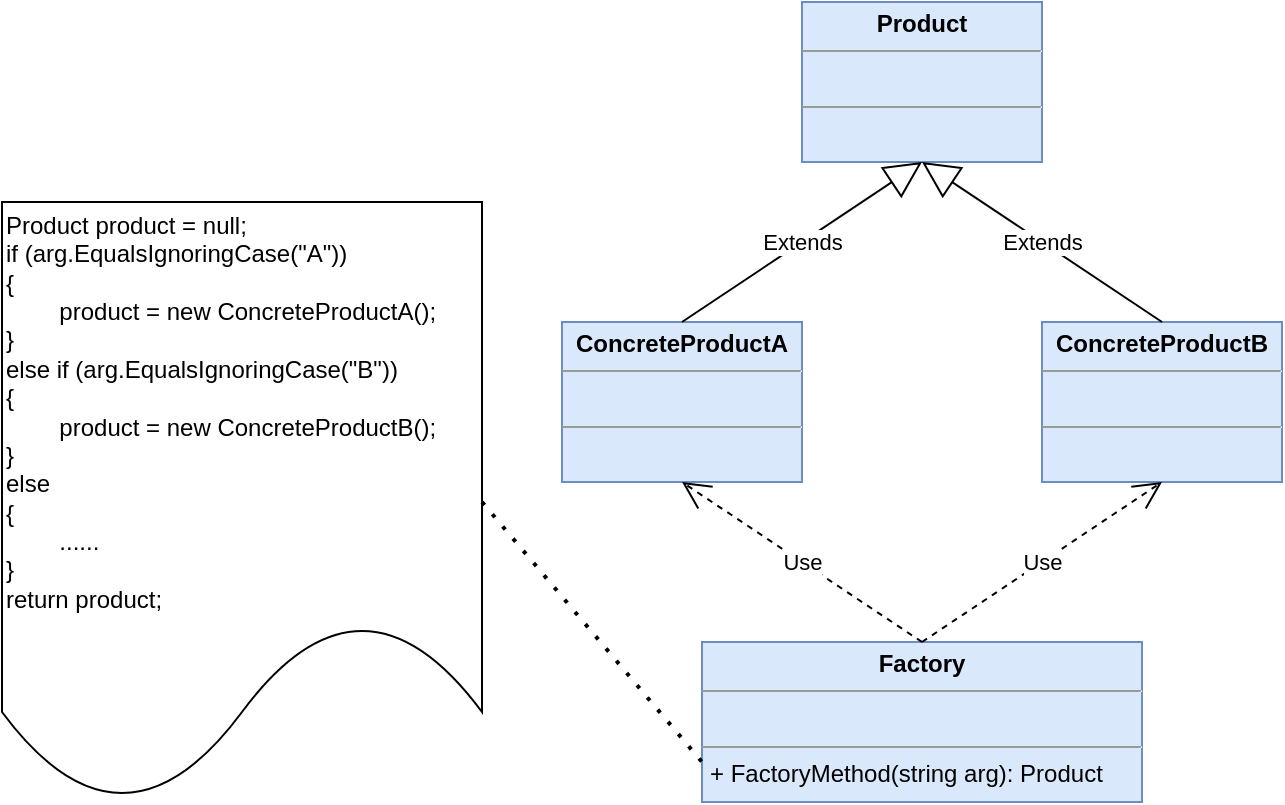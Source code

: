 <mxfile version="24.1.0" type="device" pages="27">
  <diagram id="CMd0ruqDwOlzkMrn8DPx" name="简单工厂模式结构图">
    <mxGraphModel dx="1434" dy="836" grid="1" gridSize="10" guides="1" tooltips="1" connect="1" arrows="1" fold="1" page="1" pageScale="1" pageWidth="850" pageHeight="1100" math="0" shadow="0">
      <root>
        <mxCell id="0" />
        <mxCell id="1" parent="0" />
        <mxCell id="vj25H807y7PWr6Sr_oD5-1" value="&lt;p style=&quot;margin:0px;margin-top:4px;text-align:center;&quot;&gt;&lt;b&gt;Product&lt;/b&gt;&lt;/p&gt;&lt;hr size=&quot;1&quot;&gt;&lt;p style=&quot;margin:0px;margin-left:4px;&quot;&gt;&lt;br&gt;&lt;/p&gt;&lt;hr size=&quot;1&quot;&gt;&lt;p style=&quot;margin:0px;margin-left:4px;&quot;&gt;&lt;br&gt;&lt;/p&gt;" style="verticalAlign=top;align=left;overflow=fill;fontSize=12;fontFamily=Helvetica;html=1;whiteSpace=wrap;fillColor=#dae8fc;strokeColor=#6c8ebf;" vertex="1" parent="1">
          <mxGeometry x="440" y="80" width="120" height="80" as="geometry" />
        </mxCell>
        <mxCell id="vj25H807y7PWr6Sr_oD5-2" value="&lt;p style=&quot;margin:0px;margin-top:4px;text-align:center;&quot;&gt;&lt;b&gt;ConcreteProductA&lt;/b&gt;&lt;/p&gt;&lt;hr size=&quot;1&quot;&gt;&lt;p style=&quot;margin:0px;margin-left:4px;&quot;&gt;&lt;br&gt;&lt;/p&gt;&lt;hr size=&quot;1&quot;&gt;&lt;p style=&quot;margin:0px;margin-left:4px;&quot;&gt;&lt;br&gt;&lt;/p&gt;" style="verticalAlign=top;align=left;overflow=fill;fontSize=12;fontFamily=Helvetica;html=1;whiteSpace=wrap;fillColor=#dae8fc;strokeColor=#6c8ebf;" vertex="1" parent="1">
          <mxGeometry x="320" y="240" width="120" height="80" as="geometry" />
        </mxCell>
        <mxCell id="vj25H807y7PWr6Sr_oD5-3" value="&lt;p style=&quot;margin:0px;margin-top:4px;text-align:center;&quot;&gt;&lt;b&gt;ConcreteProductB&lt;/b&gt;&lt;/p&gt;&lt;hr size=&quot;1&quot;&gt;&lt;p style=&quot;margin:0px;margin-left:4px;&quot;&gt;&lt;br&gt;&lt;/p&gt;&lt;hr size=&quot;1&quot;&gt;&lt;p style=&quot;margin:0px;margin-left:4px;&quot;&gt;&lt;br&gt;&lt;/p&gt;" style="verticalAlign=top;align=left;overflow=fill;fontSize=12;fontFamily=Helvetica;html=1;whiteSpace=wrap;fillColor=#dae8fc;strokeColor=#6c8ebf;" vertex="1" parent="1">
          <mxGeometry x="560" y="240" width="120" height="80" as="geometry" />
        </mxCell>
        <mxCell id="vj25H807y7PWr6Sr_oD5-4" value="Extends" style="endArrow=block;endSize=16;endFill=0;html=1;rounded=0;exitX=0.5;exitY=0;exitDx=0;exitDy=0;entryX=0.5;entryY=1;entryDx=0;entryDy=0;" edge="1" parent="1" source="vj25H807y7PWr6Sr_oD5-2" target="vj25H807y7PWr6Sr_oD5-1">
          <mxGeometry width="160" relative="1" as="geometry">
            <mxPoint x="420" y="260" as="sourcePoint" />
            <mxPoint x="580" y="260" as="targetPoint" />
          </mxGeometry>
        </mxCell>
        <mxCell id="vj25H807y7PWr6Sr_oD5-5" value="Extends" style="endArrow=block;endSize=16;endFill=0;html=1;rounded=0;exitX=0.5;exitY=0;exitDx=0;exitDy=0;" edge="1" parent="1" source="vj25H807y7PWr6Sr_oD5-3">
          <mxGeometry width="160" relative="1" as="geometry">
            <mxPoint x="510" y="200" as="sourcePoint" />
            <mxPoint x="500" y="160" as="targetPoint" />
          </mxGeometry>
        </mxCell>
        <mxCell id="vj25H807y7PWr6Sr_oD5-6" value="&lt;p style=&quot;margin:0px;margin-top:4px;text-align:center;&quot;&gt;&lt;b&gt;Factory&lt;/b&gt;&lt;/p&gt;&lt;hr size=&quot;1&quot;&gt;&lt;p style=&quot;margin:0px;margin-left:4px;&quot;&gt;&lt;br&gt;&lt;/p&gt;&lt;hr size=&quot;1&quot;&gt;&lt;p style=&quot;margin:0px;margin-left:4px;&quot;&gt;+ FactoryMethod(string arg): Product&lt;/p&gt;" style="verticalAlign=top;align=left;overflow=fill;fontSize=12;fontFamily=Helvetica;html=1;whiteSpace=wrap;fillColor=#dae8fc;strokeColor=#6c8ebf;" vertex="1" parent="1">
          <mxGeometry x="390" y="400" width="220" height="80" as="geometry" />
        </mxCell>
        <mxCell id="vj25H807y7PWr6Sr_oD5-7" value="Use" style="endArrow=open;endSize=12;dashed=1;html=1;rounded=0;exitX=0.5;exitY=0;exitDx=0;exitDy=0;entryX=0.5;entryY=1;entryDx=0;entryDy=0;" edge="1" parent="1" source="vj25H807y7PWr6Sr_oD5-6" target="vj25H807y7PWr6Sr_oD5-2">
          <mxGeometry width="160" relative="1" as="geometry">
            <mxPoint x="420" y="460" as="sourcePoint" />
            <mxPoint x="580" y="460" as="targetPoint" />
          </mxGeometry>
        </mxCell>
        <mxCell id="vj25H807y7PWr6Sr_oD5-8" value="Use" style="endArrow=open;endSize=12;dashed=1;html=1;rounded=0;entryX=0.5;entryY=1;entryDx=0;entryDy=0;" edge="1" parent="1" target="vj25H807y7PWr6Sr_oD5-3">
          <mxGeometry width="160" relative="1" as="geometry">
            <mxPoint x="500" y="400" as="sourcePoint" />
            <mxPoint x="580" y="460" as="targetPoint" />
          </mxGeometry>
        </mxCell>
        <mxCell id="vj25H807y7PWr6Sr_oD5-9" value="&lt;div&gt;Product product = null;&lt;/div&gt;&lt;div&gt;if (arg.EqualsIgnoringCase(&quot;A&quot;))&lt;/div&gt;&lt;div&gt;{&lt;/div&gt;&lt;div&gt;&lt;span style=&quot;white-space: normal;&quot;&gt;&lt;span style=&quot;white-space:pre&quot;&gt;&#x9;&lt;/span&gt;product = new ConcreteProductA();&lt;/span&gt;&lt;/div&gt;&lt;div&gt;}&lt;/div&gt;&lt;div&gt;else if (arg.EqualsIgnoringCase(&quot;B&quot;))&lt;/div&gt;&lt;div&gt;{&lt;/div&gt;&lt;div&gt;&lt;span style=&quot;white-space: normal;&quot;&gt;&lt;span style=&quot;white-space:pre&quot;&gt;&#x9;&lt;/span&gt;product = new ConcreteProductB();&lt;/span&gt;&lt;/div&gt;&lt;div&gt;}&lt;/div&gt;&lt;div&gt;else&lt;/div&gt;&lt;div&gt;{&lt;/div&gt;&lt;div&gt;&lt;span style=&quot;white-space: normal;&quot;&gt;&lt;span style=&quot;white-space:pre&quot;&gt;&#x9;&lt;/span&gt;......&lt;/span&gt;&lt;/div&gt;&lt;div&gt;}&lt;/div&gt;&lt;div&gt;return product;&lt;/div&gt;" style="shape=document;whiteSpace=wrap;html=1;boundedLbl=1;align=left;" vertex="1" parent="1">
          <mxGeometry x="40" y="180" width="240" height="300" as="geometry" />
        </mxCell>
        <mxCell id="vj25H807y7PWr6Sr_oD5-10" value="" style="endArrow=none;dashed=1;html=1;dashPattern=1 3;strokeWidth=2;rounded=0;exitX=1;exitY=0.5;exitDx=0;exitDy=0;entryX=0;entryY=0.75;entryDx=0;entryDy=0;" edge="1" parent="1" source="vj25H807y7PWr6Sr_oD5-9" target="vj25H807y7PWr6Sr_oD5-6">
          <mxGeometry width="50" height="50" relative="1" as="geometry">
            <mxPoint x="340" y="425" as="sourcePoint" />
            <mxPoint x="530" y="450" as="targetPoint" />
          </mxGeometry>
        </mxCell>
      </root>
    </mxGraphModel>
  </diagram>
  <diagram name="工厂方法模式结构图" id="EWzEVBQMrzWumD1EckXy">
    <mxGraphModel dx="1434" dy="836" grid="1" gridSize="10" guides="1" tooltips="1" connect="1" arrows="1" fold="1" page="1" pageScale="1" pageWidth="850" pageHeight="1100" math="0" shadow="0">
      <root>
        <mxCell id="V91EZOU4_dp3bh8yUotT-0" />
        <mxCell id="V91EZOU4_dp3bh8yUotT-1" parent="V91EZOU4_dp3bh8yUotT-0" />
        <mxCell id="V91EZOU4_dp3bh8yUotT-2" value="&lt;p style=&quot;margin:0px;margin-top:4px;text-align:center;&quot;&gt;&lt;b&gt;IProduct&lt;/b&gt;&lt;/p&gt;&lt;hr size=&quot;1&quot;&gt;&lt;p style=&quot;margin:0px;margin-left:4px;&quot;&gt;&lt;br&gt;&lt;/p&gt;&lt;hr size=&quot;1&quot;&gt;&lt;p style=&quot;margin:0px;margin-left:4px;&quot;&gt;&lt;br&gt;&lt;/p&gt;" style="verticalAlign=top;align=left;overflow=fill;fontSize=12;fontFamily=Helvetica;html=1;whiteSpace=wrap;fillColor=#e1d5e7;strokeColor=#9673a6;" vertex="1" parent="V91EZOU4_dp3bh8yUotT-1">
          <mxGeometry x="540" y="80" width="120" height="80" as="geometry" />
        </mxCell>
        <mxCell id="V91EZOU4_dp3bh8yUotT-3" value="&lt;p style=&quot;margin:0px;margin-top:4px;text-align:center;&quot;&gt;&lt;b&gt;ConcreteProductA&lt;/b&gt;&lt;/p&gt;&lt;hr size=&quot;1&quot;&gt;&lt;p style=&quot;margin:0px;margin-left:4px;&quot;&gt;&lt;br&gt;&lt;/p&gt;&lt;hr size=&quot;1&quot;&gt;&lt;p style=&quot;margin:0px;margin-left:4px;&quot;&gt;&lt;br&gt;&lt;/p&gt;" style="verticalAlign=top;align=left;overflow=fill;fontSize=12;fontFamily=Helvetica;html=1;whiteSpace=wrap;fillColor=#dae8fc;strokeColor=#6c8ebf;" vertex="1" parent="V91EZOU4_dp3bh8yUotT-1">
          <mxGeometry x="460" y="240" width="120" height="80" as="geometry" />
        </mxCell>
        <mxCell id="V91EZOU4_dp3bh8yUotT-4" value="&lt;p style=&quot;margin:0px;margin-top:4px;text-align:center;&quot;&gt;&lt;b&gt;ConcreteProductB&lt;/b&gt;&lt;/p&gt;&lt;hr size=&quot;1&quot;&gt;&lt;p style=&quot;margin:0px;margin-left:4px;&quot;&gt;&lt;br&gt;&lt;/p&gt;&lt;hr size=&quot;1&quot;&gt;&lt;p style=&quot;margin:0px;margin-left:4px;&quot;&gt;&lt;br&gt;&lt;/p&gt;" style="verticalAlign=top;align=left;overflow=fill;fontSize=12;fontFamily=Helvetica;html=1;whiteSpace=wrap;fillColor=#dae8fc;strokeColor=#6c8ebf;" vertex="1" parent="V91EZOU4_dp3bh8yUotT-1">
          <mxGeometry x="620" y="240" width="120" height="80" as="geometry" />
        </mxCell>
        <mxCell id="V91EZOU4_dp3bh8yUotT-7" value="&lt;p style=&quot;margin:0px;margin-top:4px;text-align:center;&quot;&gt;&lt;b&gt;Factory&lt;/b&gt;&lt;/p&gt;&lt;hr size=&quot;1&quot;&gt;&lt;p style=&quot;margin:0px;margin-left:4px;&quot;&gt;&lt;br&gt;&lt;/p&gt;&lt;hr size=&quot;1&quot;&gt;&lt;p style=&quot;margin:0px;margin-left:4px;&quot;&gt;+ FactoryMethod(): IProduct&lt;/p&gt;" style="verticalAlign=top;align=left;overflow=fill;fontSize=12;fontFamily=Helvetica;html=1;whiteSpace=wrap;fillColor=#dae8fc;strokeColor=#6c8ebf;" vertex="1" parent="V91EZOU4_dp3bh8yUotT-1">
          <mxGeometry x="160" y="80" width="170" height="80" as="geometry" />
        </mxCell>
        <mxCell id="O_9eFLhRXU6xI9d-Mqq4-0" value="" style="endArrow=block;dashed=1;endFill=0;endSize=12;html=1;rounded=0;exitX=0.5;exitY=0;exitDx=0;exitDy=0;" edge="1" parent="V91EZOU4_dp3bh8yUotT-1" source="V91EZOU4_dp3bh8yUotT-3">
          <mxGeometry width="160" relative="1" as="geometry">
            <mxPoint x="440" y="430" as="sourcePoint" />
            <mxPoint x="600" y="160" as="targetPoint" />
          </mxGeometry>
        </mxCell>
        <mxCell id="O_9eFLhRXU6xI9d-Mqq4-1" value="" style="endArrow=block;dashed=1;endFill=0;endSize=12;html=1;rounded=0;exitX=0.5;exitY=0;exitDx=0;exitDy=0;entryX=0.5;entryY=1;entryDx=0;entryDy=0;" edge="1" parent="V91EZOU4_dp3bh8yUotT-1" source="V91EZOU4_dp3bh8yUotT-4" target="V91EZOU4_dp3bh8yUotT-2">
          <mxGeometry width="160" relative="1" as="geometry">
            <mxPoint x="440" y="430" as="sourcePoint" />
            <mxPoint x="600" y="430" as="targetPoint" />
          </mxGeometry>
        </mxCell>
        <mxCell id="O_9eFLhRXU6xI9d-Mqq4-2" value="&lt;p style=&quot;margin:0px;margin-top:4px;text-align:center;&quot;&gt;&lt;b&gt;ConcreteFactoryA&lt;/b&gt;&lt;/p&gt;&lt;hr size=&quot;1&quot;&gt;&lt;p style=&quot;margin:0px;margin-left:4px;&quot;&gt;&lt;br&gt;&lt;/p&gt;&lt;hr size=&quot;1&quot;&gt;&lt;p style=&quot;margin:0px;margin-left:4px;&quot;&gt;+ FactoryMethod(): IProduct&lt;/p&gt;" style="verticalAlign=top;align=left;overflow=fill;fontSize=12;fontFamily=Helvetica;html=1;whiteSpace=wrap;fillColor=#dae8fc;strokeColor=#6c8ebf;" vertex="1" parent="V91EZOU4_dp3bh8yUotT-1">
          <mxGeometry x="50" y="240" width="170" height="80" as="geometry" />
        </mxCell>
        <mxCell id="O_9eFLhRXU6xI9d-Mqq4-3" value="&lt;p style=&quot;margin:0px;margin-top:4px;text-align:center;&quot;&gt;&lt;b&gt;ConcreteFactoryB&lt;/b&gt;&lt;/p&gt;&lt;hr size=&quot;1&quot;&gt;&lt;p style=&quot;margin:0px;margin-left:4px;&quot;&gt;&lt;br&gt;&lt;/p&gt;&lt;hr size=&quot;1&quot;&gt;&lt;p style=&quot;margin:0px;margin-left:4px;&quot;&gt;+ FactoryMethod(): IProduct&lt;/p&gt;" style="verticalAlign=top;align=left;overflow=fill;fontSize=12;fontFamily=Helvetica;html=1;whiteSpace=wrap;fillColor=#dae8fc;strokeColor=#6c8ebf;" vertex="1" parent="V91EZOU4_dp3bh8yUotT-1">
          <mxGeometry x="260" y="240" width="170" height="80" as="geometry" />
        </mxCell>
        <mxCell id="O_9eFLhRXU6xI9d-Mqq4-5" value="Extends" style="endArrow=block;endSize=16;endFill=0;html=1;rounded=0;exitX=0.5;exitY=0;exitDx=0;exitDy=0;entryX=0.5;entryY=1;entryDx=0;entryDy=0;" edge="1" parent="V91EZOU4_dp3bh8yUotT-1" source="O_9eFLhRXU6xI9d-Mqq4-2" target="V91EZOU4_dp3bh8yUotT-7">
          <mxGeometry width="160" relative="1" as="geometry">
            <mxPoint x="340" y="430" as="sourcePoint" />
            <mxPoint x="500" y="430" as="targetPoint" />
          </mxGeometry>
        </mxCell>
        <mxCell id="O_9eFLhRXU6xI9d-Mqq4-6" value="Extends" style="endArrow=block;endSize=16;endFill=0;html=1;rounded=0;exitX=0.5;exitY=0;exitDx=0;exitDy=0;" edge="1" parent="V91EZOU4_dp3bh8yUotT-1" source="O_9eFLhRXU6xI9d-Mqq4-3">
          <mxGeometry width="160" relative="1" as="geometry">
            <mxPoint x="330" y="350" as="sourcePoint" />
            <mxPoint x="250" y="160" as="targetPoint" />
          </mxGeometry>
        </mxCell>
        <mxCell id="O_9eFLhRXU6xI9d-Mqq4-7" value="Use" style="endArrow=open;endSize=12;dashed=1;html=1;rounded=0;exitX=1;exitY=0.5;exitDx=0;exitDy=0;entryX=0;entryY=0.5;entryDx=0;entryDy=0;" edge="1" parent="V91EZOU4_dp3bh8yUotT-1" source="V91EZOU4_dp3bh8yUotT-7" target="V91EZOU4_dp3bh8yUotT-2">
          <mxGeometry width="160" relative="1" as="geometry">
            <mxPoint x="345" y="119.5" as="sourcePoint" />
            <mxPoint x="505" y="119.5" as="targetPoint" />
          </mxGeometry>
        </mxCell>
      </root>
    </mxGraphModel>
  </diagram>
  <diagram name="抽象工厂模式结构图" id="iEeIGG0Nr3z2hU8-nqrb">
    <mxGraphModel dx="1434" dy="836" grid="1" gridSize="10" guides="1" tooltips="1" connect="1" arrows="1" fold="1" page="1" pageScale="1" pageWidth="850" pageHeight="1100" math="0" shadow="0">
      <root>
        <mxCell id="bXBeO5msZywX2u2lGlVX-0" />
        <mxCell id="bXBeO5msZywX2u2lGlVX-1" parent="bXBeO5msZywX2u2lGlVX-0" />
        <mxCell id="bXBeO5msZywX2u2lGlVX-2" value="&lt;p style=&quot;margin:0px;margin-top:4px;text-align:center;&quot;&gt;&lt;b&gt;IProductA&lt;/b&gt;&lt;/p&gt;&lt;hr size=&quot;1&quot;&gt;&lt;p style=&quot;margin:0px;margin-left:4px;&quot;&gt;&lt;br&gt;&lt;/p&gt;&lt;hr size=&quot;1&quot;&gt;&lt;p style=&quot;margin:0px;margin-left:4px;&quot;&gt;&lt;br&gt;&lt;/p&gt;" style="verticalAlign=top;align=left;overflow=fill;fontSize=12;fontFamily=Helvetica;html=1;whiteSpace=wrap;fillColor=#e1d5e7;strokeColor=#9673a6;" vertex="1" parent="bXBeO5msZywX2u2lGlVX-1">
          <mxGeometry x="120" y="280" width="120" height="80" as="geometry" />
        </mxCell>
        <mxCell id="bXBeO5msZywX2u2lGlVX-3" value="&lt;p style=&quot;margin:0px;margin-top:4px;text-align:center;&quot;&gt;&lt;b&gt;ConcreteProductA1&lt;/b&gt;&lt;/p&gt;&lt;hr size=&quot;1&quot;&gt;&lt;p style=&quot;margin:0px;margin-left:4px;&quot;&gt;&lt;br&gt;&lt;/p&gt;&lt;hr size=&quot;1&quot;&gt;&lt;p style=&quot;margin:0px;margin-left:4px;&quot;&gt;&lt;br&gt;&lt;/p&gt;" style="verticalAlign=top;align=left;overflow=fill;fontSize=12;fontFamily=Helvetica;html=1;whiteSpace=wrap;fillColor=#dae8fc;strokeColor=#6c8ebf;" vertex="1" parent="bXBeO5msZywX2u2lGlVX-1">
          <mxGeometry x="120" y="120" width="120" height="80" as="geometry" />
        </mxCell>
        <mxCell id="bXBeO5msZywX2u2lGlVX-4" value="&lt;p style=&quot;margin:0px;margin-top:4px;text-align:center;&quot;&gt;&lt;b&gt;ConcreteProductA2&lt;/b&gt;&lt;/p&gt;&lt;hr size=&quot;1&quot;&gt;&lt;p style=&quot;margin:0px;margin-left:4px;&quot;&gt;&lt;br&gt;&lt;/p&gt;&lt;hr size=&quot;1&quot;&gt;&lt;p style=&quot;margin:0px;margin-left:4px;&quot;&gt;&lt;br&gt;&lt;/p&gt;" style="verticalAlign=top;align=left;overflow=fill;fontSize=12;fontFamily=Helvetica;html=1;whiteSpace=wrap;fillColor=#dae8fc;strokeColor=#6c8ebf;" vertex="1" parent="bXBeO5msZywX2u2lGlVX-1">
          <mxGeometry x="120" y="440" width="120" height="80" as="geometry" />
        </mxCell>
        <mxCell id="bXBeO5msZywX2u2lGlVX-5" value="&lt;p style=&quot;margin:0px;margin-top:4px;text-align:center;&quot;&gt;&lt;b&gt;IFactory&lt;/b&gt;&lt;/p&gt;&lt;hr size=&quot;1&quot;&gt;&lt;p style=&quot;margin:0px;margin-left:4px;&quot;&gt;&lt;br&gt;&lt;/p&gt;&lt;hr size=&quot;1&quot;&gt;&lt;p style=&quot;margin: 0px 0px 0px 4px;&quot;&gt;+ CreateProductA(): IProductA&lt;/p&gt;&lt;p style=&quot;margin: 0px 0px 0px 4px;&quot;&gt;+ CreateProductB(): IProductB&lt;/p&gt;" style="verticalAlign=top;align=left;overflow=fill;fontSize=12;fontFamily=Helvetica;html=1;whiteSpace=wrap;fillColor=#e1d5e7;strokeColor=#9673a6;" vertex="1" parent="bXBeO5msZywX2u2lGlVX-1">
          <mxGeometry x="480" y="275" width="200" height="90" as="geometry" />
        </mxCell>
        <mxCell id="bXBeO5msZywX2u2lGlVX-6" value="" style="endArrow=block;dashed=1;endFill=0;endSize=12;html=1;rounded=0;exitX=0.5;exitY=1;exitDx=0;exitDy=0;entryX=0.5;entryY=0;entryDx=0;entryDy=0;" edge="1" parent="bXBeO5msZywX2u2lGlVX-1" source="bXBeO5msZywX2u2lGlVX-3" target="bXBeO5msZywX2u2lGlVX-2">
          <mxGeometry width="160" relative="1" as="geometry">
            <mxPoint x="30" y="640" as="sourcePoint" />
            <mxPoint x="190" y="290" as="targetPoint" />
          </mxGeometry>
        </mxCell>
        <mxCell id="bXBeO5msZywX2u2lGlVX-7" value="" style="endArrow=block;dashed=1;endFill=0;endSize=12;html=1;rounded=0;exitX=0.5;exitY=0;exitDx=0;exitDy=0;entryX=0.5;entryY=1;entryDx=0;entryDy=0;" edge="1" parent="bXBeO5msZywX2u2lGlVX-1" source="bXBeO5msZywX2u2lGlVX-4" target="bXBeO5msZywX2u2lGlVX-2">
          <mxGeometry width="160" relative="1" as="geometry">
            <mxPoint x="30" y="640" as="sourcePoint" />
            <mxPoint x="190" y="640" as="targetPoint" />
          </mxGeometry>
        </mxCell>
        <mxCell id="bXBeO5msZywX2u2lGlVX-8" value="&lt;p style=&quot;margin:0px;margin-top:4px;text-align:center;&quot;&gt;&lt;b&gt;ConcreteFactory1&lt;/b&gt;&lt;/p&gt;&lt;hr size=&quot;1&quot;&gt;&lt;p style=&quot;margin:0px;margin-left:4px;&quot;&gt;&lt;br&gt;&lt;/p&gt;&lt;hr size=&quot;1&quot;&gt;&lt;p style=&quot;margin: 0px 0px 0px 4px;&quot;&gt;+ CreateProductA(): IProductA&lt;/p&gt;&lt;p style=&quot;margin: 0px 0px 0px 4px;&quot;&gt;+ CreateProductB(): IProductB&lt;/p&gt;" style="verticalAlign=top;align=left;overflow=fill;fontSize=12;fontFamily=Helvetica;html=1;whiteSpace=wrap;fillColor=#dae8fc;strokeColor=#6c8ebf;" vertex="1" parent="bXBeO5msZywX2u2lGlVX-1">
          <mxGeometry x="480" y="120" width="200" height="90" as="geometry" />
        </mxCell>
        <mxCell id="bXBeO5msZywX2u2lGlVX-9" value="&lt;p style=&quot;margin:0px;margin-top:4px;text-align:center;&quot;&gt;&lt;b&gt;ConcreteFactory2&lt;/b&gt;&lt;/p&gt;&lt;hr size=&quot;1&quot;&gt;&lt;p style=&quot;margin:0px;margin-left:4px;&quot;&gt;&lt;br&gt;&lt;/p&gt;&lt;hr size=&quot;1&quot;&gt;&lt;p style=&quot;margin: 0px 0px 0px 4px;&quot;&gt;+ CreateProductA(): IProductA&lt;/p&gt;&lt;p style=&quot;margin: 0px 0px 0px 4px;&quot;&gt;+ CreateProductB(): IProductB&lt;/p&gt;" style="verticalAlign=top;align=left;overflow=fill;fontSize=12;fontFamily=Helvetica;html=1;whiteSpace=wrap;fillColor=#dae8fc;strokeColor=#6c8ebf;" vertex="1" parent="bXBeO5msZywX2u2lGlVX-1">
          <mxGeometry x="480" y="430" width="200" height="90" as="geometry" />
        </mxCell>
        <mxCell id="R3s1fCLdRz1zkNQDRW8h-0" value="&lt;p style=&quot;margin:0px;margin-top:4px;text-align:center;&quot;&gt;&lt;b&gt;IProductB&lt;/b&gt;&lt;/p&gt;&lt;hr size=&quot;1&quot;&gt;&lt;p style=&quot;margin:0px;margin-left:4px;&quot;&gt;&lt;br&gt;&lt;/p&gt;&lt;hr size=&quot;1&quot;&gt;&lt;p style=&quot;margin:0px;margin-left:4px;&quot;&gt;&lt;br&gt;&lt;/p&gt;" style="verticalAlign=top;align=left;overflow=fill;fontSize=12;fontFamily=Helvetica;html=1;whiteSpace=wrap;fillColor=#e1d5e7;strokeColor=#9673a6;" vertex="1" parent="bXBeO5msZywX2u2lGlVX-1">
          <mxGeometry x="280" y="280" width="120" height="80" as="geometry" />
        </mxCell>
        <mxCell id="R3s1fCLdRz1zkNQDRW8h-1" value="&lt;p style=&quot;margin:0px;margin-top:4px;text-align:center;&quot;&gt;&lt;b&gt;ConcreteProductB1&lt;/b&gt;&lt;/p&gt;&lt;hr size=&quot;1&quot;&gt;&lt;p style=&quot;margin:0px;margin-left:4px;&quot;&gt;&lt;br&gt;&lt;/p&gt;&lt;hr size=&quot;1&quot;&gt;&lt;p style=&quot;margin:0px;margin-left:4px;&quot;&gt;&lt;br&gt;&lt;/p&gt;" style="verticalAlign=top;align=left;overflow=fill;fontSize=12;fontFamily=Helvetica;html=1;whiteSpace=wrap;fillColor=#dae8fc;strokeColor=#6c8ebf;" vertex="1" parent="bXBeO5msZywX2u2lGlVX-1">
          <mxGeometry x="280" y="120" width="120" height="80" as="geometry" />
        </mxCell>
        <mxCell id="R3s1fCLdRz1zkNQDRW8h-2" value="&lt;p style=&quot;margin:0px;margin-top:4px;text-align:center;&quot;&gt;&lt;b&gt;ConcreteProductB2&lt;/b&gt;&lt;/p&gt;&lt;hr size=&quot;1&quot;&gt;&lt;p style=&quot;margin:0px;margin-left:4px;&quot;&gt;&lt;br&gt;&lt;/p&gt;&lt;hr size=&quot;1&quot;&gt;&lt;p style=&quot;margin:0px;margin-left:4px;&quot;&gt;&lt;br&gt;&lt;/p&gt;" style="verticalAlign=top;align=left;overflow=fill;fontSize=12;fontFamily=Helvetica;html=1;whiteSpace=wrap;fillColor=#dae8fc;strokeColor=#6c8ebf;" vertex="1" parent="bXBeO5msZywX2u2lGlVX-1">
          <mxGeometry x="280" y="440" width="120" height="80" as="geometry" />
        </mxCell>
        <mxCell id="R3s1fCLdRz1zkNQDRW8h-3" value="" style="endArrow=block;dashed=1;endFill=0;endSize=12;html=1;rounded=0;exitX=0.5;exitY=1;exitDx=0;exitDy=0;entryX=0.5;entryY=0;entryDx=0;entryDy=0;" edge="1" parent="bXBeO5msZywX2u2lGlVX-1" source="R3s1fCLdRz1zkNQDRW8h-1" target="R3s1fCLdRz1zkNQDRW8h-0">
          <mxGeometry width="160" relative="1" as="geometry">
            <mxPoint x="190" y="640" as="sourcePoint" />
            <mxPoint x="350" y="290" as="targetPoint" />
          </mxGeometry>
        </mxCell>
        <mxCell id="R3s1fCLdRz1zkNQDRW8h-4" value="" style="endArrow=block;dashed=1;endFill=0;endSize=12;html=1;rounded=0;exitX=0.5;exitY=0;exitDx=0;exitDy=0;entryX=0.5;entryY=1;entryDx=0;entryDy=0;" edge="1" parent="bXBeO5msZywX2u2lGlVX-1" source="R3s1fCLdRz1zkNQDRW8h-2" target="R3s1fCLdRz1zkNQDRW8h-0">
          <mxGeometry width="160" relative="1" as="geometry">
            <mxPoint x="190" y="640" as="sourcePoint" />
            <mxPoint x="350" y="640" as="targetPoint" />
          </mxGeometry>
        </mxCell>
        <mxCell id="SXEiw-JRkDIW--kHLP90-1" value="" style="endArrow=block;dashed=1;endFill=0;endSize=12;html=1;rounded=0;exitX=0.5;exitY=0;exitDx=0;exitDy=0;entryX=0.5;entryY=1;entryDx=0;entryDy=0;" edge="1" parent="bXBeO5msZywX2u2lGlVX-1" source="bXBeO5msZywX2u2lGlVX-9" target="bXBeO5msZywX2u2lGlVX-5">
          <mxGeometry width="160" relative="1" as="geometry">
            <mxPoint x="880" y="330" as="sourcePoint" />
            <mxPoint x="650" y="420" as="targetPoint" />
          </mxGeometry>
        </mxCell>
        <mxCell id="SXEiw-JRkDIW--kHLP90-2" value="" style="endArrow=block;dashed=1;endFill=0;endSize=12;html=1;rounded=0;exitX=0.5;exitY=1;exitDx=0;exitDy=0;" edge="1" parent="bXBeO5msZywX2u2lGlVX-1" source="bXBeO5msZywX2u2lGlVX-8" target="bXBeO5msZywX2u2lGlVX-5">
          <mxGeometry width="160" relative="1" as="geometry">
            <mxPoint x="350" y="210" as="sourcePoint" />
            <mxPoint x="350" y="290" as="targetPoint" />
          </mxGeometry>
        </mxCell>
        <mxCell id="qOgwxpey5Da6zxgxtp7u-0" value="Use" style="endArrow=open;endSize=12;dashed=1;html=1;rounded=0;exitX=0.5;exitY=1;exitDx=0;exitDy=0;entryX=0.5;entryY=1;entryDx=0;entryDy=0;" edge="1" parent="bXBeO5msZywX2u2lGlVX-1" source="bXBeO5msZywX2u2lGlVX-9" target="R3s1fCLdRz1zkNQDRW8h-2">
          <mxGeometry width="160" relative="1" as="geometry">
            <mxPoint x="590" y="550" as="sourcePoint" />
            <mxPoint x="310" y="600" as="targetPoint" />
            <Array as="points">
              <mxPoint x="580" y="560" />
              <mxPoint x="340" y="560" />
            </Array>
          </mxGeometry>
        </mxCell>
        <mxCell id="qOgwxpey5Da6zxgxtp7u-1" value="Use" style="endArrow=open;endSize=12;dashed=1;html=1;rounded=0;entryX=0.5;entryY=1;entryDx=0;entryDy=0;" edge="1" parent="bXBeO5msZywX2u2lGlVX-1" target="bXBeO5msZywX2u2lGlVX-4">
          <mxGeometry width="160" relative="1" as="geometry">
            <mxPoint x="340" y="560" as="sourcePoint" />
            <mxPoint x="170" y="570" as="targetPoint" />
            <Array as="points">
              <mxPoint x="180" y="560" />
            </Array>
          </mxGeometry>
        </mxCell>
        <mxCell id="qOgwxpey5Da6zxgxtp7u-2" value="Use" style="endArrow=open;endSize=12;dashed=1;html=1;rounded=0;exitX=0.5;exitY=0;exitDx=0;exitDy=0;entryX=0.5;entryY=0;entryDx=0;entryDy=0;" edge="1" parent="bXBeO5msZywX2u2lGlVX-1" source="bXBeO5msZywX2u2lGlVX-8" target="R3s1fCLdRz1zkNQDRW8h-1">
          <mxGeometry width="160" relative="1" as="geometry">
            <mxPoint x="550" y="70" as="sourcePoint" />
            <mxPoint x="350" y="50" as="targetPoint" />
            <Array as="points">
              <mxPoint x="580" y="80" />
              <mxPoint x="340" y="80" />
            </Array>
          </mxGeometry>
        </mxCell>
        <mxCell id="qOgwxpey5Da6zxgxtp7u-3" value="Use" style="endArrow=open;endSize=12;dashed=1;html=1;rounded=0;entryX=0.5;entryY=0;entryDx=0;entryDy=0;" edge="1" parent="bXBeO5msZywX2u2lGlVX-1" target="bXBeO5msZywX2u2lGlVX-3">
          <mxGeometry width="160" relative="1" as="geometry">
            <mxPoint x="340" y="80" as="sourcePoint" />
            <mxPoint x="180" y="80" as="targetPoint" />
            <Array as="points">
              <mxPoint x="180" y="80" />
            </Array>
          </mxGeometry>
        </mxCell>
      </root>
    </mxGraphModel>
  </diagram>
  <diagram name="饿汉式单例结构图" id="N4l7Tifd-bBlvrIr05i5">
    <mxGraphModel dx="1434" dy="836" grid="1" gridSize="10" guides="1" tooltips="1" connect="1" arrows="1" fold="1" page="1" pageScale="1" pageWidth="850" pageHeight="1100" math="0" shadow="0">
      <root>
        <mxCell id="_q2M8QeXuq_Ume8f2M8d-0" />
        <mxCell id="_q2M8QeXuq_Ume8f2M8d-1" parent="_q2M8QeXuq_Ume8f2M8d-0" />
        <mxCell id="y3zbVO1CzUy1geWdqV1L-0" value="&lt;p style=&quot;margin:0px;margin-top:4px;text-align:center;&quot;&gt;&lt;b&gt;EagerSingleton&lt;/b&gt;&lt;/p&gt;&lt;hr size=&quot;1&quot;&gt;&lt;p style=&quot;margin:0px;margin-left:4px;&quot;&gt;- instance: EagerSingleton = new EagerSingleton()&lt;/p&gt;&lt;hr size=&quot;1&quot;&gt;&lt;p style=&quot;margin:0px;margin-left:4px;&quot;&gt;- EagerSingleton()&lt;/p&gt;&lt;p style=&quot;margin:0px;margin-left:4px;&quot;&gt;+ GetInstance(): EagerSingleton&lt;/p&gt;" style="verticalAlign=top;align=left;overflow=fill;fontSize=12;fontFamily=Helvetica;html=1;whiteSpace=wrap;fillColor=#dae8fc;strokeColor=#6c8ebf;" vertex="1" parent="_q2M8QeXuq_Ume8f2M8d-1">
          <mxGeometry x="280" y="160" width="320" height="100" as="geometry" />
        </mxCell>
        <mxCell id="y3zbVO1CzUy1geWdqV1L-1" value="" style="endArrow=open;html=1;endSize=12;startArrow=diamondThin;startSize=14;startFill=0;edgeStyle=orthogonalEdgeStyle;align=left;verticalAlign=bottom;rounded=0;exitX=-0.006;exitY=0.39;exitDx=0;exitDy=0;exitPerimeter=0;entryX=0.25;entryY=0;entryDx=0;entryDy=0;" edge="1" parent="_q2M8QeXuq_Ume8f2M8d-1" source="y3zbVO1CzUy1geWdqV1L-0" target="y3zbVO1CzUy1geWdqV1L-0">
          <mxGeometry x="-1" y="3" relative="1" as="geometry">
            <mxPoint x="240" y="240" as="sourcePoint" />
            <mxPoint x="370" y="80" as="targetPoint" />
            <Array as="points">
              <mxPoint x="181" y="199" />
              <mxPoint x="181" y="80" />
              <mxPoint x="360" y="80" />
            </Array>
            <mxPoint as="offset" />
          </mxGeometry>
        </mxCell>
        <mxCell id="y3zbVO1CzUy1geWdqV1L-2" value="instance" style="edgeLabel;html=1;align=center;verticalAlign=middle;resizable=0;points=[];fontSize=12;" vertex="1" connectable="0" parent="y3zbVO1CzUy1geWdqV1L-1">
          <mxGeometry x="-0.735" y="-3" relative="1" as="geometry">
            <mxPoint x="25" y="-16" as="offset" />
          </mxGeometry>
        </mxCell>
        <mxCell id="y3zbVO1CzUy1geWdqV1L-4" value="" style="endArrow=open;endSize=12;dashed=1;html=1;rounded=0;exitX=0.5;exitY=1;exitDx=0;exitDy=0;" edge="1" parent="_q2M8QeXuq_Ume8f2M8d-1" source="y3zbVO1CzUy1geWdqV1L-0">
          <mxGeometry width="160" relative="1" as="geometry">
            <mxPoint x="340" y="430" as="sourcePoint" />
            <mxPoint x="600" y="200" as="targetPoint" />
            <Array as="points">
              <mxPoint x="440" y="320" />
              <mxPoint x="680" y="320" />
              <mxPoint x="680" y="260" />
              <mxPoint x="680" y="200" />
            </Array>
          </mxGeometry>
        </mxCell>
        <mxCell id="y3zbVO1CzUy1geWdqV1L-6" value="creates" style="edgeLabel;html=1;align=center;verticalAlign=middle;resizable=0;points=[];fontSize=13;" vertex="1" connectable="0" parent="y3zbVO1CzUy1geWdqV1L-4">
          <mxGeometry x="-0.356" y="2" relative="1" as="geometry">
            <mxPoint y="-8" as="offset" />
          </mxGeometry>
        </mxCell>
      </root>
    </mxGraphModel>
  </diagram>
  <diagram name="懒汉式单例结构图" id="NNw2olewnMIlM8BFMLbJ">
    <mxGraphModel dx="1434" dy="836" grid="1" gridSize="10" guides="1" tooltips="1" connect="1" arrows="1" fold="1" page="1" pageScale="1" pageWidth="850" pageHeight="1100" math="0" shadow="0">
      <root>
        <mxCell id="LoN8d492f_2ATeFJvQe1-0" />
        <mxCell id="LoN8d492f_2ATeFJvQe1-1" parent="LoN8d492f_2ATeFJvQe1-0" />
        <mxCell id="LoN8d492f_2ATeFJvQe1-2" value="&lt;p style=&quot;margin:0px;margin-top:4px;text-align:center;&quot;&gt;&lt;b&gt;LazySingleton&lt;/b&gt;&lt;/p&gt;&lt;hr size=&quot;1&quot;&gt;&lt;p style=&quot;margin:0px;margin-left:4px;&quot;&gt;- instance: LazySingleton = null&lt;/p&gt;&lt;hr size=&quot;1&quot;&gt;&lt;p style=&quot;margin:0px;margin-left:4px;&quot;&gt;- LazySingleton()&lt;/p&gt;&lt;p style=&quot;margin:0px;margin-left:4px;&quot;&gt;+ GetInstance(): LazySingleton&lt;/p&gt;" style="verticalAlign=top;align=left;overflow=fill;fontSize=12;fontFamily=Helvetica;html=1;whiteSpace=wrap;fillColor=#dae8fc;strokeColor=#6c8ebf;" vertex="1" parent="LoN8d492f_2ATeFJvQe1-1">
          <mxGeometry x="280" y="160" width="320" height="100" as="geometry" />
        </mxCell>
        <mxCell id="LoN8d492f_2ATeFJvQe1-3" value="" style="endArrow=open;html=1;endSize=12;startArrow=diamondThin;startSize=14;startFill=0;edgeStyle=orthogonalEdgeStyle;align=left;verticalAlign=bottom;rounded=0;exitX=-0.006;exitY=0.39;exitDx=0;exitDy=0;exitPerimeter=0;entryX=0.25;entryY=0;entryDx=0;entryDy=0;" edge="1" parent="LoN8d492f_2ATeFJvQe1-1" source="LoN8d492f_2ATeFJvQe1-2" target="LoN8d492f_2ATeFJvQe1-2">
          <mxGeometry x="-1" y="3" relative="1" as="geometry">
            <mxPoint x="240" y="240" as="sourcePoint" />
            <mxPoint x="370" y="80" as="targetPoint" />
            <Array as="points">
              <mxPoint x="181" y="199" />
              <mxPoint x="181" y="80" />
              <mxPoint x="360" y="80" />
            </Array>
            <mxPoint as="offset" />
          </mxGeometry>
        </mxCell>
        <mxCell id="LoN8d492f_2ATeFJvQe1-4" value="instance" style="edgeLabel;html=1;align=center;verticalAlign=middle;resizable=0;points=[];fontSize=12;" vertex="1" connectable="0" parent="LoN8d492f_2ATeFJvQe1-3">
          <mxGeometry x="-0.735" y="-3" relative="1" as="geometry">
            <mxPoint x="25" y="-16" as="offset" />
          </mxGeometry>
        </mxCell>
        <mxCell id="LoN8d492f_2ATeFJvQe1-5" value="" style="endArrow=open;endSize=12;dashed=1;html=1;rounded=0;exitX=0.5;exitY=1;exitDx=0;exitDy=0;" edge="1" parent="LoN8d492f_2ATeFJvQe1-1" source="LoN8d492f_2ATeFJvQe1-2">
          <mxGeometry width="160" relative="1" as="geometry">
            <mxPoint x="340" y="430" as="sourcePoint" />
            <mxPoint x="600" y="200" as="targetPoint" />
            <Array as="points">
              <mxPoint x="440" y="320" />
              <mxPoint x="680" y="320" />
              <mxPoint x="680" y="260" />
              <mxPoint x="680" y="200" />
            </Array>
          </mxGeometry>
        </mxCell>
        <mxCell id="LoN8d492f_2ATeFJvQe1-6" value="creates" style="edgeLabel;html=1;align=center;verticalAlign=middle;resizable=0;points=[];fontSize=13;" vertex="1" connectable="0" parent="LoN8d492f_2ATeFJvQe1-5">
          <mxGeometry x="-0.356" y="2" relative="1" as="geometry">
            <mxPoint y="-8" as="offset" />
          </mxGeometry>
        </mxCell>
        <mxCell id="tP85dbtt-QCEaqqaIO0A-0" value="&lt;div&gt;if (instance == null)&lt;/div&gt;&lt;div&gt;{&lt;/div&gt;&lt;div&gt;&lt;span style=&quot;white-space: normal;&quot;&gt;&lt;span style=&quot;white-space:pre&quot;&gt;&#x9;&lt;/span&gt;instance = new LazySingleton();&lt;/span&gt;&lt;/div&gt;&lt;div&gt;}&lt;/div&gt;&lt;div&gt;return instance;&lt;br&gt;&lt;/div&gt;" style="shape=document;whiteSpace=wrap;html=1;boundedLbl=1;align=left;" vertex="1" parent="LoN8d492f_2ATeFJvQe1-1">
          <mxGeometry x="40" y="280" width="210" height="120" as="geometry" />
        </mxCell>
        <mxCell id="tP85dbtt-QCEaqqaIO0A-1" value="" style="endArrow=none;dashed=1;html=1;dashPattern=1 3;strokeWidth=2;rounded=0;exitX=0.5;exitY=0;exitDx=0;exitDy=0;entryX=0.003;entryY=0.82;entryDx=0;entryDy=0;entryPerimeter=0;" edge="1" parent="LoN8d492f_2ATeFJvQe1-1" source="tP85dbtt-QCEaqqaIO0A-0" target="LoN8d492f_2ATeFJvQe1-2">
          <mxGeometry width="50" height="50" relative="1" as="geometry">
            <mxPoint x="400" y="450" as="sourcePoint" />
            <mxPoint x="450" y="400" as="targetPoint" />
          </mxGeometry>
        </mxCell>
      </root>
    </mxGraphModel>
  </diagram>
  <diagram name="原型模式结构图" id="nMX_RhiqCSo3boT03g0a">
    <mxGraphModel dx="1434" dy="836" grid="1" gridSize="10" guides="1" tooltips="1" connect="1" arrows="1" fold="1" page="1" pageScale="1" pageWidth="850" pageHeight="1100" math="0" shadow="0">
      <root>
        <mxCell id="hiQcLuLElgTaAZaP8BgK-0" />
        <mxCell id="hiQcLuLElgTaAZaP8BgK-1" parent="hiQcLuLElgTaAZaP8BgK-0" />
        <mxCell id="TxRpjmur4Ll4jSeKtG8n-0" value="&lt;p style=&quot;margin:0px;margin-top:4px;text-align:center;&quot;&gt;&lt;b&gt;Client&lt;/b&gt;&lt;/p&gt;&lt;hr size=&quot;1&quot;&gt;&lt;p style=&quot;margin:0px;margin-left:4px;&quot;&gt;&lt;br&gt;&lt;/p&gt;&lt;hr size=&quot;1&quot;&gt;&lt;p style=&quot;margin:0px;margin-left:4px;&quot;&gt;+ Operation()&lt;/p&gt;" style="verticalAlign=top;align=left;overflow=fill;fontSize=12;fontFamily=Helvetica;html=1;whiteSpace=wrap;fillColor=#dae8fc;strokeColor=#6c8ebf;" vertex="1" parent="hiQcLuLElgTaAZaP8BgK-1">
          <mxGeometry x="160" y="120" width="120" height="80" as="geometry" />
        </mxCell>
        <mxCell id="TxRpjmur4Ll4jSeKtG8n-2" value="&lt;p style=&quot;margin:0px;margin-top:4px;text-align:center;&quot;&gt;&lt;b&gt;Prototype&lt;/b&gt;&lt;br&gt;&lt;/p&gt;&lt;hr size=&quot;1&quot;&gt;&lt;p style=&quot;margin:0px;margin-left:4px;&quot;&gt;&lt;br&gt;&lt;/p&gt;&lt;hr size=&quot;1&quot;&gt;&lt;p style=&quot;margin:0px;margin-left:4px;&quot;&gt;+ Clone(): Prototype&lt;/p&gt;" style="verticalAlign=top;align=left;overflow=fill;fontSize=12;fontFamily=Helvetica;html=1;whiteSpace=wrap;fillColor=#dae8fc;strokeColor=#6c8ebf;" vertex="1" parent="hiQcLuLElgTaAZaP8BgK-1">
          <mxGeometry x="440" y="120" width="120" height="80" as="geometry" />
        </mxCell>
        <mxCell id="TxRpjmur4Ll4jSeKtG8n-3" value="&lt;p style=&quot;margin:0px;margin-top:4px;text-align:center;&quot;&gt;&lt;b&gt;ConcretePrototypeA&lt;/b&gt;&lt;br&gt;&lt;/p&gt;&lt;hr size=&quot;1&quot;&gt;&lt;p style=&quot;margin:0px;margin-left:4px;&quot;&gt;&lt;br&gt;&lt;/p&gt;&lt;hr size=&quot;1&quot;&gt;&lt;p style=&quot;margin:0px;margin-left:4px;&quot;&gt;+ Clone(): Prototype&lt;/p&gt;" style="verticalAlign=top;align=left;overflow=fill;fontSize=12;fontFamily=Helvetica;html=1;whiteSpace=wrap;fillColor=#dae8fc;strokeColor=#6c8ebf;" vertex="1" parent="hiQcLuLElgTaAZaP8BgK-1">
          <mxGeometry x="360" y="280" width="120" height="80" as="geometry" />
        </mxCell>
        <mxCell id="TxRpjmur4Ll4jSeKtG8n-4" value="&lt;p style=&quot;margin:0px;margin-top:4px;text-align:center;&quot;&gt;&lt;b&gt;ConcretePrototypeB&lt;/b&gt;&lt;br&gt;&lt;/p&gt;&lt;hr size=&quot;1&quot;&gt;&lt;p style=&quot;margin:0px;margin-left:4px;&quot;&gt;&lt;br&gt;&lt;/p&gt;&lt;hr size=&quot;1&quot;&gt;&lt;p style=&quot;margin:0px;margin-left:4px;&quot;&gt;+ Clone(): Prototype&lt;/p&gt;" style="verticalAlign=top;align=left;overflow=fill;fontSize=12;fontFamily=Helvetica;html=1;whiteSpace=wrap;fillColor=#dae8fc;strokeColor=#6c8ebf;" vertex="1" parent="hiQcLuLElgTaAZaP8BgK-1">
          <mxGeometry x="520" y="280" width="120" height="80" as="geometry" />
        </mxCell>
        <mxCell id="TxRpjmur4Ll4jSeKtG8n-5" value="Extends" style="endArrow=block;endSize=16;endFill=0;html=1;rounded=0;exitX=0.5;exitY=0;exitDx=0;exitDy=0;entryX=0.5;entryY=1;entryDx=0;entryDy=0;" edge="1" parent="hiQcLuLElgTaAZaP8BgK-1" source="TxRpjmur4Ll4jSeKtG8n-3" target="TxRpjmur4Ll4jSeKtG8n-2">
          <mxGeometry width="160" relative="1" as="geometry">
            <mxPoint x="340" y="430" as="sourcePoint" />
            <mxPoint x="500" y="430" as="targetPoint" />
          </mxGeometry>
        </mxCell>
        <mxCell id="TxRpjmur4Ll4jSeKtG8n-6" value="Extends" style="endArrow=block;endSize=16;endFill=0;html=1;rounded=0;exitX=0.5;exitY=0;exitDx=0;exitDy=0;" edge="1" parent="hiQcLuLElgTaAZaP8BgK-1" source="TxRpjmur4Ll4jSeKtG8n-4">
          <mxGeometry width="160" relative="1" as="geometry">
            <mxPoint x="340" y="430" as="sourcePoint" />
            <mxPoint x="500" y="200" as="targetPoint" />
          </mxGeometry>
        </mxCell>
        <mxCell id="TxRpjmur4Ll4jSeKtG8n-7" value="" style="endArrow=open;endFill=1;endSize=12;html=1;rounded=0;exitX=1;exitY=0.5;exitDx=0;exitDy=0;entryX=0;entryY=0.5;entryDx=0;entryDy=0;" edge="1" parent="hiQcLuLElgTaAZaP8BgK-1" source="TxRpjmur4Ll4jSeKtG8n-0" target="TxRpjmur4Ll4jSeKtG8n-2">
          <mxGeometry width="160" relative="1" as="geometry">
            <mxPoint x="340" y="430" as="sourcePoint" />
            <mxPoint x="500" y="430" as="targetPoint" />
          </mxGeometry>
        </mxCell>
      </root>
    </mxGraphModel>
  </diagram>
  <diagram name="建造者模式结构图" id="_Tme_ghEQ_V8g4TI_wFg">
    <mxGraphModel dx="1434" dy="836" grid="1" gridSize="10" guides="1" tooltips="1" connect="1" arrows="1" fold="1" page="1" pageScale="1" pageWidth="850" pageHeight="1100" math="0" shadow="0">
      <root>
        <mxCell id="Sq5O30p_4Mtw2WvMDPQ5-0" />
        <mxCell id="Sq5O30p_4Mtw2WvMDPQ5-1" parent="Sq5O30p_4Mtw2WvMDPQ5-0" />
        <mxCell id="Sq5O30p_4Mtw2WvMDPQ5-2" value="&lt;p style=&quot;margin:0px;margin-top:4px;text-align:center;&quot;&gt;&lt;b&gt;Director&lt;/b&gt;&lt;/p&gt;&lt;hr size=&quot;1&quot;&gt;&lt;p style=&quot;margin:0px;margin-left:4px;&quot;&gt;- builder: Builder&lt;/p&gt;&lt;hr size=&quot;1&quot;&gt;&lt;p style=&quot;margin:0px;margin-left:4px;&quot;&gt;+ Construct()&lt;/p&gt;" style="verticalAlign=top;align=left;overflow=fill;fontSize=12;fontFamily=Helvetica;html=1;whiteSpace=wrap;fillColor=#dae8fc;strokeColor=#6c8ebf;" vertex="1" parent="Sq5O30p_4Mtw2WvMDPQ5-1">
          <mxGeometry x="160" y="140" width="120" height="80" as="geometry" />
        </mxCell>
        <mxCell id="Sq5O30p_4Mtw2WvMDPQ5-3" value="&lt;p style=&quot;margin:0px;margin-top:4px;text-align:center;&quot;&gt;&lt;b&gt;Builder&lt;/b&gt;&lt;br&gt;&lt;/p&gt;&lt;hr size=&quot;1&quot;&gt;&lt;p style=&quot;margin:0px;margin-left:4px;&quot;&gt;&lt;br&gt;&lt;/p&gt;&lt;hr size=&quot;1&quot;&gt;&lt;p style=&quot;margin:0px;margin-left:4px;&quot;&gt;+ BuildPartA()&lt;/p&gt;&lt;p style=&quot;margin:0px;margin-left:4px;&quot;&gt;+ BuildPartB()&lt;/p&gt;&lt;p style=&quot;margin:0px;margin-left:4px;&quot;&gt;+ BuildPartC()&lt;/p&gt;&lt;p style=&quot;margin:0px;margin-left:4px;&quot;&gt;+ GetResult()&lt;/p&gt;" style="verticalAlign=top;align=left;overflow=fill;fontSize=12;fontFamily=Helvetica;html=1;whiteSpace=wrap;fillColor=#dae8fc;strokeColor=#6c8ebf;" vertex="1" parent="Sq5O30p_4Mtw2WvMDPQ5-1">
          <mxGeometry x="440" y="120" width="120" height="120" as="geometry" />
        </mxCell>
        <mxCell id="Sq5O30p_4Mtw2WvMDPQ5-6" value="Extends" style="endArrow=block;endSize=16;endFill=0;html=1;rounded=0;exitX=0.5;exitY=0;exitDx=0;exitDy=0;entryX=0.5;entryY=1;entryDx=0;entryDy=0;" edge="1" parent="Sq5O30p_4Mtw2WvMDPQ5-1" source="SmMFl5Cjcl_sr52Tpltl-0" target="Sq5O30p_4Mtw2WvMDPQ5-3">
          <mxGeometry width="160" relative="1" as="geometry">
            <mxPoint x="500" y="320" as="sourcePoint" />
            <mxPoint x="500" y="430" as="targetPoint" />
          </mxGeometry>
        </mxCell>
        <mxCell id="SmMFl5Cjcl_sr52Tpltl-0" value="&lt;p style=&quot;margin:0px;margin-top:4px;text-align:center;&quot;&gt;&lt;b&gt;ConcreteBuilder&lt;/b&gt;&lt;br&gt;&lt;/p&gt;&lt;hr size=&quot;1&quot;&gt;&lt;p style=&quot;margin:0px;margin-left:4px;&quot;&gt;&lt;br&gt;&lt;/p&gt;&lt;hr size=&quot;1&quot;&gt;&lt;p style=&quot;margin:0px;margin-left:4px;&quot;&gt;+ BuildPartA()&lt;/p&gt;&lt;p style=&quot;margin:0px;margin-left:4px;&quot;&gt;+ BuildPartB()&lt;/p&gt;&lt;p style=&quot;margin:0px;margin-left:4px;&quot;&gt;+ BuildPartC()&lt;/p&gt;&lt;p style=&quot;margin:0px;margin-left:4px;&quot;&gt;+ GetResult()&lt;/p&gt;" style="verticalAlign=top;align=left;overflow=fill;fontSize=12;fontFamily=Helvetica;html=1;whiteSpace=wrap;fillColor=#dae8fc;strokeColor=#6c8ebf;" vertex="1" parent="Sq5O30p_4Mtw2WvMDPQ5-1">
          <mxGeometry x="440" y="320" width="120" height="120" as="geometry" />
        </mxCell>
        <mxCell id="V8aJwr7oD1L4cCFKbm1E-0" value="&lt;p style=&quot;margin:0px;margin-top:4px;text-align:center;&quot;&gt;&lt;b&gt;Product&lt;/b&gt;&lt;/p&gt;&lt;hr size=&quot;1&quot;&gt;&lt;p style=&quot;margin:0px;margin-left:4px;&quot;&gt;&lt;br&gt;&lt;/p&gt;&lt;hr size=&quot;1&quot;&gt;&lt;p style=&quot;margin:0px;margin-left:4px;&quot;&gt;&lt;br&gt;&lt;/p&gt;" style="verticalAlign=top;align=left;overflow=fill;fontSize=12;fontFamily=Helvetica;html=1;whiteSpace=wrap;fillColor=#dae8fc;strokeColor=#6c8ebf;" vertex="1" parent="Sq5O30p_4Mtw2WvMDPQ5-1">
          <mxGeometry x="640" y="340" width="120" height="80" as="geometry" />
        </mxCell>
        <mxCell id="V8aJwr7oD1L4cCFKbm1E-1" value="" style="endArrow=open;endSize=12;dashed=1;html=1;rounded=0;exitX=1;exitY=0.5;exitDx=0;exitDy=0;entryX=0;entryY=0.5;entryDx=0;entryDy=0;" edge="1" parent="Sq5O30p_4Mtw2WvMDPQ5-1" source="SmMFl5Cjcl_sr52Tpltl-0" target="V8aJwr7oD1L4cCFKbm1E-0">
          <mxGeometry width="160" relative="1" as="geometry">
            <mxPoint x="340" y="430" as="sourcePoint" />
            <mxPoint x="500" y="430" as="targetPoint" />
          </mxGeometry>
        </mxCell>
        <mxCell id="V8aJwr7oD1L4cCFKbm1E-2" value="builder" style="endArrow=open;html=1;endSize=12;startArrow=diamondThin;startSize=14;startFill=0;edgeStyle=orthogonalEdgeStyle;align=left;verticalAlign=bottom;rounded=0;fontSize=13;" edge="1" parent="Sq5O30p_4Mtw2WvMDPQ5-1">
          <mxGeometry x="-1" y="3" relative="1" as="geometry">
            <mxPoint x="280" y="179.5" as="sourcePoint" />
            <mxPoint x="440" y="179.5" as="targetPoint" />
          </mxGeometry>
        </mxCell>
        <mxCell id="V8aJwr7oD1L4cCFKbm1E-3" value="&lt;div&gt;builder.BuildPartA();&lt;/div&gt;&lt;div&gt;builder.BuildPartB();&lt;/div&gt;&lt;div&gt;builder.BuildPartC();&lt;/div&gt;&lt;div&gt;return builder.GetResult();&lt;/div&gt;" style="shape=document;whiteSpace=wrap;html=1;boundedLbl=1;align=left;" vertex="1" parent="Sq5O30p_4Mtw2WvMDPQ5-1">
          <mxGeometry x="40" y="250" width="130" height="120" as="geometry" />
        </mxCell>
        <mxCell id="V8aJwr7oD1L4cCFKbm1E-4" value="" style="endArrow=none;dashed=1;html=1;dashPattern=1 3;strokeWidth=2;rounded=0;entryX=-0.017;entryY=0.875;entryDx=0;entryDy=0;entryPerimeter=0;exitX=0.562;exitY=0.008;exitDx=0;exitDy=0;exitPerimeter=0;" edge="1" parent="Sq5O30p_4Mtw2WvMDPQ5-1" source="V8aJwr7oD1L4cCFKbm1E-3" target="Sq5O30p_4Mtw2WvMDPQ5-2">
          <mxGeometry width="50" height="50" relative="1" as="geometry">
            <mxPoint x="110" y="250" as="sourcePoint" />
            <mxPoint x="160" y="200" as="targetPoint" />
          </mxGeometry>
        </mxCell>
      </root>
    </mxGraphModel>
  </diagram>
  <diagram id="LvFiCPCx8ZBj3QAruFIX" name="对象适配器模式结构图">
    <mxGraphModel dx="1434" dy="836" grid="1" gridSize="10" guides="1" tooltips="1" connect="1" arrows="1" fold="1" page="1" pageScale="1" pageWidth="850" pageHeight="1100" math="0" shadow="0">
      <root>
        <mxCell id="0" />
        <mxCell id="1" parent="0" />
        <mxCell id="PfenHPbEA-0JXC30rcvr-1" value="&lt;p style=&quot;margin:0px;margin-top:4px;text-align:center;&quot;&gt;&lt;b&gt;Client&lt;/b&gt;&lt;/p&gt;&lt;hr size=&quot;1&quot;&gt;&lt;p style=&quot;margin:0px;margin-left:4px;&quot;&gt;&lt;br&gt;&lt;/p&gt;&lt;hr size=&quot;1&quot;&gt;&lt;p style=&quot;margin:0px;margin-left:4px;&quot;&gt;&lt;br&gt;&lt;/p&gt;" style="verticalAlign=top;align=left;overflow=fill;fontSize=12;fontFamily=Helvetica;html=1;whiteSpace=wrap;fillColor=#dae8fc;strokeColor=#6c8ebf;" parent="1" vertex="1">
          <mxGeometry x="160" y="130" width="110" height="80" as="geometry" />
        </mxCell>
        <mxCell id="PfenHPbEA-0JXC30rcvr-2" value="&lt;p style=&quot;margin:0px;margin-top:4px;text-align:center;&quot;&gt;ITarget&lt;br&gt;&lt;/p&gt;&lt;hr size=&quot;1&quot;&gt;&lt;p style=&quot;margin:0px;margin-left:4px;&quot;&gt;&lt;br&gt;&lt;/p&gt;&lt;hr size=&quot;1&quot;&gt;&lt;p style=&quot;margin:0px;margin-left:4px;&quot;&gt;+ request()&lt;/p&gt;" style="verticalAlign=top;align=left;overflow=fill;fontSize=12;fontFamily=Helvetica;html=1;whiteSpace=wrap;fillColor=#e1d5e7;strokeColor=#9673a6;" parent="1" vertex="1">
          <mxGeometry x="354" y="130" width="106" height="80" as="geometry" />
        </mxCell>
        <mxCell id="PfenHPbEA-0JXC30rcvr-3" value="Use" style="endArrow=open;endSize=12;dashed=1;html=1;rounded=0;" parent="1" edge="1">
          <mxGeometry width="160" relative="1" as="geometry">
            <mxPoint x="274" y="169.5" as="sourcePoint" />
            <mxPoint x="354" y="169.5" as="targetPoint" />
          </mxGeometry>
        </mxCell>
        <mxCell id="PfenHPbEA-0JXC30rcvr-4" value="&lt;p style=&quot;margin:0px;margin-top:4px;text-align:center;&quot;&gt;&lt;b&gt;Adaptee&lt;/b&gt;&lt;/p&gt;&lt;hr size=&quot;1&quot;&gt;&lt;p style=&quot;margin:0px;margin-left:4px;&quot;&gt;&lt;br&gt;&lt;/p&gt;&lt;hr size=&quot;1&quot;&gt;&lt;p style=&quot;margin:0px;margin-left:4px;&quot;&gt;+ specificRequest()&lt;/p&gt;" style="verticalAlign=top;align=left;overflow=fill;fontSize=12;fontFamily=Helvetica;html=1;whiteSpace=wrap;fillColor=#dae8fc;strokeColor=#6c8ebf;" parent="1" vertex="1">
          <mxGeometry x="560" y="130" width="110" height="80" as="geometry" />
        </mxCell>
        <mxCell id="PfenHPbEA-0JXC30rcvr-5" value="&lt;p style=&quot;margin:0px;margin-top:4px;text-align:center;&quot;&gt;&lt;b&gt;Adapter&lt;/b&gt;&lt;/p&gt;&lt;hr size=&quot;1&quot;&gt;&lt;p style=&quot;margin:0px;margin-left:4px;&quot;&gt;- adaptee: Adaptee&lt;/p&gt;&lt;hr size=&quot;1&quot;&gt;&lt;p style=&quot;margin:0px;margin-left:4px;&quot;&gt;+ Adapter(Adaptee adaptee)&lt;/p&gt;&lt;p style=&quot;margin:0px;margin-left:4px;&quot;&gt;+ request()&lt;/p&gt;" style="verticalAlign=top;align=left;overflow=fill;fontSize=12;fontFamily=Helvetica;html=1;whiteSpace=wrap;comic=0;fillColor=#dae8fc;strokeColor=#6c8ebf;" parent="1" vertex="1">
          <mxGeometry x="430" y="300" width="160" height="100" as="geometry" />
        </mxCell>
        <mxCell id="PfenHPbEA-0JXC30rcvr-6" value="" style="endArrow=block;dashed=1;endFill=0;endSize=12;html=1;rounded=0;exitX=0.25;exitY=0;exitDx=0;exitDy=0;entryX=0.5;entryY=1;entryDx=0;entryDy=0;" parent="1" source="PfenHPbEA-0JXC30rcvr-5" target="PfenHPbEA-0JXC30rcvr-2" edge="1">
          <mxGeometry width="160" relative="1" as="geometry">
            <mxPoint x="530" y="200" as="sourcePoint" />
            <mxPoint x="690" y="200" as="targetPoint" />
          </mxGeometry>
        </mxCell>
        <mxCell id="PfenHPbEA-0JXC30rcvr-7" value="" style="endArrow=open;endFill=1;endSize=12;html=1;rounded=0;entryX=0.5;entryY=1;entryDx=0;entryDy=0;exitX=0.75;exitY=0;exitDx=0;exitDy=0;" parent="1" source="PfenHPbEA-0JXC30rcvr-5" target="PfenHPbEA-0JXC30rcvr-4" edge="1">
          <mxGeometry width="160" relative="1" as="geometry">
            <mxPoint x="550" y="290" as="sourcePoint" />
            <mxPoint x="710" y="290" as="targetPoint" />
          </mxGeometry>
        </mxCell>
        <mxCell id="PfenHPbEA-0JXC30rcvr-8" value="adaptee" style="edgeLabel;html=1;align=center;verticalAlign=middle;resizable=0;points=[];" parent="PfenHPbEA-0JXC30rcvr-7" vertex="1" connectable="0">
          <mxGeometry x="-0.056" y="1" relative="1" as="geometry">
            <mxPoint as="offset" />
          </mxGeometry>
        </mxCell>
        <mxCell id="PfenHPbEA-0JXC30rcvr-9" value="adaptee.specificRequest()" style="shape=document;whiteSpace=wrap;html=1;boundedLbl=1;" parent="1" vertex="1">
          <mxGeometry x="250" y="430" width="166" height="80" as="geometry" />
        </mxCell>
        <mxCell id="PfenHPbEA-0JXC30rcvr-10" value="" style="endArrow=none;dashed=1;html=1;dashPattern=1 3;strokeWidth=2;rounded=0;exitX=0.75;exitY=0;exitDx=0;exitDy=0;entryX=0.125;entryY=0.9;entryDx=0;entryDy=0;entryPerimeter=0;" parent="1" source="PfenHPbEA-0JXC30rcvr-9" target="PfenHPbEA-0JXC30rcvr-5" edge="1">
          <mxGeometry width="50" height="50" relative="1" as="geometry">
            <mxPoint x="394" y="420" as="sourcePoint" />
            <mxPoint x="444" y="370" as="targetPoint" />
          </mxGeometry>
        </mxCell>
      </root>
    </mxGraphModel>
  </diagram>
  <diagram id="VMGYmmwoka84hLS2RVao" name="类适配器模式结构图">
    <mxGraphModel dx="1434" dy="836" grid="1" gridSize="10" guides="1" tooltips="1" connect="1" arrows="1" fold="1" page="1" pageScale="1" pageWidth="850" pageHeight="1100" math="0" shadow="0">
      <root>
        <mxCell id="0" />
        <mxCell id="1" parent="0" />
        <mxCell id="X7KErpqTqwrP4CvU4Fan-1" value="&lt;p style=&quot;margin:0px;margin-top:4px;text-align:center;&quot;&gt;ITarget&lt;br&gt;&lt;/p&gt;&lt;hr size=&quot;1&quot;&gt;&lt;p style=&quot;margin:0px;margin-left:4px;&quot;&gt;&lt;br&gt;&lt;/p&gt;&lt;hr size=&quot;1&quot;&gt;&lt;p style=&quot;margin:0px;margin-left:4px;&quot;&gt;+ request()&lt;/p&gt;" style="verticalAlign=top;align=left;overflow=fill;fontSize=12;fontFamily=Helvetica;html=1;whiteSpace=wrap;fillColor=#e1d5e7;strokeColor=#9673a6;" parent="1" vertex="1">
          <mxGeometry x="364" y="130" width="106" height="80" as="geometry" />
        </mxCell>
        <mxCell id="X7KErpqTqwrP4CvU4Fan-2" style="edgeStyle=orthogonalEdgeStyle;rounded=0;orthogonalLoop=1;jettySize=auto;html=1;exitX=0.5;exitY=0;exitDx=0;exitDy=0;" parent="1" edge="1">
          <mxGeometry relative="1" as="geometry">
            <mxPoint x="200" y="130" as="targetPoint" />
            <mxPoint x="200" y="140" as="sourcePoint" />
          </mxGeometry>
        </mxCell>
        <mxCell id="X7KErpqTqwrP4CvU4Fan-3" value="&lt;p style=&quot;margin:0px;margin-top:4px;text-align:center;&quot;&gt;&lt;b&gt;Client&lt;/b&gt;&lt;/p&gt;&lt;hr size=&quot;1&quot;&gt;&lt;p style=&quot;margin:0px;margin-left:4px;&quot;&gt;&lt;br&gt;&lt;/p&gt;&lt;hr size=&quot;1&quot;&gt;&lt;p style=&quot;margin:0px;margin-left:4px;&quot;&gt;&lt;br&gt;&lt;/p&gt;" style="verticalAlign=top;align=left;overflow=fill;fontSize=12;fontFamily=Helvetica;html=1;whiteSpace=wrap;fillColor=#dae8fc;strokeColor=#6c8ebf;" parent="1" vertex="1">
          <mxGeometry x="170" y="130" width="110" height="80" as="geometry" />
        </mxCell>
        <mxCell id="X7KErpqTqwrP4CvU4Fan-4" value="Use" style="endArrow=open;endSize=12;dashed=1;html=1;rounded=0;" parent="1" edge="1">
          <mxGeometry width="160" relative="1" as="geometry">
            <mxPoint x="280" y="170" as="sourcePoint" />
            <mxPoint x="360" y="170" as="targetPoint" />
          </mxGeometry>
        </mxCell>
        <mxCell id="X7KErpqTqwrP4CvU4Fan-5" value="&lt;p style=&quot;margin:0px;margin-top:4px;text-align:center;&quot;&gt;&lt;b&gt;Adaptee&lt;/b&gt;&lt;/p&gt;&lt;hr size=&quot;1&quot;&gt;&lt;p style=&quot;margin:0px;margin-left:4px;&quot;&gt;&lt;br&gt;&lt;/p&gt;&lt;hr size=&quot;1&quot;&gt;&lt;p style=&quot;margin:0px;margin-left:4px;&quot;&gt;+ specificRequest()&lt;/p&gt;" style="verticalAlign=top;align=left;overflow=fill;fontSize=12;fontFamily=Helvetica;html=1;whiteSpace=wrap;fillColor=#dae8fc;strokeColor=#6c8ebf;" parent="1" vertex="1">
          <mxGeometry x="570" y="130" width="110" height="80" as="geometry" />
        </mxCell>
        <mxCell id="X7KErpqTqwrP4CvU4Fan-6" value="&lt;p style=&quot;margin:0px;margin-top:4px;text-align:center;&quot;&gt;&lt;b&gt;Adapter&lt;/b&gt;&lt;/p&gt;&lt;hr size=&quot;1&quot;&gt;&lt;p style=&quot;margin:0px;margin-left:4px;&quot;&gt;&lt;br&gt;&lt;/p&gt;&lt;hr size=&quot;1&quot;&gt;&lt;p style=&quot;margin:0px;margin-left:4px;&quot;&gt;+ request()&lt;/p&gt;" style="verticalAlign=top;align=left;overflow=fill;fontSize=12;fontFamily=Helvetica;html=1;whiteSpace=wrap;fillColor=#dae8fc;strokeColor=#6c8ebf;" parent="1" vertex="1">
          <mxGeometry x="443" y="300" width="160" height="90" as="geometry" />
        </mxCell>
        <mxCell id="X7KErpqTqwrP4CvU4Fan-7" value="" style="endArrow=block;dashed=1;endFill=0;endSize=12;html=1;rounded=0;entryX=0.5;entryY=1;entryDx=0;entryDy=0;exitX=0.25;exitY=0;exitDx=0;exitDy=0;" parent="1" source="X7KErpqTqwrP4CvU4Fan-6" target="X7KErpqTqwrP4CvU4Fan-1" edge="1">
          <mxGeometry width="160" relative="1" as="geometry">
            <mxPoint x="280" y="310" as="sourcePoint" />
            <mxPoint x="440" y="310" as="targetPoint" />
          </mxGeometry>
        </mxCell>
        <mxCell id="X7KErpqTqwrP4CvU4Fan-8" value="Extends" style="endArrow=block;endSize=16;endFill=0;html=1;rounded=0;exitX=0.75;exitY=0;exitDx=0;exitDy=0;entryX=0.5;entryY=1;entryDx=0;entryDy=0;" parent="1" source="X7KErpqTqwrP4CvU4Fan-6" target="X7KErpqTqwrP4CvU4Fan-5" edge="1">
          <mxGeometry width="160" relative="1" as="geometry">
            <mxPoint x="540" y="440" as="sourcePoint" />
            <mxPoint x="700" y="440" as="targetPoint" />
          </mxGeometry>
        </mxCell>
        <mxCell id="X7KErpqTqwrP4CvU4Fan-9" value="this.specificRequest()" style="shape=document;whiteSpace=wrap;html=1;boundedLbl=1;" parent="1" vertex="1">
          <mxGeometry x="320" y="430" width="166" height="80" as="geometry" />
        </mxCell>
        <mxCell id="X7KErpqTqwrP4CvU4Fan-10" value="" style="endArrow=none;dashed=1;html=1;dashPattern=1 3;strokeWidth=2;rounded=0;exitX=0.5;exitY=0;exitDx=0;exitDy=0;" parent="1" source="X7KErpqTqwrP4CvU4Fan-9" edge="1">
          <mxGeometry width="50" height="50" relative="1" as="geometry">
            <mxPoint x="403.53" y="420" as="sourcePoint" />
            <mxPoint x="460.001" y="380" as="targetPoint" />
          </mxGeometry>
        </mxCell>
      </root>
    </mxGraphModel>
  </diagram>
  <diagram id="TLfTp1kItw9MQv3PN6AW" name="双向适配器模式结构图">
    <mxGraphModel dx="1434" dy="-264" grid="1" gridSize="10" guides="1" tooltips="1" connect="1" arrows="1" fold="1" page="1" pageScale="1" pageWidth="850" pageHeight="1100" math="0" shadow="0">
      <root>
        <mxCell id="0" />
        <mxCell id="1" parent="0" />
        <mxCell id="e0F3ctZ5cTDguUXZusug-1" value="&lt;p style=&quot;margin:0px;margin-top:4px;text-align:center;&quot;&gt;ITarget&lt;br&gt;&lt;/p&gt;&lt;hr size=&quot;1&quot;&gt;&lt;p style=&quot;margin:0px;margin-left:4px;&quot;&gt;&lt;br&gt;&lt;/p&gt;&lt;hr size=&quot;1&quot;&gt;&lt;p style=&quot;margin:0px;margin-left:4px;&quot;&gt;+ request()&lt;/p&gt;" style="verticalAlign=top;align=left;overflow=fill;fontSize=12;fontFamily=Helvetica;html=1;whiteSpace=wrap;fillColor=#e1d5e7;strokeColor=#9673a6;" parent="1" vertex="1">
          <mxGeometry x="270" y="1190" width="106" height="80" as="geometry" />
        </mxCell>
        <mxCell id="e0F3ctZ5cTDguUXZusug-2" value="&lt;p style=&quot;margin:0px;margin-top:4px;text-align:center;&quot;&gt;IAdaptee&lt;br&gt;&lt;/p&gt;&lt;hr size=&quot;1&quot;&gt;&lt;p style=&quot;margin:0px;margin-left:4px;&quot;&gt;&lt;br&gt;&lt;/p&gt;&lt;hr size=&quot;1&quot;&gt;&lt;p style=&quot;margin:0px;margin-left:4px;&quot;&gt;+specificRequest()&lt;/p&gt;" style="verticalAlign=top;align=left;overflow=fill;fontSize=12;fontFamily=Helvetica;html=1;whiteSpace=wrap;fillColor=#e1d5e7;strokeColor=#9673a6;" parent="1" vertex="1">
          <mxGeometry x="480" y="1190" width="106" height="80" as="geometry" />
        </mxCell>
        <mxCell id="e0F3ctZ5cTDguUXZusug-3" value="&lt;p style=&quot;margin:0px;margin-top:4px;text-align:center;&quot;&gt;&lt;b&gt;ConcreteAdaptee&lt;/b&gt;&lt;/p&gt;&lt;hr size=&quot;1&quot;&gt;&lt;p style=&quot;margin:0px;margin-left:4px;&quot;&gt;&lt;br&gt;&lt;/p&gt;&lt;hr size=&quot;1&quot;&gt;&lt;p style=&quot;margin:0px;margin-left:4px;&quot;&gt;+ specificRequest()&lt;/p&gt;" style="verticalAlign=top;align=left;overflow=fill;fontSize=12;fontFamily=Helvetica;html=1;whiteSpace=wrap;fillColor=#dae8fc;strokeColor=#6c8ebf;" parent="1" vertex="1">
          <mxGeometry x="630" y="1340" width="110" height="80" as="geometry" />
        </mxCell>
        <mxCell id="e0F3ctZ5cTDguUXZusug-4" value="" style="endArrow=block;dashed=1;endFill=0;endSize=12;html=1;rounded=0;exitX=0.5;exitY=0;exitDx=0;exitDy=0;entryX=1;entryY=0.5;entryDx=0;entryDy=0;" parent="1" source="e0F3ctZ5cTDguUXZusug-3" target="e0F3ctZ5cTDguUXZusug-2" edge="1">
          <mxGeometry width="160" relative="1" as="geometry">
            <mxPoint x="649" y="1310" as="sourcePoint" />
            <mxPoint x="586" y="1220" as="targetPoint" />
            <Array as="points">
              <mxPoint x="685" y="1230" />
            </Array>
          </mxGeometry>
        </mxCell>
        <mxCell id="e0F3ctZ5cTDguUXZusug-5" value="&lt;p style=&quot;margin:0px;margin-top:4px;text-align:center;&quot;&gt;&lt;b&gt;ConcreteTarget&lt;/b&gt;&lt;/p&gt;&lt;hr size=&quot;1&quot;&gt;&lt;p style=&quot;margin:0px;margin-left:4px;&quot;&gt;&lt;br&gt;&lt;/p&gt;&lt;hr size=&quot;1&quot;&gt;&lt;p style=&quot;margin:0px;margin-left:4px;&quot;&gt;+ request()&lt;/p&gt;" style="verticalAlign=top;align=left;overflow=fill;fontSize=12;fontFamily=Helvetica;html=1;whiteSpace=wrap;fillColor=#dae8fc;strokeColor=#6c8ebf;" parent="1" vertex="1">
          <mxGeometry x="130" y="1340" width="110" height="80" as="geometry" />
        </mxCell>
        <mxCell id="e0F3ctZ5cTDguUXZusug-6" value="" style="endArrow=block;dashed=1;endFill=0;endSize=12;html=1;rounded=0;entryX=0;entryY=0.5;entryDx=0;entryDy=0;exitX=0.5;exitY=0;exitDx=0;exitDy=0;" parent="1" source="e0F3ctZ5cTDguUXZusug-5" target="e0F3ctZ5cTDguUXZusug-1" edge="1">
          <mxGeometry width="160" relative="1" as="geometry">
            <mxPoint x="210" y="1330" as="sourcePoint" />
            <mxPoint x="150" y="1250" as="targetPoint" />
            <Array as="points">
              <mxPoint x="185" y="1230" />
            </Array>
          </mxGeometry>
        </mxCell>
        <mxCell id="e0F3ctZ5cTDguUXZusug-7" value="&lt;p style=&quot;margin:0px;margin-top:4px;text-align:center;&quot;&gt;&lt;b&gt;Adapter&lt;/b&gt;&lt;/p&gt;&lt;hr size=&quot;1&quot;&gt;&lt;p style=&quot;margin:0px;margin-left:4px;&quot;&gt;- adaptee: IAdaptee&lt;/p&gt;&lt;p style=&quot;margin:0px;margin-left:4px;&quot;&gt;- target: ITarget&lt;/p&gt;&lt;hr size=&quot;1&quot;&gt;&lt;p style=&quot;margin:0px;margin-left:4px;&quot;&gt;+ Adapter(IAdaptee adaptee)&lt;/p&gt;&lt;p style=&quot;margin:0px;margin-left:4px;&quot;&gt;+ Adapter(ITarget target)&lt;/p&gt;&lt;p style=&quot;margin:0px;margin-left:4px;&quot;&gt;+ request()&lt;/p&gt;&lt;p style=&quot;margin:0px;margin-left:4px;&quot;&gt;+ specificRequest()&lt;/p&gt;" style="verticalAlign=top;align=left;overflow=fill;fontSize=12;fontFamily=Helvetica;html=1;whiteSpace=wrap;comic=0;fillColor=#dae8fc;strokeColor=#6c8ebf;" parent="1" vertex="1">
          <mxGeometry x="336" y="1330" width="160" height="140" as="geometry" />
        </mxCell>
        <mxCell id="e0F3ctZ5cTDguUXZusug-8" value="" style="endArrow=open;endFill=1;endSize=12;html=1;rounded=0;entryX=1;entryY=0.5;entryDx=0;entryDy=0;" parent="1" target="e0F3ctZ5cTDguUXZusug-1" edge="1">
          <mxGeometry width="160" relative="1" as="geometry">
            <mxPoint x="405" y="1330" as="sourcePoint" />
            <mxPoint x="420.75" y="1220" as="targetPoint" />
            <Array as="points">
              <mxPoint x="405" y="1230" />
            </Array>
          </mxGeometry>
        </mxCell>
        <mxCell id="e0F3ctZ5cTDguUXZusug-9" value="target" style="edgeLabel;html=1;align=center;verticalAlign=middle;resizable=0;points=[];" parent="e0F3ctZ5cTDguUXZusug-8" vertex="1" connectable="0">
          <mxGeometry x="-0.287" y="1" relative="1" as="geometry">
            <mxPoint as="offset" />
          </mxGeometry>
        </mxCell>
        <mxCell id="e0F3ctZ5cTDguUXZusug-10" value="" style="endArrow=open;endFill=1;endSize=12;html=1;rounded=0;entryX=0;entryY=0.5;entryDx=0;entryDy=0;exitX=0.713;exitY=0;exitDx=0;exitDy=0;exitPerimeter=0;" parent="1" source="e0F3ctZ5cTDguUXZusug-7" target="e0F3ctZ5cTDguUXZusug-2" edge="1">
          <mxGeometry width="160" relative="1" as="geometry">
            <mxPoint x="415" y="1340" as="sourcePoint" />
            <mxPoint x="386" y="1240" as="targetPoint" />
            <Array as="points">
              <mxPoint x="450" y="1230" />
            </Array>
          </mxGeometry>
        </mxCell>
        <mxCell id="e0F3ctZ5cTDguUXZusug-11" value="adaptee" style="edgeLabel;html=1;align=center;verticalAlign=middle;resizable=0;points=[];" parent="e0F3ctZ5cTDguUXZusug-10" vertex="1" connectable="0">
          <mxGeometry x="-0.385" y="-2" relative="1" as="geometry">
            <mxPoint as="offset" />
          </mxGeometry>
        </mxCell>
        <mxCell id="e0F3ctZ5cTDguUXZusug-12" value="" style="endArrow=block;dashed=1;endFill=0;endSize=12;html=1;rounded=0;exitX=0.25;exitY=0;exitDx=0;exitDy=0;entryX=0.5;entryY=1;entryDx=0;entryDy=0;" parent="1" target="e0F3ctZ5cTDguUXZusug-1" edge="1">
          <mxGeometry width="160" relative="1" as="geometry">
            <mxPoint x="367" y="1330" as="sourcePoint" />
            <mxPoint x="304" y="1240" as="targetPoint" />
          </mxGeometry>
        </mxCell>
        <mxCell id="e0F3ctZ5cTDguUXZusug-13" value="" style="endArrow=block;dashed=1;endFill=0;endSize=12;html=1;rounded=0;entryX=0.5;entryY=1;entryDx=0;entryDy=0;" parent="1" source="e0F3ctZ5cTDguUXZusug-7" edge="1">
          <mxGeometry width="160" relative="1" as="geometry">
            <mxPoint x="580" y="1330" as="sourcePoint" />
            <mxPoint x="536" y="1270" as="targetPoint" />
          </mxGeometry>
        </mxCell>
        <mxCell id="e0F3ctZ5cTDguUXZusug-14" value="adaptee.specificRequest()" style="shape=document;whiteSpace=wrap;html=1;boundedLbl=1;" parent="1" vertex="1">
          <mxGeometry x="330" y="1490" width="166" height="80" as="geometry" />
        </mxCell>
        <mxCell id="e0F3ctZ5cTDguUXZusug-15" value="target.request()" style="shape=document;whiteSpace=wrap;html=1;boundedLbl=1;" parent="1" vertex="1">
          <mxGeometry x="138" y="1490" width="166" height="80" as="geometry" />
        </mxCell>
        <mxCell id="e0F3ctZ5cTDguUXZusug-16" value="" style="endArrow=none;dashed=1;html=1;dashPattern=1 3;strokeWidth=2;rounded=0;exitX=0.75;exitY=0;exitDx=0;exitDy=0;" parent="1" target="e0F3ctZ5cTDguUXZusug-7" edge="1">
          <mxGeometry width="50" height="50" relative="1" as="geometry">
            <mxPoint x="235" y="1490" as="sourcePoint" />
            <mxPoint x="290" y="1450" as="targetPoint" />
          </mxGeometry>
        </mxCell>
        <mxCell id="e0F3ctZ5cTDguUXZusug-17" value="" style="endArrow=none;dashed=1;html=1;dashPattern=1 3;strokeWidth=2;rounded=0;" parent="1" source="e0F3ctZ5cTDguUXZusug-14" edge="1">
          <mxGeometry width="50" height="50" relative="1" as="geometry">
            <mxPoint x="245" y="1500" as="sourcePoint" />
            <mxPoint x="360" y="1460" as="targetPoint" />
          </mxGeometry>
        </mxCell>
      </root>
    </mxGraphModel>
  </diagram>
  <diagram id="NQfeSIBU_2kdw1lvn0-R" name="桥接模式结构图">
    <mxGraphModel dx="1434" dy="836" grid="1" gridSize="10" guides="1" tooltips="1" connect="1" arrows="1" fold="1" page="1" pageScale="1" pageWidth="850" pageHeight="1100" math="0" shadow="0">
      <root>
        <mxCell id="0" />
        <mxCell id="1" parent="0" />
        <mxCell id="R_zxHzutjNfHIXhGaKpG-1" value="&lt;p style=&quot;margin:0px;margin-top:4px;text-align:center;&quot;&gt;&lt;b&gt;Client&lt;/b&gt;&lt;/p&gt;&lt;hr size=&quot;1&quot;&gt;&lt;p style=&quot;margin:0px;margin-left:4px;&quot;&gt;&lt;br&gt;&lt;/p&gt;&lt;hr size=&quot;1&quot;&gt;&lt;p style=&quot;margin:0px;margin-left:4px;&quot;&gt;&lt;br&gt;&lt;/p&gt;" style="verticalAlign=top;align=left;overflow=fill;fontSize=12;fontFamily=Helvetica;html=1;whiteSpace=wrap;fillColor=#dae8fc;strokeColor=#6c8ebf;" parent="1" vertex="1">
          <mxGeometry x="90" y="100" width="120" height="80" as="geometry" />
        </mxCell>
        <mxCell id="rfQusxUG_2p6KkkhaBtI-1" value="&lt;p style=&quot;margin:0px;margin-top:4px;text-align:center;&quot;&gt;&lt;/p&gt;&lt;div style=&quot;text-align: center;&quot;&gt;&lt;span style=&quot;background-color: initial;&quot;&gt;IImplemention&lt;/span&gt;&lt;/div&gt;&lt;hr size=&quot;1&quot;&gt;&lt;p style=&quot;margin:0px;margin-left:4px;&quot;&gt;&lt;br&gt;&lt;/p&gt;&lt;hr size=&quot;1&quot;&gt;&lt;p style=&quot;margin:0px;margin-left:4px;&quot;&gt;+ OperationImpl()&lt;/p&gt;" style="verticalAlign=top;align=left;overflow=fill;fontSize=12;fontFamily=Helvetica;html=1;whiteSpace=wrap;fillColor=#e1d5e7;strokeColor=#9673a6;" parent="1" vertex="1">
          <mxGeometry x="425" y="240" width="106" height="80" as="geometry" />
        </mxCell>
        <mxCell id="dcAQgOnpzmMaWXeP9dV0-1" value="&lt;p style=&quot;margin:0px;margin-top:4px;text-align:center;&quot;&gt;&lt;b&gt;Abstraction&lt;/b&gt;&lt;/p&gt;&lt;hr size=&quot;1&quot;&gt;&lt;p style=&quot;margin:0px;margin-left:4px;&quot;&gt;- impl: IImplementor&lt;/p&gt;&lt;hr size=&quot;1&quot;&gt;&lt;p style=&quot;margin:0px;margin-left:4px;&quot;&gt;+ Abstraction(IImplementor impl)&lt;/p&gt;&lt;p style=&quot;margin:0px;margin-left:4px;&quot;&gt;+ Operation()&lt;/p&gt;" style="verticalAlign=top;align=left;overflow=fill;fontSize=12;fontFamily=Helvetica;html=1;whiteSpace=wrap;fillColor=#dae8fc;strokeColor=#6c8ebf;" parent="1" vertex="1">
          <mxGeometry x="60" y="240" width="180" height="100" as="geometry" />
        </mxCell>
        <mxCell id="Y2SwxGjJYdaU2s3BOZrS-1" value="&lt;p style=&quot;margin:0px;margin-top:4px;text-align:center;&quot;&gt;&lt;b&gt;RefinedAbstraction&lt;/b&gt;&lt;/p&gt;&lt;hr size=&quot;1&quot;&gt;&lt;p style=&quot;margin:0px;margin-left:4px;&quot;&gt;&lt;br&gt;&lt;/p&gt;&lt;hr size=&quot;1&quot;&gt;&lt;p style=&quot;margin:0px;margin-left:4px;&quot;&gt;+ operation()&lt;/p&gt;" style="verticalAlign=top;align=left;overflow=fill;fontSize=12;fontFamily=Helvetica;html=1;whiteSpace=wrap;fillColor=#dae8fc;strokeColor=#6c8ebf;" parent="1" vertex="1">
          <mxGeometry x="90" y="440" width="120" height="80" as="geometry" />
        </mxCell>
        <mxCell id="Y2SwxGjJYdaU2s3BOZrS-2" value="Extends" style="endArrow=block;endSize=16;endFill=0;html=1;rounded=0;exitX=0.5;exitY=0;exitDx=0;exitDy=0;entryX=0.5;entryY=1;entryDx=0;entryDy=0;" parent="1" source="Y2SwxGjJYdaU2s3BOZrS-1" target="dcAQgOnpzmMaWXeP9dV0-1" edge="1">
          <mxGeometry width="160" relative="1" as="geometry">
            <mxPoint x="340" y="230" as="sourcePoint" />
            <mxPoint x="500" y="230" as="targetPoint" />
          </mxGeometry>
        </mxCell>
        <mxCell id="Y2SwxGjJYdaU2s3BOZrS-3" value="&lt;p style=&quot;margin:0px;margin-top:4px;text-align:center;&quot;&gt;&lt;b&gt;ConcreteImplementionA&lt;/b&gt;&lt;/p&gt;&lt;hr size=&quot;1&quot;&gt;&lt;p style=&quot;margin:0px;margin-left:4px;&quot;&gt;&lt;br&gt;&lt;/p&gt;&lt;hr size=&quot;1&quot;&gt;&lt;p style=&quot;margin:0px;margin-left:4px;&quot;&gt;+ OperationImpl()&lt;/p&gt;" style="verticalAlign=top;align=left;overflow=fill;fontSize=12;fontFamily=Helvetica;html=1;whiteSpace=wrap;fillColor=#dae8fc;strokeColor=#6c8ebf;" parent="1" vertex="1">
          <mxGeometry x="320" y="440" width="140" height="80" as="geometry" />
        </mxCell>
        <mxCell id="Y2SwxGjJYdaU2s3BOZrS-4" value="&lt;p style=&quot;margin:0px;margin-top:4px;text-align:center;&quot;&gt;&lt;b&gt;ConcreteImplementorB&lt;/b&gt;&lt;/p&gt;&lt;hr size=&quot;1&quot;&gt;&lt;p style=&quot;margin:0px;margin-left:4px;&quot;&gt;&lt;br&gt;&lt;/p&gt;&lt;hr size=&quot;1&quot;&gt;&lt;p style=&quot;margin:0px;margin-left:4px;&quot;&gt;+ operationImpl()&lt;/p&gt;" style="verticalAlign=top;align=left;overflow=fill;fontSize=12;fontFamily=Helvetica;html=1;whiteSpace=wrap;fillColor=#dae8fc;strokeColor=#6c8ebf;" parent="1" vertex="1">
          <mxGeometry x="500" y="440" width="140" height="80" as="geometry" />
        </mxCell>
        <mxCell id="Y2SwxGjJYdaU2s3BOZrS-5" value="" style="endArrow=block;dashed=1;endFill=0;endSize=12;html=1;rounded=0;exitX=0.5;exitY=0;exitDx=0;exitDy=0;entryX=0.5;entryY=1;entryDx=0;entryDy=0;" parent="1" source="Y2SwxGjJYdaU2s3BOZrS-3" target="rfQusxUG_2p6KkkhaBtI-1" edge="1">
          <mxGeometry width="160" relative="1" as="geometry">
            <mxPoint x="340" y="230" as="sourcePoint" />
            <mxPoint x="500" y="230" as="targetPoint" />
          </mxGeometry>
        </mxCell>
        <mxCell id="Y2SwxGjJYdaU2s3BOZrS-7" value="" style="endArrow=block;dashed=1;endFill=0;endSize=12;html=1;rounded=0;exitX=0.5;exitY=0;exitDx=0;exitDy=0;" parent="1" source="Y2SwxGjJYdaU2s3BOZrS-4" edge="1">
          <mxGeometry width="160" relative="1" as="geometry">
            <mxPoint x="400" y="410" as="sourcePoint" />
            <mxPoint x="480" y="320" as="targetPoint" />
          </mxGeometry>
        </mxCell>
        <mxCell id="Y2SwxGjJYdaU2s3BOZrS-8" value="Use" style="endArrow=open;endSize=12;dashed=1;html=1;rounded=0;exitX=0.5;exitY=1;exitDx=0;exitDy=0;entryX=0.5;entryY=0;entryDx=0;entryDy=0;" parent="1" source="R_zxHzutjNfHIXhGaKpG-1" target="dcAQgOnpzmMaWXeP9dV0-1" edge="1">
          <mxGeometry width="160" relative="1" as="geometry">
            <mxPoint x="340" y="230" as="sourcePoint" />
            <mxPoint x="500" y="230" as="targetPoint" />
          </mxGeometry>
        </mxCell>
        <mxCell id="Y2SwxGjJYdaU2s3BOZrS-9" value="Use" style="endArrow=open;endSize=12;dashed=1;html=1;rounded=0;exitX=1;exitY=0.5;exitDx=0;exitDy=0;entryX=0.5;entryY=0;entryDx=0;entryDy=0;" parent="1" source="R_zxHzutjNfHIXhGaKpG-1" target="rfQusxUG_2p6KkkhaBtI-1" edge="1">
          <mxGeometry width="160" relative="1" as="geometry">
            <mxPoint x="340" y="230" as="sourcePoint" />
            <mxPoint x="500" y="230" as="targetPoint" />
            <Array as="points">
              <mxPoint x="480" y="140" />
            </Array>
          </mxGeometry>
        </mxCell>
        <mxCell id="Y2SwxGjJYdaU2s3BOZrS-10" value="" style="endArrow=open;html=1;endSize=12;startArrow=diamondThin;startSize=14;startFill=0;edgeStyle=orthogonalEdgeStyle;align=left;verticalAlign=bottom;rounded=0;entryX=0;entryY=0.5;entryDx=0;entryDy=0;" parent="1" target="rfQusxUG_2p6KkkhaBtI-1" edge="1">
          <mxGeometry x="-1" y="3" relative="1" as="geometry">
            <mxPoint x="240" y="279.5" as="sourcePoint" />
            <mxPoint x="420" y="280" as="targetPoint" />
          </mxGeometry>
        </mxCell>
        <mxCell id="2mjYTS59-L-MpS95OjQB-1" value="impl.OperationImpl()" style="shape=document;whiteSpace=wrap;html=1;boundedLbl=1;" parent="1" vertex="1">
          <mxGeometry x="210" y="360" width="166" height="80" as="geometry" />
        </mxCell>
        <mxCell id="2mjYTS59-L-MpS95OjQB-2" value="" style="endArrow=none;dashed=1;html=1;dashPattern=1 3;strokeWidth=2;rounded=0;exitX=0.5;exitY=0;exitDx=0;exitDy=0;entryX=0.125;entryY=0.9;entryDx=0;entryDy=0;entryPerimeter=0;" parent="1" source="2mjYTS59-L-MpS95OjQB-1" target="dcAQgOnpzmMaWXeP9dV0-1" edge="1">
          <mxGeometry width="50" height="50" relative="1" as="geometry">
            <mxPoint x="400" y="250" as="sourcePoint" />
            <mxPoint x="320" y="220" as="targetPoint" />
          </mxGeometry>
        </mxCell>
      </root>
    </mxGraphModel>
  </diagram>
  <diagram id="AnHUwpH_CXmt7SBSZBbe" name="组合模式结构图">
    <mxGraphModel dx="1434" dy="836" grid="1" gridSize="10" guides="1" tooltips="1" connect="1" arrows="1" fold="1" page="1" pageScale="1" pageWidth="850" pageHeight="1100" math="0" shadow="0">
      <root>
        <mxCell id="0" />
        <mxCell id="1" parent="0" />
        <mxCell id="_CvEt7GmfvFT0J5sXtO_-1" value="&lt;p style=&quot;margin:0px;margin-top:4px;text-align:center;&quot;&gt;&lt;b&gt;Client&lt;/b&gt;&lt;/p&gt;&lt;hr size=&quot;1&quot;&gt;&lt;p style=&quot;margin:0px;margin-left:4px;&quot;&gt;&lt;br&gt;&lt;/p&gt;&lt;hr size=&quot;1&quot;&gt;&lt;p style=&quot;margin:0px;margin-left:4px;&quot;&gt;&lt;br&gt;&lt;/p&gt;" style="verticalAlign=top;align=left;overflow=fill;fontSize=12;fontFamily=Helvetica;html=1;whiteSpace=wrap;fillColor=#dae8fc;strokeColor=#6c8ebf;" vertex="1" parent="1">
          <mxGeometry x="80" y="120" width="120" height="80" as="geometry" />
        </mxCell>
        <mxCell id="Nd9v8LhSMITbp-SCPWRx-1" value="&lt;p style=&quot;margin:0px;margin-top:4px;text-align:center;&quot;&gt;&lt;b&gt;Component&lt;/b&gt;&lt;/p&gt;&lt;hr size=&quot;1&quot;&gt;&lt;p style=&quot;margin:0px;margin-left:4px;&quot;&gt;&lt;br&gt;&lt;/p&gt;&lt;hr size=&quot;1&quot;&gt;&lt;p style=&quot;margin:0px;margin-left:4px;&quot;&gt;&lt;span style=&quot;background-color: initial;&quot;&gt;+ Operation()&lt;/span&gt;&lt;br&gt;&lt;/p&gt;&lt;p style=&quot;margin:0px;margin-left:4px;&quot;&gt;&lt;span style=&quot;background-color: initial;&quot;&gt;+ Add(Component c)&lt;/span&gt;&lt;/p&gt;&lt;p style=&quot;margin:0px;margin-left:4px;&quot;&gt;&lt;span style=&quot;background-color: initial;&quot;&gt;+ Remove(Component c)&lt;/span&gt;&lt;/p&gt;&lt;p style=&quot;margin:0px;margin-left:4px;&quot;&gt;&lt;span style=&quot;background-color: initial;&quot;&gt;+ GetChild(int i)&lt;/span&gt;&lt;/p&gt;" style="verticalAlign=top;align=left;overflow=fill;fontSize=12;fontFamily=Helvetica;html=1;whiteSpace=wrap;fillColor=#dae8fc;strokeColor=#6c8ebf;" vertex="1" parent="1">
          <mxGeometry x="320" y="120" width="180" height="130" as="geometry" />
        </mxCell>
        <mxCell id="Nd9v8LhSMITbp-SCPWRx-2" value="&lt;p style=&quot;margin:0px;margin-top:4px;text-align:center;&quot;&gt;&lt;b&gt;Leaf&lt;/b&gt;&lt;/p&gt;&lt;hr size=&quot;1&quot;&gt;&lt;p style=&quot;margin:0px;margin-left:4px;&quot;&gt;&lt;br&gt;&lt;/p&gt;&lt;hr size=&quot;1&quot;&gt;&lt;p style=&quot;margin:0px;margin-left:4px;&quot;&gt;&lt;span style=&quot;background-color: initial;&quot;&gt;+ Operation()&lt;/span&gt;&lt;/p&gt;" style="verticalAlign=top;align=left;overflow=fill;fontSize=12;fontFamily=Helvetica;html=1;whiteSpace=wrap;fillColor=#dae8fc;strokeColor=#6c8ebf;" vertex="1" parent="1">
          <mxGeometry x="200" y="340" width="120" height="100" as="geometry" />
        </mxCell>
        <mxCell id="Nd9v8LhSMITbp-SCPWRx-3" value="&lt;p style=&quot;margin:0px;margin-top:4px;text-align:center;&quot;&gt;&lt;b&gt;Composite&lt;/b&gt;&lt;/p&gt;&lt;hr size=&quot;1&quot;&gt;&lt;p style=&quot;margin:0px;margin-left:4px;&quot;&gt;&lt;br&gt;&lt;/p&gt;&lt;hr size=&quot;1&quot;&gt;&lt;p style=&quot;margin:0px;margin-left:4px;&quot;&gt;&lt;span style=&quot;background-color: initial;&quot;&gt;+ Operation()&lt;/span&gt;&lt;br&gt;&lt;/p&gt;&lt;p style=&quot;margin:0px;margin-left:4px;&quot;&gt;&lt;span style=&quot;background-color: initial;&quot;&gt;+ Add(Component c)&lt;/span&gt;&lt;/p&gt;&lt;p style=&quot;margin:0px;margin-left:4px;&quot;&gt;&lt;span style=&quot;background-color: initial;&quot;&gt;+ Remove(Component c)&lt;/span&gt;&lt;/p&gt;&lt;p style=&quot;margin:0px;margin-left:4px;&quot;&gt;&lt;span style=&quot;background-color: initial;&quot;&gt;+ GetChild(int i)&lt;/span&gt;&lt;/p&gt;" style="verticalAlign=top;align=left;overflow=fill;fontSize=12;fontFamily=Helvetica;html=1;whiteSpace=wrap;fillColor=#dae8fc;strokeColor=#6c8ebf;" vertex="1" parent="1">
          <mxGeometry x="440" y="340" width="180" height="130" as="geometry" />
        </mxCell>
        <mxCell id="Nd9v8LhSMITbp-SCPWRx-4" value="Use" style="endArrow=open;endSize=12;dashed=1;html=1;rounded=0;exitX=1;exitY=0.5;exitDx=0;exitDy=0;" edge="1" parent="1" source="_CvEt7GmfvFT0J5sXtO_-1">
          <mxGeometry width="160" relative="1" as="geometry">
            <mxPoint x="230" y="160" as="sourcePoint" />
            <mxPoint x="320" y="160" as="targetPoint" />
          </mxGeometry>
        </mxCell>
        <mxCell id="Nd9v8LhSMITbp-SCPWRx-5" value="Extends" style="endArrow=block;endSize=16;endFill=0;html=1;rounded=0;exitX=0.5;exitY=0;exitDx=0;exitDy=0;" edge="1" parent="1" source="Nd9v8LhSMITbp-SCPWRx-2">
          <mxGeometry width="160" relative="1" as="geometry">
            <mxPoint x="170" y="260" as="sourcePoint" />
            <mxPoint x="410" y="250" as="targetPoint" />
          </mxGeometry>
        </mxCell>
        <mxCell id="Nd9v8LhSMITbp-SCPWRx-6" value="Extends" style="endArrow=block;endSize=16;endFill=0;html=1;rounded=0;exitX=0.5;exitY=0;exitDx=0;exitDy=0;" edge="1" parent="1" source="Nd9v8LhSMITbp-SCPWRx-3">
          <mxGeometry width="160" relative="1" as="geometry">
            <mxPoint x="270" y="350" as="sourcePoint" />
            <mxPoint x="410" y="250" as="targetPoint" />
          </mxGeometry>
        </mxCell>
        <mxCell id="Nd9v8LhSMITbp-SCPWRx-7" value="children" style="endArrow=open;html=1;endSize=12;startArrow=diamondThin;startSize=14;startFill=0;edgeStyle=orthogonalEdgeStyle;align=left;verticalAlign=bottom;rounded=0;entryX=1.017;entryY=0.431;entryDx=0;entryDy=0;entryPerimeter=0;" edge="1" parent="1">
          <mxGeometry x="-1" y="3" relative="1" as="geometry">
            <mxPoint x="620" y="414" as="sourcePoint" />
            <mxPoint x="503.06" y="190.03" as="targetPoint" />
            <Array as="points">
              <mxPoint x="711" y="414" />
              <mxPoint x="711" y="190" />
            </Array>
          </mxGeometry>
        </mxCell>
        <mxCell id="aTXbYcMckiAXe0H3_cDZ-1" value="for(Component child in children)&lt;br&gt;&lt;div style=&quot;text-align: left;&quot;&gt;&lt;span style=&quot;background-color: initial;&quot;&gt;{&lt;/span&gt;&lt;/div&gt;&lt;div style=&quot;text-align: left;&quot;&gt;&lt;span style=&quot;background-color: initial;&quot;&gt;&lt;span style=&quot;white-space: pre;&quot;&gt;&#x9;&lt;/span&gt;child.Operation()&lt;br&gt;&lt;/span&gt;&lt;/div&gt;&lt;div style=&quot;text-align: left;&quot;&gt;&lt;span style=&quot;background-color: initial;&quot;&gt;}&lt;/span&gt;&lt;/div&gt;" style="shape=document;whiteSpace=wrap;html=1;boundedLbl=1;" vertex="1" parent="1">
          <mxGeometry x="220" y="480" width="196" height="90" as="geometry" />
        </mxCell>
        <mxCell id="aTXbYcMckiAXe0H3_cDZ-4" value="" style="endArrow=none;dashed=1;html=1;dashPattern=1 3;strokeWidth=2;rounded=0;exitX=0.5;exitY=0;exitDx=0;exitDy=0;entryX=0;entryY=0.5;entryDx=0;entryDy=0;" edge="1" parent="1" source="aTXbYcMckiAXe0H3_cDZ-1" target="Nd9v8LhSMITbp-SCPWRx-3">
          <mxGeometry width="50" height="50" relative="1" as="geometry">
            <mxPoint x="400" y="350" as="sourcePoint" />
            <mxPoint x="450" y="300" as="targetPoint" />
          </mxGeometry>
        </mxCell>
      </root>
    </mxGraphModel>
  </diagram>
  <diagram id="fad2bpfN-Xn2HhGXkYNQ" name="装饰模式结构图">
    <mxGraphModel dx="1434" dy="836" grid="1" gridSize="10" guides="1" tooltips="1" connect="1" arrows="1" fold="1" page="1" pageScale="1" pageWidth="850" pageHeight="1100" math="0" shadow="0">
      <root>
        <mxCell id="0" />
        <mxCell id="1" parent="0" />
        <mxCell id="A_H-Qnz3XihoOQzJo7E5-1" value="&lt;p style=&quot;margin:0px;margin-top:4px;text-align:center;&quot;&gt;&lt;b&gt;Component&lt;/b&gt;&lt;/p&gt;&lt;hr size=&quot;1&quot;&gt;&lt;p style=&quot;margin:0px;margin-left:4px;&quot;&gt;&lt;br&gt;&lt;/p&gt;&lt;hr size=&quot;1&quot;&gt;&lt;p style=&quot;margin:0px;margin-left:4px;&quot;&gt;&lt;span style=&quot;background-color: initial;&quot;&gt;+ Operation()&lt;/span&gt;&lt;/p&gt;" style="verticalAlign=top;align=left;overflow=fill;fontSize=12;fontFamily=Helvetica;html=1;whiteSpace=wrap;fillColor=#dae8fc;strokeColor=#6c8ebf;" parent="1" vertex="1">
          <mxGeometry x="285" y="70" width="140" height="90" as="geometry" />
        </mxCell>
        <mxCell id="A_H-Qnz3XihoOQzJo7E5-2" value="&lt;p style=&quot;margin:0px;margin-top:4px;text-align:center;&quot;&gt;&lt;b&gt;ConcreteComponent&lt;/b&gt;&lt;/p&gt;&lt;hr size=&quot;1&quot;&gt;&lt;p style=&quot;margin:0px;margin-left:4px;&quot;&gt;&lt;br&gt;&lt;/p&gt;&lt;hr size=&quot;1&quot;&gt;&lt;p style=&quot;margin:0px;margin-left:4px;&quot;&gt;&lt;span style=&quot;background-color: initial;&quot;&gt;+ Operation()&lt;/span&gt;&lt;/p&gt;" style="verticalAlign=top;align=left;overflow=fill;fontSize=12;fontFamily=Helvetica;html=1;whiteSpace=wrap;fillColor=#dae8fc;strokeColor=#6c8ebf;" parent="1" vertex="1">
          <mxGeometry x="160" y="240" width="140" height="100" as="geometry" />
        </mxCell>
        <mxCell id="A_H-Qnz3XihoOQzJo7E5-3" value="&lt;p style=&quot;margin:0px;margin-top:4px;text-align:center;&quot;&gt;&lt;b&gt;Decorator&lt;/b&gt;&lt;/p&gt;&lt;hr size=&quot;1&quot;&gt;&lt;p style=&quot;margin:0px;margin-left:4px;&quot;&gt;- component: Component&lt;/p&gt;&lt;hr size=&quot;1&quot;&gt;&lt;p style=&quot;margin:0px;margin-left:4px;&quot;&gt;&lt;span style=&quot;background-color: initial;&quot;&gt;+ Decorator(Component component)&lt;/span&gt;&lt;/p&gt;&lt;p style=&quot;margin:0px;margin-left:4px;&quot;&gt;&lt;span style=&quot;background-color: initial;&quot;&gt;+ Operation()&lt;/span&gt;&lt;/p&gt;" style="verticalAlign=top;align=left;overflow=fill;fontSize=12;fontFamily=Helvetica;html=1;whiteSpace=wrap;fillColor=#dae8fc;strokeColor=#6c8ebf;" parent="1" vertex="1">
          <mxGeometry x="390" y="240" width="210" height="100" as="geometry" />
        </mxCell>
        <mxCell id="A_H-Qnz3XihoOQzJo7E5-4" value="Extends" style="endArrow=block;endSize=16;endFill=0;html=1;rounded=0;exitX=0.5;exitY=0;exitDx=0;exitDy=0;entryX=0.5;entryY=1;entryDx=0;entryDy=0;" parent="1" source="A_H-Qnz3XihoOQzJo7E5-2" target="A_H-Qnz3XihoOQzJo7E5-1" edge="1">
          <mxGeometry width="160" relative="1" as="geometry">
            <mxPoint x="340" y="330" as="sourcePoint" />
            <mxPoint x="500" y="330" as="targetPoint" />
          </mxGeometry>
        </mxCell>
        <mxCell id="A_H-Qnz3XihoOQzJo7E5-5" value="Extends" style="endArrow=block;endSize=16;endFill=0;html=1;rounded=0;exitX=0.5;exitY=0;exitDx=0;exitDy=0;entryX=0.5;entryY=1;entryDx=0;entryDy=0;" parent="1" source="A_H-Qnz3XihoOQzJo7E5-3" target="A_H-Qnz3XihoOQzJo7E5-1" edge="1">
          <mxGeometry width="160" relative="1" as="geometry">
            <mxPoint x="240" y="260" as="sourcePoint" />
            <mxPoint x="390" y="170" as="targetPoint" />
          </mxGeometry>
        </mxCell>
        <mxCell id="A_H-Qnz3XihoOQzJo7E5-6" value="&lt;p style=&quot;margin:0px;margin-top:4px;text-align:center;&quot;&gt;&lt;b&gt;ConcreteDecoratorA&lt;/b&gt;&lt;/p&gt;&lt;hr size=&quot;1&quot;&gt;&lt;p style=&quot;margin:0px;margin-left:4px;&quot;&gt;- addedState&lt;/p&gt;&lt;hr size=&quot;1&quot;&gt;&lt;p style=&quot;margin:0px;margin-left:4px;&quot;&gt;&lt;span style=&quot;background-color: initial;&quot;&gt;+ Operation()&lt;/span&gt;&lt;/p&gt;" style="verticalAlign=top;align=left;overflow=fill;fontSize=12;fontFamily=Helvetica;html=1;whiteSpace=wrap;fillColor=#dae8fc;strokeColor=#6c8ebf;" parent="1" vertex="1">
          <mxGeometry x="320" y="420" width="140" height="100" as="geometry" />
        </mxCell>
        <mxCell id="A_H-Qnz3XihoOQzJo7E5-7" value="&lt;p style=&quot;margin:0px;margin-top:4px;text-align:center;&quot;&gt;&lt;b&gt;ConcreteDecoratorB&lt;/b&gt;&lt;/p&gt;&lt;hr size=&quot;1&quot;&gt;&lt;p style=&quot;margin:0px;margin-left:4px;&quot;&gt;&lt;br&gt;&lt;/p&gt;&lt;hr size=&quot;1&quot;&gt;&lt;p style=&quot;margin:0px;margin-left:4px;&quot;&gt;&lt;span style=&quot;background-color: initial;&quot;&gt;+ Operation()&lt;/span&gt;&lt;/p&gt;&lt;p style=&quot;margin:0px;margin-left:4px;&quot;&gt;&lt;span style=&quot;background-color: initial;&quot;&gt;+ AddedBehavior()&lt;/span&gt;&lt;/p&gt;" style="verticalAlign=top;align=left;overflow=fill;fontSize=12;fontFamily=Helvetica;html=1;whiteSpace=wrap;fillColor=#dae8fc;strokeColor=#6c8ebf;" parent="1" vertex="1">
          <mxGeometry x="550" y="420" width="140" height="100" as="geometry" />
        </mxCell>
        <mxCell id="A_H-Qnz3XihoOQzJo7E5-8" value="Extends" style="endArrow=block;endSize=16;endFill=0;html=1;rounded=0;exitX=0.5;exitY=0;exitDx=0;exitDy=0;entryX=0.5;entryY=1;entryDx=0;entryDy=0;" parent="1" source="A_H-Qnz3XihoOQzJo7E5-6" target="A_H-Qnz3XihoOQzJo7E5-3" edge="1">
          <mxGeometry width="160" relative="1" as="geometry">
            <mxPoint x="410" y="420" as="sourcePoint" />
            <mxPoint x="560" y="330" as="targetPoint" />
          </mxGeometry>
        </mxCell>
        <mxCell id="A_H-Qnz3XihoOQzJo7E5-9" value="Extends" style="endArrow=block;endSize=16;endFill=0;html=1;rounded=0;exitX=0.5;exitY=0;exitDx=0;exitDy=0;entryX=0.5;entryY=1;entryDx=0;entryDy=0;" parent="1" source="A_H-Qnz3XihoOQzJo7E5-7" target="A_H-Qnz3XihoOQzJo7E5-3" edge="1">
          <mxGeometry width="160" relative="1" as="geometry">
            <mxPoint x="680" y="430" as="sourcePoint" />
            <mxPoint x="530" y="340" as="targetPoint" />
          </mxGeometry>
        </mxCell>
        <mxCell id="2rZaEwzIx_GTLLP_doWH-1" value="component" style="endArrow=open;html=1;endSize=12;startArrow=diamondThin;startSize=14;startFill=0;edgeStyle=orthogonalEdgeStyle;align=left;verticalAlign=bottom;rounded=0;entryX=1.007;entryY=0.433;entryDx=0;entryDy=0;entryPerimeter=0;" parent="1" target="A_H-Qnz3XihoOQzJo7E5-1" edge="1">
          <mxGeometry x="-1" y="3" relative="1" as="geometry">
            <mxPoint x="600" y="294" as="sourcePoint" />
            <mxPoint x="480.0" y="70.03" as="targetPoint" />
            <Array as="points">
              <mxPoint x="688" y="294" />
              <mxPoint x="688" y="109" />
            </Array>
          </mxGeometry>
        </mxCell>
        <mxCell id="eDzU8Ckaw8qf4pDRuezt-1" value="component.Operation()" style="shape=document;whiteSpace=wrap;html=1;boundedLbl=1;" parent="1" vertex="1">
          <mxGeometry x="144" y="370" width="156" height="80" as="geometry" />
        </mxCell>
        <mxCell id="zw-lOzXeMRPRpFiWDb_l-1" value="" style="endArrow=none;dashed=1;html=1;dashPattern=1 3;strokeWidth=2;rounded=0;exitX=0.5;exitY=0;exitDx=0;exitDy=0;entryX=0.19;entryY=0.889;entryDx=0;entryDy=0;entryPerimeter=0;" parent="1" target="A_H-Qnz3XihoOQzJo7E5-3" edge="1">
          <mxGeometry width="50" height="50" relative="1" as="geometry">
            <mxPoint x="280" y="370" as="sourcePoint" />
            <mxPoint x="370" y="335.385" as="targetPoint" />
          </mxGeometry>
        </mxCell>
        <mxCell id="zw-lOzXeMRPRpFiWDb_l-2" value="component.Operation()" style="shape=document;whiteSpace=wrap;html=1;boundedLbl=1;" parent="1" vertex="1">
          <mxGeometry x="370" y="540" width="156" height="80" as="geometry" />
        </mxCell>
        <mxCell id="zw-lOzXeMRPRpFiWDb_l-3" value="" style="endArrow=none;dashed=1;html=1;dashPattern=1 3;strokeWidth=2;rounded=0;exitX=0.75;exitY=0;exitDx=0;exitDy=0;entryX=0.021;entryY=0.64;entryDx=0;entryDy=0;entryPerimeter=0;" parent="1" source="zw-lOzXeMRPRpFiWDb_l-2" target="A_H-Qnz3XihoOQzJo7E5-7" edge="1">
          <mxGeometry width="50" height="50" relative="1" as="geometry">
            <mxPoint x="450" y="550" as="sourcePoint" />
            <mxPoint x="600" y="509" as="targetPoint" />
          </mxGeometry>
        </mxCell>
      </root>
    </mxGraphModel>
  </diagram>
  <diagram id="YKxye1XJj5kIeDNZC1OA" name="外观模式结构图">
    <mxGraphModel dx="1434" dy="836" grid="1" gridSize="10" guides="1" tooltips="1" connect="1" arrows="1" fold="1" page="1" pageScale="1" pageWidth="850" pageHeight="1100" math="0" shadow="0">
      <root>
        <mxCell id="0" />
        <mxCell id="1" parent="0" />
        <mxCell id="_u_C6cF3LxwVLE_v-ZSY-1" value="&lt;p style=&quot;margin:0px;margin-top:4px;text-align:center;&quot;&gt;&lt;b&gt;Client&lt;/b&gt;&lt;/p&gt;&lt;hr size=&quot;1&quot;&gt;&lt;p style=&quot;margin:0px;margin-left:4px;&quot;&gt;&lt;br&gt;&lt;/p&gt;&lt;hr size=&quot;1&quot;&gt;&lt;p style=&quot;margin:0px;margin-left:4px;&quot;&gt;&lt;br&gt;&lt;/p&gt;" style="verticalAlign=top;align=left;overflow=fill;fontSize=12;fontFamily=Helvetica;html=1;whiteSpace=wrap;fillColor=#dae8fc;strokeColor=#6c8ebf;" parent="1" vertex="1">
          <mxGeometry x="340" y="80" width="120" height="80" as="geometry" />
        </mxCell>
        <mxCell id="_u_C6cF3LxwVLE_v-ZSY-2" value="&lt;p style=&quot;margin:0px;margin-top:4px;text-align:center;&quot;&gt;&lt;b&gt;Facade&lt;/b&gt;&lt;/p&gt;&lt;hr size=&quot;1&quot;&gt;&lt;p style=&quot;margin:0px;margin-left:4px;&quot;&gt;&lt;br&gt;&lt;/p&gt;&lt;hr size=&quot;1&quot;&gt;&lt;p style=&quot;margin:0px;margin-left:4px;&quot;&gt;&lt;br&gt;&lt;/p&gt;" style="verticalAlign=top;align=left;overflow=fill;fontSize=12;fontFamily=Helvetica;html=1;whiteSpace=wrap;fillColor=#dae8fc;strokeColor=#6c8ebf;" parent="1" vertex="1">
          <mxGeometry x="340" y="220" width="120" height="80" as="geometry" />
        </mxCell>
        <mxCell id="1f6U4q_eosfwG7OQsn-e-1" value="" style="endArrow=open;endFill=1;endSize=12;html=1;rounded=0;exitX=0.5;exitY=1;exitDx=0;exitDy=0;entryX=0.5;entryY=0;entryDx=0;entryDy=0;" parent="1" target="1f6U4q_eosfwG7OQsn-e-2" edge="1">
          <mxGeometry width="160" relative="1" as="geometry">
            <mxPoint x="399.5" y="300" as="sourcePoint" />
            <mxPoint x="399.5" y="360" as="targetPoint" />
          </mxGeometry>
        </mxCell>
        <mxCell id="1f6U4q_eosfwG7OQsn-e-2" value="&lt;p style=&quot;margin:0px;margin-top:4px;text-align:center;&quot;&gt;&lt;b&gt;SubSystemA&lt;/b&gt;&lt;/p&gt;&lt;hr size=&quot;1&quot;&gt;&lt;p style=&quot;margin:0px;margin-left:4px;&quot;&gt;&lt;br&gt;&lt;/p&gt;&lt;hr size=&quot;1&quot;&gt;&lt;p style=&quot;margin:0px;margin-left:4px;&quot;&gt;&lt;br&gt;&lt;/p&gt;" style="verticalAlign=top;align=left;overflow=fill;fontSize=12;fontFamily=Helvetica;html=1;whiteSpace=wrap;fillColor=#dae8fc;strokeColor=#6c8ebf;" parent="1" vertex="1">
          <mxGeometry x="160" y="360" width="120" height="80" as="geometry" />
        </mxCell>
        <mxCell id="1f6U4q_eosfwG7OQsn-e-3" value="&lt;p style=&quot;margin:0px;margin-top:4px;text-align:center;&quot;&gt;&lt;b&gt;SubSystemA&lt;/b&gt;&lt;/p&gt;&lt;hr size=&quot;1&quot;&gt;&lt;p style=&quot;margin:0px;margin-left:4px;&quot;&gt;&lt;br&gt;&lt;/p&gt;&lt;hr size=&quot;1&quot;&gt;&lt;p style=&quot;margin:0px;margin-left:4px;&quot;&gt;&lt;br&gt;&lt;/p&gt;" style="verticalAlign=top;align=left;overflow=fill;fontSize=12;fontFamily=Helvetica;html=1;whiteSpace=wrap;fillColor=#dae8fc;strokeColor=#6c8ebf;" parent="1" vertex="1">
          <mxGeometry x="340" y="360" width="120" height="80" as="geometry" />
        </mxCell>
        <mxCell id="1f6U4q_eosfwG7OQsn-e-4" value="&lt;p style=&quot;margin:0px;margin-top:4px;text-align:center;&quot;&gt;&lt;b&gt;SubSystemA&lt;/b&gt;&lt;/p&gt;&lt;hr size=&quot;1&quot;&gt;&lt;p style=&quot;margin:0px;margin-left:4px;&quot;&gt;&lt;br&gt;&lt;/p&gt;&lt;hr size=&quot;1&quot;&gt;&lt;p style=&quot;margin:0px;margin-left:4px;&quot;&gt;&lt;br&gt;&lt;/p&gt;" style="verticalAlign=top;align=left;overflow=fill;fontSize=12;fontFamily=Helvetica;html=1;whiteSpace=wrap;fillColor=#dae8fc;strokeColor=#6c8ebf;" parent="1" vertex="1">
          <mxGeometry x="520" y="360" width="120" height="80" as="geometry" />
        </mxCell>
        <mxCell id="1f6U4q_eosfwG7OQsn-e-5" value="" style="endArrow=open;endFill=1;endSize=12;html=1;rounded=0;exitX=0.5;exitY=1;exitDx=0;exitDy=0;entryX=0.5;entryY=0;entryDx=0;entryDy=0;" parent="1" source="_u_C6cF3LxwVLE_v-ZSY-2" target="1f6U4q_eosfwG7OQsn-e-3" edge="1">
          <mxGeometry width="160" relative="1" as="geometry">
            <mxPoint x="409.5" y="310" as="sourcePoint" />
            <mxPoint x="230" y="370" as="targetPoint" />
          </mxGeometry>
        </mxCell>
        <mxCell id="1f6U4q_eosfwG7OQsn-e-6" value="" style="endArrow=open;endFill=1;endSize=12;html=1;rounded=0;exitX=0.5;exitY=1;exitDx=0;exitDy=0;entryX=0.5;entryY=0;entryDx=0;entryDy=0;" parent="1" source="_u_C6cF3LxwVLE_v-ZSY-2" target="1f6U4q_eosfwG7OQsn-e-4" edge="1">
          <mxGeometry width="160" relative="1" as="geometry">
            <mxPoint x="409.5" y="310" as="sourcePoint" />
            <mxPoint x="230" y="370" as="targetPoint" />
          </mxGeometry>
        </mxCell>
        <mxCell id="1f6U4q_eosfwG7OQsn-e-7" value="Use" style="endArrow=open;endSize=12;dashed=1;html=1;rounded=0;exitX=0.5;exitY=1;exitDx=0;exitDy=0;entryX=0.5;entryY=0;entryDx=0;entryDy=0;" parent="1" source="_u_C6cF3LxwVLE_v-ZSY-1" target="_u_C6cF3LxwVLE_v-ZSY-2" edge="1">
          <mxGeometry width="160" relative="1" as="geometry">
            <mxPoint x="340" y="230" as="sourcePoint" />
            <mxPoint x="500" y="230" as="targetPoint" />
          </mxGeometry>
        </mxCell>
      </root>
    </mxGraphModel>
  </diagram>
  <diagram id="ItkCTOGXDxoIMBIxAsXo" name="享元模式结构图">
    <mxGraphModel dx="1434" dy="836" grid="1" gridSize="10" guides="1" tooltips="1" connect="1" arrows="1" fold="1" page="1" pageScale="1" pageWidth="850" pageHeight="1100" math="0" shadow="0">
      <root>
        <mxCell id="0" />
        <mxCell id="1" parent="0" />
        <mxCell id="qSUKVHjynw6B838D4OPp-1" value="&lt;p style=&quot;margin:0px;margin-top:4px;text-align:center;&quot;&gt;&lt;b&gt;FlyweightFactory&lt;/b&gt;&lt;/p&gt;&lt;hr size=&quot;1&quot;&gt;&lt;p style=&quot;margin:0px;margin-left:4px;&quot;&gt;- flyweights: Dictionary&lt;/p&gt;&lt;hr size=&quot;1&quot;&gt;&lt;p style=&quot;margin:0px;margin-left:4px;&quot;&gt;+ GetFlyweight(string key)&lt;/p&gt;" style="verticalAlign=top;align=left;overflow=fill;fontSize=12;fontFamily=Helvetica;html=1;whiteSpace=wrap;fillColor=#dae8fc;strokeColor=#6c8ebf;" vertex="1" parent="1">
          <mxGeometry x="160" y="80" width="150" height="80" as="geometry" />
        </mxCell>
        <mxCell id="5DuGyERKChzz8OAF4iHd-1" value="&lt;p style=&quot;margin:0px;margin-top:4px;text-align:center;&quot;&gt;&lt;b&gt;Flyweight&lt;/b&gt;&lt;/p&gt;&lt;hr size=&quot;1&quot;&gt;&lt;p style=&quot;margin:0px;margin-left:4px;&quot;&gt;&lt;br&gt;&lt;/p&gt;&lt;hr size=&quot;1&quot;&gt;&lt;p style=&quot;margin:0px;margin-left:4px;&quot;&gt;+ Operation(extrinsicState)&lt;/p&gt;" style="verticalAlign=top;align=left;overflow=fill;fontSize=12;fontFamily=Helvetica;html=1;whiteSpace=wrap;fillColor=#dae8fc;strokeColor=#6c8ebf;" vertex="1" parent="1">
          <mxGeometry x="480" y="80" width="160" height="80" as="geometry" />
        </mxCell>
        <mxCell id="5DuGyERKChzz8OAF4iHd-2" value="&lt;p style=&quot;margin:0px;margin-top:4px;text-align:center;&quot;&gt;&lt;b&gt;ConcreteFlyweight&lt;/b&gt;&lt;/p&gt;&lt;hr size=&quot;1&quot;&gt;&lt;p style=&quot;margin:0px;margin-left:4px;&quot;&gt;- intrinsicState&lt;/p&gt;&lt;hr size=&quot;1&quot;&gt;&lt;p style=&quot;margin:0px;margin-left:4px;&quot;&gt;+ Operation(extrinsicState)&lt;/p&gt;" style="verticalAlign=top;align=left;overflow=fill;fontSize=12;fontFamily=Helvetica;html=1;whiteSpace=wrap;fillColor=#dae8fc;strokeColor=#6c8ebf;" vertex="1" parent="1">
          <mxGeometry x="345" y="220" width="160" height="80" as="geometry" />
        </mxCell>
        <mxCell id="5DuGyERKChzz8OAF4iHd-3" value="&lt;p style=&quot;margin:0px;margin-top:4px;text-align:center;&quot;&gt;&lt;b&gt;UnsharedConcreteFlyweight&lt;/b&gt;&lt;/p&gt;&lt;hr size=&quot;1&quot;&gt;&lt;p style=&quot;margin:0px;margin-left:4px;&quot;&gt;- allState&lt;/p&gt;&lt;hr size=&quot;1&quot;&gt;&lt;p style=&quot;margin:0px;margin-left:4px;&quot;&gt;+ Operation(extrinsicState)&lt;/p&gt;" style="verticalAlign=top;align=left;overflow=fill;fontSize=12;fontFamily=Helvetica;html=1;whiteSpace=wrap;fillColor=#dae8fc;strokeColor=#6c8ebf;" vertex="1" parent="1">
          <mxGeometry x="590" y="220" width="170" height="80" as="geometry" />
        </mxCell>
        <mxCell id="5DuGyERKChzz8OAF4iHd-4" value="" style="endArrow=block;dashed=1;endFill=0;endSize=12;html=1;rounded=0;entryX=0.5;entryY=1;entryDx=0;entryDy=0;exitX=0.5;exitY=0;exitDx=0;exitDy=0;" edge="1" parent="1" source="5DuGyERKChzz8OAF4iHd-2" target="5DuGyERKChzz8OAF4iHd-1">
          <mxGeometry width="160" relative="1" as="geometry">
            <mxPoint x="350" y="330" as="sourcePoint" />
            <mxPoint x="510" y="330" as="targetPoint" />
          </mxGeometry>
        </mxCell>
        <mxCell id="5DuGyERKChzz8OAF4iHd-5" value="" style="endArrow=block;dashed=1;endFill=0;endSize=12;html=1;rounded=0;entryX=0.5;entryY=1;entryDx=0;entryDy=0;exitX=0.5;exitY=0;exitDx=0;exitDy=0;" edge="1" parent="1" source="5DuGyERKChzz8OAF4iHd-3" target="5DuGyERKChzz8OAF4iHd-1">
          <mxGeometry width="160" relative="1" as="geometry">
            <mxPoint x="435" y="230" as="sourcePoint" />
            <mxPoint x="570" y="170" as="targetPoint" />
          </mxGeometry>
        </mxCell>
        <mxCell id="5DuGyERKChzz8OAF4iHd-6" value="flyweights" style="endArrow=open;html=1;endSize=12;startArrow=diamondThin;startSize=14;startFill=0;edgeStyle=orthogonalEdgeStyle;align=left;verticalAlign=bottom;rounded=0;entryX=0;entryY=0.5;entryDx=0;entryDy=0;" edge="1" parent="1" target="5DuGyERKChzz8OAF4iHd-1">
          <mxGeometry x="-1" y="3" relative="1" as="geometry">
            <mxPoint x="310" y="119.5" as="sourcePoint" />
            <mxPoint x="470" y="119.5" as="targetPoint" />
          </mxGeometry>
        </mxCell>
        <mxCell id="5DuGyERKChzz8OAF4iHd-8" value="&lt;div&gt;Flyweight flyweight;&lt;/div&gt;&lt;div&gt;if (flyweights.TryGetValue(key, out flyweight))&lt;/div&gt;&lt;div&gt;{&lt;/div&gt;&lt;div&gt;&lt;span style=&quot;white-space: normal;&quot;&gt;&lt;span style=&quot;white-space:pre&quot;&gt;&#x9;&lt;/span&gt;return flyweight;&lt;/span&gt;&lt;/div&gt;&lt;div&gt;}&lt;/div&gt;&lt;div&gt;else&lt;/div&gt;&lt;div&gt;{&lt;/div&gt;&lt;div&gt;&lt;span style=&quot;white-space: normal;&quot;&gt;&lt;span style=&quot;white-space:pre&quot;&gt;&#x9;&lt;/span&gt;Flyweight fw = new ConcreteFlyweight();&lt;/span&gt;&lt;/div&gt;&lt;div&gt;&lt;span style=&quot;white-space: normal;&quot;&gt;&lt;span style=&quot;white-space:pre&quot;&gt;&#x9;&lt;/span&gt;flyweights.Add(key, fw);&lt;/span&gt;&lt;/div&gt;&lt;div&gt;}&lt;/div&gt;" style="shape=document;whiteSpace=wrap;html=1;boundedLbl=1;align=left;" vertex="1" parent="1">
          <mxGeometry x="40" y="200" width="280" height="220" as="geometry" />
        </mxCell>
        <mxCell id="5DuGyERKChzz8OAF4iHd-9" value="" style="endArrow=none;dashed=1;html=1;dashPattern=1 3;strokeWidth=2;rounded=0;exitX=0.5;exitY=0;exitDx=0;exitDy=0;" edge="1" parent="1" source="5DuGyERKChzz8OAF4iHd-8">
          <mxGeometry width="50" height="50" relative="1" as="geometry">
            <mxPoint x="150" y="200" as="sourcePoint" />
            <mxPoint x="200" y="150" as="targetPoint" />
          </mxGeometry>
        </mxCell>
      </root>
    </mxGraphModel>
  </diagram>
  <diagram id="-cTtQFIop_rGFkfrMCBX" name="代理模式结构图">
    <mxGraphModel dx="1434" dy="836" grid="1" gridSize="10" guides="1" tooltips="1" connect="1" arrows="1" fold="1" page="1" pageScale="1" pageWidth="850" pageHeight="1100" math="0" shadow="0">
      <root>
        <mxCell id="0" />
        <mxCell id="1" parent="0" />
        <mxCell id="wxRAcbW3Js_L_naOf6Cs-1" value="&lt;p style=&quot;margin:0px;margin-top:4px;text-align:center;&quot;&gt;&lt;b&gt;Client&lt;/b&gt;&lt;/p&gt;&lt;hr size=&quot;1&quot;&gt;&lt;p style=&quot;margin:0px;margin-left:4px;&quot;&gt;&lt;br&gt;&lt;/p&gt;&lt;hr size=&quot;1&quot;&gt;&lt;p style=&quot;margin:0px;margin-left:4px;&quot;&gt;&lt;br&gt;&lt;/p&gt;" style="verticalAlign=top;align=left;overflow=fill;fontSize=12;fontFamily=Helvetica;html=1;whiteSpace=wrap;fillColor=#dae8fc;strokeColor=#6c8ebf;" vertex="1" parent="1">
          <mxGeometry x="120" y="80" width="120" height="80" as="geometry" />
        </mxCell>
        <mxCell id="wxRAcbW3Js_L_naOf6Cs-2" value="&lt;p style=&quot;margin:0px;margin-top:4px;text-align:center;&quot;&gt;&lt;b&gt;Subject&lt;/b&gt;&lt;/p&gt;&lt;hr size=&quot;1&quot;&gt;&lt;p style=&quot;margin:0px;margin-left:4px;&quot;&gt;&lt;br&gt;&lt;/p&gt;&lt;hr size=&quot;1&quot;&gt;&lt;p style=&quot;margin:0px;margin-left:4px;&quot;&gt;+ Request()&lt;/p&gt;" style="verticalAlign=top;align=left;overflow=fill;fontSize=12;fontFamily=Helvetica;html=1;whiteSpace=wrap;fillColor=#dae8fc;strokeColor=#6c8ebf;" vertex="1" parent="1">
          <mxGeometry x="440" y="80" width="120" height="80" as="geometry" />
        </mxCell>
        <mxCell id="wxRAcbW3Js_L_naOf6Cs-3" value="&lt;p style=&quot;margin:0px;margin-top:4px;text-align:center;&quot;&gt;&lt;b&gt;RealSubject&lt;/b&gt;&lt;/p&gt;&lt;hr size=&quot;1&quot;&gt;&lt;p style=&quot;margin:0px;margin-left:4px;&quot;&gt;&lt;br&gt;&lt;/p&gt;&lt;hr size=&quot;1&quot;&gt;&lt;p style=&quot;margin:0px;margin-left:4px;&quot;&gt;+ Request()&lt;/p&gt;" style="verticalAlign=top;align=left;overflow=fill;fontSize=12;fontFamily=Helvetica;html=1;whiteSpace=wrap;fillColor=#dae8fc;strokeColor=#6c8ebf;" vertex="1" parent="1">
          <mxGeometry x="580" y="240" width="120" height="80" as="geometry" />
        </mxCell>
        <mxCell id="wxRAcbW3Js_L_naOf6Cs-4" value="&lt;p style=&quot;margin:0px;margin-top:4px;text-align:center;&quot;&gt;&lt;b&gt;Proxy&lt;/b&gt;&lt;/p&gt;&lt;hr size=&quot;1&quot;&gt;&lt;p style=&quot;margin:0px;margin-left:4px;&quot;&gt;- realSubject: RealSubject&lt;/p&gt;&lt;hr size=&quot;1&quot;&gt;&lt;p style=&quot;margin:0px;margin-left:4px;&quot;&gt;+ PreRequest()&lt;/p&gt;&lt;p style=&quot;margin:0px;margin-left:4px;&quot;&gt;+ Request()&lt;/p&gt;&lt;p style=&quot;margin:0px;margin-left:4px;&quot;&gt;+ PostRequest()&lt;/p&gt;" style="verticalAlign=top;align=left;overflow=fill;fontSize=12;fontFamily=Helvetica;html=1;whiteSpace=wrap;fillColor=#dae8fc;strokeColor=#6c8ebf;" vertex="1" parent="1">
          <mxGeometry x="260" y="240" width="160" height="120" as="geometry" />
        </mxCell>
        <mxCell id="wxRAcbW3Js_L_naOf6Cs-5" value="Extends" style="endArrow=block;endSize=16;endFill=0;html=1;rounded=0;exitX=0.5;exitY=0;exitDx=0;exitDy=0;entryX=0.5;entryY=1;entryDx=0;entryDy=0;" edge="1" parent="1" source="wxRAcbW3Js_L_naOf6Cs-4" target="wxRAcbW3Js_L_naOf6Cs-2">
          <mxGeometry width="160" relative="1" as="geometry">
            <mxPoint x="340" y="330" as="sourcePoint" />
            <mxPoint x="500" y="330" as="targetPoint" />
          </mxGeometry>
        </mxCell>
        <mxCell id="wxRAcbW3Js_L_naOf6Cs-6" value="Extends" style="endArrow=block;endSize=16;endFill=0;html=1;rounded=0;exitX=0.5;exitY=0;exitDx=0;exitDy=0;entryX=0.5;entryY=1;entryDx=0;entryDy=0;" edge="1" parent="1" source="wxRAcbW3Js_L_naOf6Cs-3" target="wxRAcbW3Js_L_naOf6Cs-2">
          <mxGeometry width="160" relative="1" as="geometry">
            <mxPoint x="330" y="250" as="sourcePoint" />
            <mxPoint x="510" y="170" as="targetPoint" />
          </mxGeometry>
        </mxCell>
        <mxCell id="wxRAcbW3Js_L_naOf6Cs-7" value="&lt;div style=&quot;text-align: left;&quot;&gt;&lt;span style=&quot;background-color: initial;&quot;&gt;PreRequest();&lt;/span&gt;&lt;/div&gt;&lt;div style=&quot;text-align: left;&quot;&gt;realSubject.Request();&lt;/div&gt;&lt;div style=&quot;text-align: left;&quot;&gt;PostRequest();&lt;/div&gt;" style="shape=document;whiteSpace=wrap;html=1;boundedLbl=1;" vertex="1" parent="1">
          <mxGeometry x="100" y="380" width="140" height="80" as="geometry" />
        </mxCell>
        <mxCell id="wxRAcbW3Js_L_naOf6Cs-8" value="" style="endArrow=none;dashed=1;html=1;dashPattern=1 3;strokeWidth=2;rounded=0;entryX=0;entryY=0.658;entryDx=0;entryDy=0;entryPerimeter=0;" edge="1" parent="1" target="wxRAcbW3Js_L_naOf6Cs-4">
          <mxGeometry width="50" height="50" relative="1" as="geometry">
            <mxPoint x="170" y="380" as="sourcePoint" />
            <mxPoint x="220" y="330" as="targetPoint" />
          </mxGeometry>
        </mxCell>
        <mxCell id="wxRAcbW3Js_L_naOf6Cs-9" value="Use" style="endArrow=open;endSize=12;dashed=1;html=1;rounded=0;" edge="1" parent="1" target="wxRAcbW3Js_L_naOf6Cs-2">
          <mxGeometry width="160" relative="1" as="geometry">
            <mxPoint x="240" y="119.5" as="sourcePoint" />
            <mxPoint x="400" y="119.5" as="targetPoint" />
          </mxGeometry>
        </mxCell>
        <mxCell id="7Fisu-v0ruw6XbnQbgrG-1" value="" style="endArrow=open;endFill=1;endSize=12;html=1;rounded=0;" edge="1" parent="1">
          <mxGeometry width="160" relative="1" as="geometry">
            <mxPoint x="420" y="279.5" as="sourcePoint" />
            <mxPoint x="580" y="279.5" as="targetPoint" />
          </mxGeometry>
        </mxCell>
        <mxCell id="7Fisu-v0ruw6XbnQbgrG-2" value="realSubject" style="edgeLabel;html=1;align=center;verticalAlign=middle;resizable=0;points=[];" vertex="1" connectable="0" parent="7Fisu-v0ruw6XbnQbgrG-1">
          <mxGeometry x="-0.688" y="-2" relative="1" as="geometry">
            <mxPoint x="15" y="-11" as="offset" />
          </mxGeometry>
        </mxCell>
      </root>
    </mxGraphModel>
  </diagram>
  <diagram id="3fDZJIMdT0iSoyaLJ4Sp" name="职责链模式结构图">
    <mxGraphModel dx="1434" dy="836" grid="1" gridSize="10" guides="1" tooltips="1" connect="1" arrows="1" fold="1" page="1" pageScale="1" pageWidth="850" pageHeight="1100" math="0" shadow="0">
      <root>
        <mxCell id="0" />
        <mxCell id="1" parent="0" />
        <mxCell id="WarXuwTGh8nR461lXz3J-2" value="&lt;p style=&quot;margin:0px;margin-top:4px;text-align:center;&quot;&gt;&lt;b&gt;AbstractHandler&lt;/b&gt;&lt;/p&gt;&lt;hr size=&quot;1&quot;&gt;&lt;p style=&quot;margin:0px;margin-left:4px;&quot;&gt;- nextHandler: IHandler&lt;/p&gt;&lt;hr size=&quot;1&quot;&gt;&lt;p style=&quot;margin:0px;margin-left:4px;&quot;&gt;+ SetNext(IHandler handler)&lt;/p&gt;&lt;p style=&quot;margin:0px;margin-left:4px;&quot;&gt;+ Handle(object request)&lt;/p&gt;" style="verticalAlign=top;align=left;overflow=fill;fontSize=12;fontFamily=Helvetica;html=1;whiteSpace=wrap;fillColor=#dae8fc;strokeColor=#6c8ebf;" vertex="1" parent="1">
          <mxGeometry x="320" y="240" width="160" height="100" as="geometry" />
        </mxCell>
        <mxCell id="-ugl45UuaibNl57UwOiV-1" value="&lt;p style=&quot;margin:0px;margin-top:4px;text-align:center;&quot;&gt;IHandler&lt;br&gt;&lt;/p&gt;&lt;hr size=&quot;1&quot;&gt;&lt;p style=&quot;margin:0px;margin-left:4px;&quot;&gt;&lt;br&gt;&lt;/p&gt;&lt;hr size=&quot;1&quot;&gt;&lt;p style=&quot;margin:0px;margin-left:4px;&quot;&gt;+ SetNext(IHanlder handler)&lt;/p&gt;&lt;p style=&quot;margin:0px;margin-left:4px;&quot;&gt;+ Handle(object request)&lt;/p&gt;" style="verticalAlign=top;align=left;overflow=fill;fontSize=12;fontFamily=Helvetica;html=1;whiteSpace=wrap;fillColor=#e1d5e7;strokeColor=#9673a6;" vertex="1" parent="1">
          <mxGeometry x="319" y="80" width="161" height="100" as="geometry" />
        </mxCell>
        <mxCell id="-ugl45UuaibNl57UwOiV-2" value="" style="endArrow=block;dashed=1;endFill=0;endSize=12;html=1;rounded=0;exitX=0.5;exitY=0;exitDx=0;exitDy=0;" edge="1" parent="1" source="WarXuwTGh8nR461lXz3J-2" target="-ugl45UuaibNl57UwOiV-1">
          <mxGeometry width="160" relative="1" as="geometry">
            <mxPoint x="340" y="330" as="sourcePoint" />
            <mxPoint x="500" y="330" as="targetPoint" />
          </mxGeometry>
        </mxCell>
        <mxCell id="-ugl45UuaibNl57UwOiV-3" value="&lt;p style=&quot;margin:0px;margin-top:4px;text-align:center;&quot;&gt;&lt;b&gt;ConcreteHandlerA&lt;/b&gt;&lt;/p&gt;&lt;hr size=&quot;1&quot;&gt;&lt;p style=&quot;margin:0px;margin-left:4px;&quot;&gt;- nextHandler: IHandler&lt;/p&gt;&lt;hr size=&quot;1&quot;&gt;&lt;p style=&quot;margin:0px;margin-left:4px;&quot;&gt;+ SetNext(IHandler handler)&lt;/p&gt;&lt;p style=&quot;margin:0px;margin-left:4px;&quot;&gt;+ Handle(object request)&lt;/p&gt;" style="verticalAlign=top;align=left;overflow=fill;fontSize=12;fontFamily=Helvetica;html=1;whiteSpace=wrap;fillColor=#dae8fc;strokeColor=#6c8ebf;" vertex="1" parent="1">
          <mxGeometry x="200" y="420" width="160" height="100" as="geometry" />
        </mxCell>
        <mxCell id="-ugl45UuaibNl57UwOiV-4" value="&lt;p style=&quot;margin:0px;margin-top:4px;text-align:center;&quot;&gt;&lt;b&gt;ConcreteHandlerB&lt;/b&gt;&lt;/p&gt;&lt;hr size=&quot;1&quot;&gt;&lt;p style=&quot;margin:0px;margin-left:4px;&quot;&gt;- nextHandler: IHandler&lt;/p&gt;&lt;hr size=&quot;1&quot;&gt;&lt;p style=&quot;margin:0px;margin-left:4px;&quot;&gt;+ SetNext(IHandler handler)&lt;/p&gt;&lt;p style=&quot;margin:0px;margin-left:4px;&quot;&gt;+ Handle(object request)&lt;/p&gt;" style="verticalAlign=top;align=left;overflow=fill;fontSize=12;fontFamily=Helvetica;html=1;whiteSpace=wrap;fillColor=#dae8fc;strokeColor=#6c8ebf;" vertex="1" parent="1">
          <mxGeometry x="440" y="420" width="160" height="100" as="geometry" />
        </mxCell>
        <mxCell id="-ugl45UuaibNl57UwOiV-5" value="Extends" style="endArrow=block;endSize=16;endFill=0;html=1;rounded=0;exitX=0.5;exitY=0;exitDx=0;exitDy=0;" edge="1" parent="1" source="-ugl45UuaibNl57UwOiV-3">
          <mxGeometry width="160" relative="1" as="geometry">
            <mxPoint x="180" y="410" as="sourcePoint" />
            <mxPoint x="400" y="340" as="targetPoint" />
          </mxGeometry>
        </mxCell>
        <mxCell id="-ugl45UuaibNl57UwOiV-6" value="Extends" style="endArrow=block;endSize=16;endFill=0;html=1;rounded=0;exitX=0.5;exitY=0;exitDx=0;exitDy=0;" edge="1" parent="1" source="-ugl45UuaibNl57UwOiV-4">
          <mxGeometry width="160" relative="1" as="geometry">
            <mxPoint x="290" y="410" as="sourcePoint" />
            <mxPoint x="400" y="340" as="targetPoint" />
          </mxGeometry>
        </mxCell>
      </root>
    </mxGraphModel>
  </diagram>
  <diagram id="J1_MUdK2Kv0tnKR7iRsp" name="命令模式结构图">
    <mxGraphModel dx="1434" dy="836" grid="1" gridSize="10" guides="1" tooltips="1" connect="1" arrows="1" fold="1" page="1" pageScale="1" pageWidth="850" pageHeight="1100" math="0" shadow="0">
      <root>
        <mxCell id="0" />
        <mxCell id="1" parent="0" />
        <mxCell id="Uq5UsMT5Bxbua-ovfJIK-1" value="&lt;p style=&quot;margin:0px;margin-top:4px;text-align:center;&quot;&gt;ICommand&lt;br&gt;&lt;/p&gt;&lt;hr size=&quot;1&quot;&gt;&lt;p style=&quot;margin:0px;margin-left:4px;&quot;&gt;&lt;br&gt;&lt;/p&gt;&lt;hr size=&quot;1&quot;&gt;&lt;p style=&quot;margin:0px;margin-left:4px;&quot;&gt;+ Execute()&lt;/p&gt;" style="verticalAlign=top;align=left;overflow=fill;fontSize=12;fontFamily=Helvetica;html=1;whiteSpace=wrap;fillColor=#e1d5e7;strokeColor=#9673a6;" vertex="1" parent="1">
          <mxGeometry x="540" y="160" width="121" height="90" as="geometry" />
        </mxCell>
        <mxCell id="3sGL7qy1oiydboxSQCY1-1" value="&lt;p style=&quot;margin:0px;margin-top:4px;text-align:center;&quot;&gt;&lt;b&gt;ConcreteCommand&lt;/b&gt;&lt;/p&gt;&lt;hr size=&quot;1&quot;&gt;&lt;p style=&quot;margin:0px;margin-left:4px;&quot;&gt;- receiver: Reveiver&lt;/p&gt;&lt;hr size=&quot;1&quot;&gt;&lt;p style=&quot;margin:0px;margin-left:4px;&quot;&gt;+ ConcreteCommand(Receiver receiver)&lt;/p&gt;&lt;p style=&quot;margin:0px;margin-left:4px;&quot;&gt;+ Execute()&lt;/p&gt;" style="verticalAlign=top;align=left;overflow=fill;fontSize=12;fontFamily=Helvetica;html=1;whiteSpace=wrap;fillColor=#dae8fc;strokeColor=#6c8ebf;" vertex="1" parent="1">
          <mxGeometry x="480" y="360" width="240" height="100" as="geometry" />
        </mxCell>
        <mxCell id="3sGL7qy1oiydboxSQCY1-2" value="" style="endArrow=block;dashed=1;endFill=0;endSize=12;html=1;rounded=0;exitX=0.5;exitY=0;exitDx=0;exitDy=0;entryX=0.5;entryY=1;entryDx=0;entryDy=0;" edge="1" parent="1" source="3sGL7qy1oiydboxSQCY1-1" target="Uq5UsMT5Bxbua-ovfJIK-1">
          <mxGeometry width="160" relative="1" as="geometry">
            <mxPoint x="420" y="510" as="sourcePoint" />
            <mxPoint x="580" y="510" as="targetPoint" />
          </mxGeometry>
        </mxCell>
        <mxCell id="3sGL7qy1oiydboxSQCY1-3" value="&lt;p style=&quot;margin:0px;margin-top:4px;text-align:center;&quot;&gt;&lt;b&gt;Invoker&lt;/b&gt;&lt;/p&gt;&lt;hr size=&quot;1&quot;&gt;&lt;p style=&quot;margin:0px;margin-left:4px;&quot;&gt;- commandA: ICommand&lt;/p&gt;&lt;p style=&quot;margin:0px;margin-left:4px;&quot;&gt;- commandB: ICommand&lt;/p&gt;&lt;hr size=&quot;1&quot;&gt;&lt;p style=&quot;margin:0px;margin-left:4px;&quot;&gt;+ SetCommandA(ICommand command)&lt;/p&gt;&lt;p style=&quot;margin:0px;margin-left:4px;&quot;&gt;+ SetCommandB(ICommand command)&lt;/p&gt;" style="verticalAlign=top;align=left;overflow=fill;fontSize=12;fontFamily=Helvetica;html=1;whiteSpace=wrap;fillColor=#dae8fc;strokeColor=#6c8ebf;" vertex="1" parent="1">
          <mxGeometry x="180" y="160" width="220" height="120" as="geometry" />
        </mxCell>
        <mxCell id="3sGL7qy1oiydboxSQCY1-4" value="*" style="endArrow=open;html=1;endSize=12;startArrow=diamondThin;startSize=14;startFill=0;edgeStyle=orthogonalEdgeStyle;align=left;verticalAlign=bottom;rounded=0;exitX=1;exitY=0.5;exitDx=0;exitDy=0;" edge="1" parent="1">
          <mxGeometry x="-1" y="3" relative="1" as="geometry">
            <mxPoint x="400" y="200.51" as="sourcePoint" />
            <mxPoint x="540" y="200" as="targetPoint" />
            <Array as="points">
              <mxPoint x="420" y="199.51" />
            </Array>
          </mxGeometry>
        </mxCell>
        <mxCell id="3sGL7qy1oiydboxSQCY1-6" value="&lt;p style=&quot;margin:0px;margin-top:4px;text-align:center;&quot;&gt;&lt;b&gt;Receiver&lt;/b&gt;&lt;/p&gt;&lt;hr size=&quot;1&quot;&gt;&lt;p style=&quot;margin:0px;margin-left:4px;&quot;&gt;&lt;br&gt;&lt;/p&gt;&lt;hr size=&quot;1&quot;&gt;&lt;p style=&quot;margin:0px;margin-left:4px;&quot;&gt;+ Action()&lt;/p&gt;" style="verticalAlign=top;align=left;overflow=fill;fontSize=12;fontFamily=Helvetica;html=1;whiteSpace=wrap;fillColor=#dae8fc;strokeColor=#6c8ebf;" vertex="1" parent="1">
          <mxGeometry x="230" y="360" width="120" height="80" as="geometry" />
        </mxCell>
        <mxCell id="3sGL7qy1oiydboxSQCY1-7" value="" style="endArrow=open;endFill=1;endSize=12;html=1;rounded=0;entryX=1;entryY=0.5;entryDx=0;entryDy=0;exitX=-0.008;exitY=0.39;exitDx=0;exitDy=0;exitPerimeter=0;" edge="1" parent="1" source="3sGL7qy1oiydboxSQCY1-1" target="3sGL7qy1oiydboxSQCY1-6">
          <mxGeometry width="160" relative="1" as="geometry">
            <mxPoint x="470" y="400" as="sourcePoint" />
            <mxPoint x="580" y="150" as="targetPoint" />
          </mxGeometry>
        </mxCell>
        <mxCell id="3sGL7qy1oiydboxSQCY1-8" value="receiver" style="edgeLabel;html=1;align=center;verticalAlign=middle;resizable=0;points=[];" vertex="1" connectable="0" parent="3sGL7qy1oiydboxSQCY1-7">
          <mxGeometry x="-0.733" y="1" relative="1" as="geometry">
            <mxPoint x="-11" y="-10" as="offset" />
          </mxGeometry>
        </mxCell>
        <mxCell id="3sGL7qy1oiydboxSQCY1-9" value="receiver.Action()" style="shape=document;whiteSpace=wrap;html=1;boundedLbl=1;" vertex="1" parent="1">
          <mxGeometry x="360" y="510" width="120" height="80" as="geometry" />
        </mxCell>
        <mxCell id="3sGL7qy1oiydboxSQCY1-10" value="" style="endArrow=none;dashed=1;html=1;dashPattern=1 3;strokeWidth=2;rounded=0;exitX=0.5;exitY=0;exitDx=0;exitDy=0;" edge="1" parent="1" source="3sGL7qy1oiydboxSQCY1-9">
          <mxGeometry width="50" height="50" relative="1" as="geometry">
            <mxPoint x="450" y="500" as="sourcePoint" />
            <mxPoint x="500" y="450" as="targetPoint" />
          </mxGeometry>
        </mxCell>
        <mxCell id="3sGL7qy1oiydboxSQCY1-11" value="command.Execute()" style="shape=document;whiteSpace=wrap;html=1;boundedLbl=1;" vertex="1" parent="1">
          <mxGeometry x="60" y="320" width="120" height="80" as="geometry" />
        </mxCell>
        <mxCell id="3sGL7qy1oiydboxSQCY1-12" value="" style="endArrow=none;dashed=1;html=1;dashPattern=1 3;strokeWidth=2;rounded=0;exitX=0.5;exitY=0;exitDx=0;exitDy=0;" edge="1" parent="1">
          <mxGeometry width="50" height="50" relative="1" as="geometry">
            <mxPoint x="130" y="320" as="sourcePoint" />
            <mxPoint x="210" y="260" as="targetPoint" />
          </mxGeometry>
        </mxCell>
      </root>
    </mxGraphModel>
  </diagram>
  <diagram id="9n--hbh0JPx1DuVgYWWD" name="解释器模式结构图">
    <mxGraphModel dx="1434" dy="836" grid="1" gridSize="10" guides="1" tooltips="1" connect="1" arrows="1" fold="1" page="1" pageScale="1" pageWidth="850" pageHeight="1100" math="0" shadow="0">
      <root>
        <mxCell id="0" />
        <mxCell id="1" parent="0" />
        <mxCell id="dbBEzT-x__M9t8VjV0tP-1" value="&lt;p style=&quot;margin:0px;margin-top:4px;text-align:center;&quot;&gt;&lt;b&gt;Context&lt;/b&gt;&lt;/p&gt;&lt;hr size=&quot;1&quot;&gt;&lt;p style=&quot;margin:0px;margin-left:4px;&quot;&gt;&lt;br&gt;&lt;/p&gt;&lt;hr size=&quot;1&quot;&gt;&lt;p style=&quot;margin:0px;margin-left:4px;&quot;&gt;&lt;br&gt;&lt;/p&gt;" style="verticalAlign=top;align=left;overflow=fill;fontSize=12;fontFamily=Helvetica;html=1;whiteSpace=wrap;fillColor=#dae8fc;strokeColor=#6c8ebf;" vertex="1" parent="1">
          <mxGeometry x="320" y="80" width="120" height="80" as="geometry" />
        </mxCell>
        <mxCell id="dbBEzT-x__M9t8VjV0tP-2" value="&lt;p style=&quot;margin:0px;margin-top:4px;text-align:center;&quot;&gt;&lt;b&gt;AbstractExpression&lt;/b&gt;&lt;/p&gt;&lt;hr size=&quot;1&quot;&gt;&lt;p style=&quot;margin:0px;margin-left:4px;&quot;&gt;&lt;br&gt;&lt;/p&gt;&lt;hr size=&quot;1&quot;&gt;&lt;p style=&quot;margin:0px;margin-left:4px;&quot;&gt;+ Interpret(Context ctx)&lt;/p&gt;" style="verticalAlign=top;align=left;overflow=fill;fontSize=12;fontFamily=Helvetica;html=1;whiteSpace=wrap;fillColor=#dae8fc;strokeColor=#6c8ebf;" vertex="1" parent="1">
          <mxGeometry x="310" y="220" width="140" height="80" as="geometry" />
        </mxCell>
        <mxCell id="dbBEzT-x__M9t8VjV0tP-3" value="&lt;p style=&quot;margin:0px;margin-top:4px;text-align:center;&quot;&gt;&lt;b&gt;TerminalExpression&lt;/b&gt;&lt;/p&gt;&lt;hr size=&quot;1&quot;&gt;&lt;p style=&quot;margin:0px;margin-left:4px;&quot;&gt;&lt;br&gt;&lt;/p&gt;&lt;hr size=&quot;1&quot;&gt;&lt;p style=&quot;margin:0px;margin-left:4px;&quot;&gt;+ Interpret(Context ctx)&lt;/p&gt;" style="verticalAlign=top;align=left;overflow=fill;fontSize=12;fontFamily=Helvetica;html=1;whiteSpace=wrap;fillColor=#dae8fc;strokeColor=#6c8ebf;" vertex="1" parent="1">
          <mxGeometry x="200" y="380" width="140" height="80" as="geometry" />
        </mxCell>
        <mxCell id="dbBEzT-x__M9t8VjV0tP-4" value="&lt;p style=&quot;margin:0px;margin-top:4px;text-align:center;&quot;&gt;&lt;b&gt;NonTerminalExpression&lt;/b&gt;&lt;/p&gt;&lt;hr size=&quot;1&quot;&gt;&lt;p style=&quot;margin:0px;margin-left:4px;&quot;&gt;&lt;br&gt;&lt;/p&gt;&lt;hr size=&quot;1&quot;&gt;&lt;p style=&quot;margin:0px;margin-left:4px;&quot;&gt;+ Interpret(Context ctx)&lt;/p&gt;" style="verticalAlign=top;align=left;overflow=fill;fontSize=12;fontFamily=Helvetica;html=1;whiteSpace=wrap;fillColor=#dae8fc;strokeColor=#6c8ebf;" vertex="1" parent="1">
          <mxGeometry x="420" y="380" width="140" height="80" as="geometry" />
        </mxCell>
        <mxCell id="dbBEzT-x__M9t8VjV0tP-5" value="Extends" style="endArrow=block;endSize=16;endFill=0;html=1;rounded=0;exitX=0.5;exitY=0;exitDx=0;exitDy=0;entryX=0.5;entryY=1;entryDx=0;entryDy=0;" edge="1" parent="1" source="dbBEzT-x__M9t8VjV0tP-3" target="dbBEzT-x__M9t8VjV0tP-2">
          <mxGeometry width="160" relative="1" as="geometry">
            <mxPoint x="340" y="330" as="sourcePoint" />
            <mxPoint x="500" y="330" as="targetPoint" />
          </mxGeometry>
        </mxCell>
        <mxCell id="dbBEzT-x__M9t8VjV0tP-6" value="Extends" style="endArrow=block;endSize=16;endFill=0;html=1;rounded=0;exitX=0.5;exitY=0;exitDx=0;exitDy=0;entryX=0.5;entryY=1;entryDx=0;entryDy=0;" edge="1" parent="1" source="dbBEzT-x__M9t8VjV0tP-4" target="dbBEzT-x__M9t8VjV0tP-2">
          <mxGeometry width="160" relative="1" as="geometry">
            <mxPoint x="340" y="330" as="sourcePoint" />
            <mxPoint x="500" y="330" as="targetPoint" />
          </mxGeometry>
        </mxCell>
        <mxCell id="dbBEzT-x__M9t8VjV0tP-7" value="" style="endArrow=open;html=1;endSize=12;startArrow=diamondThin;startSize=14;startFill=0;edgeStyle=orthogonalEdgeStyle;align=left;verticalAlign=bottom;rounded=0;entryX=1;entryY=0.5;entryDx=0;entryDy=0;" edge="1" parent="1" source="dbBEzT-x__M9t8VjV0tP-4" target="dbBEzT-x__M9t8VjV0tP-2">
          <mxGeometry x="-0.806" y="-8" relative="1" as="geometry">
            <mxPoint x="542" y="350" as="sourcePoint" />
            <mxPoint x="470" y="250" as="targetPoint" />
            <Array as="points">
              <mxPoint x="542" y="260" />
            </Array>
            <mxPoint as="offset" />
          </mxGeometry>
        </mxCell>
        <mxCell id="dbBEzT-x__M9t8VjV0tP-8" value="" style="endArrow=open;endFill=1;endSize=12;html=1;rounded=0;exitX=0.5;exitY=0;exitDx=0;exitDy=0;" edge="1" parent="1" source="dbBEzT-x__M9t8VjV0tP-2" target="dbBEzT-x__M9t8VjV0tP-1">
          <mxGeometry width="160" relative="1" as="geometry">
            <mxPoint x="340" y="430" as="sourcePoint" />
            <mxPoint x="500" y="430" as="targetPoint" />
          </mxGeometry>
        </mxCell>
      </root>
    </mxGraphModel>
  </diagram>
  <diagram id="5xaamwHSpB7MT5iHUvI7" name="迭代器模式结构图">
    <mxGraphModel dx="1434" dy="836" grid="1" gridSize="10" guides="1" tooltips="1" connect="1" arrows="1" fold="1" page="1" pageScale="1" pageWidth="850" pageHeight="1100" math="0" shadow="0">
      <root>
        <mxCell id="0" />
        <mxCell id="1" parent="0" />
        <mxCell id="QZqunt4FMH89uzbEvjJw-1" value="&lt;p style=&quot;margin:0px;margin-top:4px;text-align:center;&quot;&gt;&lt;b&gt;Aggregate&lt;/b&gt;&lt;/p&gt;&lt;hr size=&quot;1&quot;&gt;&lt;p style=&quot;margin:0px;margin-left:4px;&quot;&gt;&lt;br&gt;&lt;/p&gt;&lt;hr size=&quot;1&quot;&gt;&lt;p style=&quot;margin:0px;margin-left:4px;&quot;&gt;+ CreateIterator&lt;/p&gt;" style="verticalAlign=top;align=left;overflow=fill;fontSize=12;fontFamily=Helvetica;html=1;whiteSpace=wrap;fillColor=#dae8fc;strokeColor=#6c8ebf;" vertex="1" parent="1">
          <mxGeometry x="200" y="120" width="140" height="80" as="geometry" />
        </mxCell>
        <mxCell id="QZqunt4FMH89uzbEvjJw-2" value="&lt;p style=&quot;margin:0px;margin-top:4px;text-align:center;&quot;&gt;&lt;b&gt;Iterator&lt;/b&gt;&lt;/p&gt;&lt;hr size=&quot;1&quot;&gt;&lt;p style=&quot;margin:0px;margin-left:4px;&quot;&gt;&lt;br&gt;&lt;/p&gt;&lt;hr size=&quot;1&quot;&gt;&lt;p style=&quot;margin:0px;margin-left:4px;&quot;&gt;+ First()&lt;/p&gt;&lt;p style=&quot;margin:0px;margin-left:4px;&quot;&gt;+ Next()&lt;/p&gt;&lt;p style=&quot;margin:0px;margin-left:4px;&quot;&gt;+ HasNext()&lt;/p&gt;&lt;p style=&quot;margin:0px;margin-left:4px;&quot;&gt;+ CurrentItem()&lt;/p&gt;" style="verticalAlign=top;align=left;overflow=fill;fontSize=12;fontFamily=Helvetica;html=1;whiteSpace=wrap;fillColor=#dae8fc;strokeColor=#6c8ebf;" vertex="1" parent="1">
          <mxGeometry x="480" y="120" width="160" height="120" as="geometry" />
        </mxCell>
        <mxCell id="QZqunt4FMH89uzbEvjJw-3" value="&lt;p style=&quot;margin:0px;margin-top:4px;text-align:center;&quot;&gt;&lt;b&gt;ConcreteAggregate&lt;/b&gt;&lt;/p&gt;&lt;hr size=&quot;1&quot;&gt;&lt;p style=&quot;margin:0px;margin-left:4px;&quot;&gt;&lt;br&gt;&lt;/p&gt;&lt;hr size=&quot;1&quot;&gt;&lt;p style=&quot;margin:0px;margin-left:4px;&quot;&gt;+ CreateIterator&lt;/p&gt;" style="verticalAlign=top;align=left;overflow=fill;fontSize=12;fontFamily=Helvetica;html=1;whiteSpace=wrap;fillColor=#dae8fc;strokeColor=#6c8ebf;" vertex="1" parent="1">
          <mxGeometry x="200" y="320" width="140" height="80" as="geometry" />
        </mxCell>
        <mxCell id="QZqunt4FMH89uzbEvjJw-4" value="Extends" style="endArrow=block;endSize=16;endFill=0;html=1;rounded=0;exitX=0.5;exitY=0;exitDx=0;exitDy=0;entryX=0.5;entryY=1;entryDx=0;entryDy=0;" edge="1" parent="1" source="QZqunt4FMH89uzbEvjJw-3" target="QZqunt4FMH89uzbEvjJw-1">
          <mxGeometry width="160" relative="1" as="geometry">
            <mxPoint x="340" y="330" as="sourcePoint" />
            <mxPoint x="500" y="330" as="targetPoint" />
          </mxGeometry>
        </mxCell>
        <mxCell id="QZqunt4FMH89uzbEvjJw-5" value="&lt;p style=&quot;margin:0px;margin-top:4px;text-align:center;&quot;&gt;&lt;b&gt;ConcreteIterator&lt;/b&gt;&lt;/p&gt;&lt;hr size=&quot;1&quot;&gt;&lt;p style=&quot;margin:0px;margin-left:4px;&quot;&gt;- object: ConcreteAggregate&lt;/p&gt;&lt;hr size=&quot;1&quot;&gt;&lt;p style=&quot;margin:0px;margin-left:4px;&quot;&gt;+ First()&lt;/p&gt;&lt;p style=&quot;margin:0px;margin-left:4px;&quot;&gt;+ Next()&lt;/p&gt;&lt;p style=&quot;margin:0px;margin-left:4px;&quot;&gt;+ HasNext()&lt;/p&gt;&lt;p style=&quot;margin:0px;margin-left:4px;&quot;&gt;+ CurrentItem()&lt;/p&gt;" style="verticalAlign=top;align=left;overflow=fill;fontSize=12;fontFamily=Helvetica;html=1;whiteSpace=wrap;fillColor=#dae8fc;strokeColor=#6c8ebf;" vertex="1" parent="1">
          <mxGeometry x="480" y="330" width="160" height="120" as="geometry" />
        </mxCell>
        <mxCell id="QZqunt4FMH89uzbEvjJw-6" value="Extends" style="endArrow=block;endSize=16;endFill=0;html=1;rounded=0;exitX=0.5;exitY=0;exitDx=0;exitDy=0;entryX=0.5;entryY=1;entryDx=0;entryDy=0;" edge="1" parent="1" source="QZqunt4FMH89uzbEvjJw-5" target="QZqunt4FMH89uzbEvjJw-2">
          <mxGeometry width="160" relative="1" as="geometry">
            <mxPoint x="340" y="330" as="sourcePoint" />
            <mxPoint x="500" y="330" as="targetPoint" />
          </mxGeometry>
        </mxCell>
        <mxCell id="QZqunt4FMH89uzbEvjJw-7" value="Use" style="endArrow=open;endSize=12;dashed=1;html=1;rounded=0;exitX=1;exitY=0.5;exitDx=0;exitDy=0;entryX=0;entryY=0.25;entryDx=0;entryDy=0;" edge="1" parent="1">
          <mxGeometry width="160" relative="1" as="geometry">
            <mxPoint x="340" y="159.5" as="sourcePoint" />
            <mxPoint x="480" y="159.5" as="targetPoint" />
          </mxGeometry>
        </mxCell>
        <mxCell id="QZqunt4FMH89uzbEvjJw-8" value="" style="endArrow=open;endFill=1;endSize=12;html=1;rounded=0;entryX=1;entryY=0.75;entryDx=0;entryDy=0;" edge="1" parent="1" target="QZqunt4FMH89uzbEvjJw-3">
          <mxGeometry width="160" relative="1" as="geometry">
            <mxPoint x="480" y="380" as="sourcePoint" />
            <mxPoint x="500" y="330" as="targetPoint" />
          </mxGeometry>
        </mxCell>
        <mxCell id="QZqunt4FMH89uzbEvjJw-9" value="Assosiation" style="edgeLabel;html=1;align=center;verticalAlign=middle;resizable=0;points=[];" vertex="1" connectable="0" parent="QZqunt4FMH89uzbEvjJw-8">
          <mxGeometry x="-0.843" y="5" relative="1" as="geometry">
            <mxPoint x="-19" y="5" as="offset" />
          </mxGeometry>
        </mxCell>
      </root>
    </mxGraphModel>
  </diagram>
  <diagram id="JuTjBFSNCG73Ooee5d_n" name="中介者模式结构图">
    <mxGraphModel dx="1434" dy="836" grid="1" gridSize="10" guides="1" tooltips="1" connect="1" arrows="1" fold="1" page="1" pageScale="1" pageWidth="850" pageHeight="1100" math="0" shadow="0">
      <root>
        <mxCell id="0" />
        <mxCell id="1" parent="0" />
        <mxCell id="HI3rc5Ulz9X2EWFz7er1-1" value="&lt;p style=&quot;margin:0px;margin-top:4px;text-align:center;&quot;&gt;&lt;b&gt;Mediator&lt;/b&gt;&lt;/p&gt;&lt;hr size=&quot;1&quot;&gt;&lt;p style=&quot;margin:0px;margin-left:4px;&quot;&gt;&lt;br&gt;&lt;/p&gt;&lt;hr size=&quot;1&quot;&gt;&lt;p style=&quot;margin:0px;margin-left:4px;&quot;&gt;&lt;br&gt;&lt;/p&gt;" style="verticalAlign=top;align=left;overflow=fill;fontSize=12;fontFamily=Helvetica;html=1;whiteSpace=wrap;fillColor=#dae8fc;strokeColor=#6c8ebf;" vertex="1" parent="1">
          <mxGeometry x="120" y="80" width="120" height="80" as="geometry" />
        </mxCell>
        <mxCell id="HI3rc5Ulz9X2EWFz7er1-2" value="&lt;p style=&quot;margin:0px;margin-top:4px;text-align:center;&quot;&gt;&lt;b&gt;ConcreteMediator&lt;/b&gt;&lt;/p&gt;&lt;hr size=&quot;1&quot;&gt;&lt;p style=&quot;margin:0px;margin-left:4px;&quot;&gt;&lt;br&gt;&lt;/p&gt;&lt;hr size=&quot;1&quot;&gt;&lt;p style=&quot;margin:0px;margin-left:4px;&quot;&gt;&lt;br&gt;&lt;/p&gt;" style="verticalAlign=top;align=left;overflow=fill;fontSize=12;fontFamily=Helvetica;html=1;whiteSpace=wrap;fillColor=#dae8fc;strokeColor=#6c8ebf;" vertex="1" parent="1">
          <mxGeometry x="120" y="240" width="120" height="80" as="geometry" />
        </mxCell>
        <mxCell id="HI3rc5Ulz9X2EWFz7er1-3" value="&lt;p style=&quot;margin:0px;margin-top:4px;text-align:center;&quot;&gt;&lt;b&gt;Colleague&lt;/b&gt;&lt;/p&gt;&lt;hr size=&quot;1&quot;&gt;&lt;p style=&quot;margin:0px;margin-left:4px;&quot;&gt;&lt;br&gt;&lt;/p&gt;&lt;hr size=&quot;1&quot;&gt;&lt;p style=&quot;margin:0px;margin-left:4px;&quot;&gt;&lt;br&gt;&lt;/p&gt;" style="verticalAlign=top;align=left;overflow=fill;fontSize=12;fontFamily=Helvetica;html=1;whiteSpace=wrap;fillColor=#dae8fc;strokeColor=#6c8ebf;" vertex="1" parent="1">
          <mxGeometry x="480" y="80" width="120" height="80" as="geometry" />
        </mxCell>
        <mxCell id="HI3rc5Ulz9X2EWFz7er1-4" value="&lt;p style=&quot;margin:0px;margin-top:4px;text-align:center;&quot;&gt;&lt;b&gt;ConcreteColleagueA&lt;/b&gt;&lt;/p&gt;&lt;hr size=&quot;1&quot;&gt;&lt;p style=&quot;margin:0px;margin-left:4px;&quot;&gt;&lt;br&gt;&lt;/p&gt;&lt;hr size=&quot;1&quot;&gt;&lt;p style=&quot;margin:0px;margin-left:4px;&quot;&gt;&lt;br&gt;&lt;/p&gt;" style="verticalAlign=top;align=left;overflow=fill;fontSize=12;fontFamily=Helvetica;html=1;whiteSpace=wrap;fillColor=#dae8fc;strokeColor=#6c8ebf;" vertex="1" parent="1">
          <mxGeometry x="400" y="240" width="120" height="80" as="geometry" />
        </mxCell>
        <mxCell id="HI3rc5Ulz9X2EWFz7er1-5" value="&lt;p style=&quot;margin:0px;margin-top:4px;text-align:center;&quot;&gt;&lt;b&gt;ConcreteColleagueB&lt;/b&gt;&lt;/p&gt;&lt;hr size=&quot;1&quot;&gt;&lt;p style=&quot;margin:0px;margin-left:4px;&quot;&gt;&lt;br&gt;&lt;/p&gt;&lt;hr size=&quot;1&quot;&gt;&lt;p style=&quot;margin:0px;margin-left:4px;&quot;&gt;&lt;br&gt;&lt;/p&gt;" style="verticalAlign=top;align=left;overflow=fill;fontSize=12;fontFamily=Helvetica;html=1;whiteSpace=wrap;fillColor=#dae8fc;strokeColor=#6c8ebf;" vertex="1" parent="1">
          <mxGeometry x="560" y="240" width="120" height="80" as="geometry" />
        </mxCell>
        <mxCell id="HI3rc5Ulz9X2EWFz7er1-6" value="Extends" style="endArrow=block;endSize=16;endFill=0;html=1;rounded=0;exitX=0.5;exitY=0;exitDx=0;exitDy=0;entryX=0.5;entryY=1;entryDx=0;entryDy=0;" edge="1" parent="1" source="HI3rc5Ulz9X2EWFz7er1-2" target="HI3rc5Ulz9X2EWFz7er1-1">
          <mxGeometry width="160" relative="1" as="geometry">
            <mxPoint x="340" y="430" as="sourcePoint" />
            <mxPoint x="500" y="430" as="targetPoint" />
          </mxGeometry>
        </mxCell>
        <mxCell id="HI3rc5Ulz9X2EWFz7er1-7" value="Extends" style="endArrow=block;endSize=16;endFill=0;html=1;rounded=0;exitX=0.5;exitY=0;exitDx=0;exitDy=0;entryX=0.5;entryY=1;entryDx=0;entryDy=0;" edge="1" parent="1" source="HI3rc5Ulz9X2EWFz7er1-4">
          <mxGeometry width="160" relative="1" as="geometry">
            <mxPoint x="539.5" y="240" as="sourcePoint" />
            <mxPoint x="539.5" y="160" as="targetPoint" />
          </mxGeometry>
        </mxCell>
        <mxCell id="HI3rc5Ulz9X2EWFz7er1-8" value="Extends" style="endArrow=block;endSize=16;endFill=0;html=1;rounded=0;exitX=0.5;exitY=0;exitDx=0;exitDy=0;entryX=0.5;entryY=1;entryDx=0;entryDy=0;" edge="1" parent="1" source="HI3rc5Ulz9X2EWFz7er1-5">
          <mxGeometry width="160" relative="1" as="geometry">
            <mxPoint x="539.5" y="240" as="sourcePoint" />
            <mxPoint x="539.5" y="160" as="targetPoint" />
          </mxGeometry>
        </mxCell>
        <mxCell id="HI3rc5Ulz9X2EWFz7er1-9" value="" style="endArrow=open;endFill=1;endSize=12;html=1;rounded=0;exitX=1;exitY=0.5;exitDx=0;exitDy=0;entryX=0;entryY=0.5;entryDx=0;entryDy=0;" edge="1" parent="1" source="HI3rc5Ulz9X2EWFz7er1-2" target="HI3rc5Ulz9X2EWFz7er1-4">
          <mxGeometry width="160" relative="1" as="geometry">
            <mxPoint x="340" y="430" as="sourcePoint" />
            <mxPoint x="500" y="430" as="targetPoint" />
          </mxGeometry>
        </mxCell>
        <mxCell id="HI3rc5Ulz9X2EWFz7er1-10" value="" style="endArrow=open;endFill=1;endSize=12;html=1;rounded=0;exitX=0.5;exitY=1;exitDx=0;exitDy=0;entryX=0.5;entryY=1;entryDx=0;entryDy=0;" edge="1" parent="1" source="HI3rc5Ulz9X2EWFz7er1-2" target="HI3rc5Ulz9X2EWFz7er1-5">
          <mxGeometry width="160" relative="1" as="geometry">
            <mxPoint x="340" y="430" as="sourcePoint" />
            <mxPoint x="410" y="340" as="targetPoint" />
            <Array as="points">
              <mxPoint x="180" y="390" />
              <mxPoint x="620" y="390" />
            </Array>
          </mxGeometry>
        </mxCell>
        <mxCell id="HI3rc5Ulz9X2EWFz7er1-11" value="" style="endArrow=open;endFill=1;endSize=12;html=1;rounded=0;exitX=0;exitY=0.5;exitDx=0;exitDy=0;entryX=1;entryY=0.5;entryDx=0;entryDy=0;" edge="1" parent="1" source="HI3rc5Ulz9X2EWFz7er1-3" target="HI3rc5Ulz9X2EWFz7er1-1">
          <mxGeometry width="160" relative="1" as="geometry">
            <mxPoint x="340" y="430" as="sourcePoint" />
            <mxPoint x="500" y="430" as="targetPoint" />
          </mxGeometry>
        </mxCell>
      </root>
    </mxGraphModel>
  </diagram>
  <diagram id="40Q8wCEgAUpTUwX1q0HR" name="备忘录模式结构图">
    <mxGraphModel dx="1434" dy="836" grid="1" gridSize="10" guides="1" tooltips="1" connect="1" arrows="1" fold="1" page="1" pageScale="1" pageWidth="850" pageHeight="1100" math="0" shadow="0">
      <root>
        <mxCell id="0" />
        <mxCell id="1" parent="0" />
        <mxCell id="e_8X1aNb02rvd9_T-yVv-1" value="&lt;p style=&quot;margin:0px;margin-top:4px;text-align:center;&quot;&gt;&lt;b&gt;Originator&lt;/b&gt;&lt;/p&gt;&lt;hr size=&quot;1&quot;&gt;&lt;p style=&quot;margin:0px;margin-left:4px;&quot;&gt;- state&lt;/p&gt;&lt;hr size=&quot;1&quot;&gt;&lt;p style=&quot;margin:0px;margin-left:4px;&quot;&gt;+ Save(): Memento&lt;/p&gt;&lt;p style=&quot;margin:0px;margin-left:4px;&quot;&gt;+ Restore(m: Memento)&lt;/p&gt;" style="verticalAlign=top;align=left;overflow=fill;fontSize=12;fontFamily=Helvetica;html=1;whiteSpace=wrap;fillColor=#dae8fc;strokeColor=#6c8ebf;" vertex="1" parent="1">
          <mxGeometry x="80" y="120" width="160" height="100" as="geometry" />
        </mxCell>
        <mxCell id="e_8X1aNb02rvd9_T-yVv-3" value="&lt;p style=&quot;margin:0px;margin-top:4px;text-align:center;&quot;&gt;&lt;b&gt;Memento&lt;/b&gt;&lt;/p&gt;&lt;hr size=&quot;1&quot;&gt;&lt;p style=&quot;margin:0px;margin-left:4px;&quot;&gt;- state&lt;/p&gt;&lt;hr size=&quot;1&quot;&gt;&lt;p style=&quot;margin:0px;margin-left:4px;&quot;&gt;+ Memento(state)&lt;/p&gt;&lt;p style=&quot;margin:0px;margin-left:4px;&quot;&gt;+ GetState()&lt;/p&gt;" style="verticalAlign=top;align=left;overflow=fill;fontSize=12;fontFamily=Helvetica;html=1;whiteSpace=wrap;fillColor=#dae8fc;strokeColor=#6c8ebf;" vertex="1" parent="1">
          <mxGeometry x="320" y="120" width="160" height="100" as="geometry" />
        </mxCell>
        <mxCell id="e_8X1aNb02rvd9_T-yVv-4" value="&lt;p style=&quot;margin:0px;margin-top:4px;text-align:center;&quot;&gt;&lt;b&gt;Caretaker&lt;/b&gt;&lt;/p&gt;&lt;hr size=&quot;1&quot;&gt;&lt;p style=&quot;margin:0px;margin-left:4px;&quot;&gt;- originator&lt;/p&gt;&lt;p style=&quot;margin:0px;margin-left:4px;&quot;&gt;- history: Memento[]&lt;/p&gt;&lt;hr size=&quot;1&quot;&gt;&lt;p style=&quot;margin:0px;margin-left:4px;&quot;&gt;+ DoSomething()&lt;/p&gt;&lt;p style=&quot;margin:0px;margin-left:4px;&quot;&gt;+ Undo()&lt;/p&gt;" style="verticalAlign=top;align=left;overflow=fill;fontSize=12;fontFamily=Helvetica;html=1;whiteSpace=wrap;fillColor=#dae8fc;strokeColor=#6c8ebf;" vertex="1" parent="1">
          <mxGeometry x="600" y="120" width="160" height="120" as="geometry" />
        </mxCell>
        <mxCell id="e_8X1aNb02rvd9_T-yVv-8" value="" style="endArrow=open;html=1;endSize=12;startArrow=diamondThin;startSize=14;startFill=0;edgeStyle=orthogonalEdgeStyle;align=left;verticalAlign=bottom;rounded=0;" edge="1" parent="1">
          <mxGeometry x="-1" y="3" relative="1" as="geometry">
            <mxPoint x="600" y="180" as="sourcePoint" />
            <mxPoint x="480" y="179.5" as="targetPoint" />
          </mxGeometry>
        </mxCell>
        <mxCell id="e_8X1aNb02rvd9_T-yVv-9" value="" style="endArrow=open;endSize=12;dashed=1;html=1;rounded=0;" edge="1" parent="1">
          <mxGeometry width="160" relative="1" as="geometry">
            <mxPoint x="240" y="179.5" as="sourcePoint" />
            <mxPoint x="320" y="179.5" as="targetPoint" />
          </mxGeometry>
        </mxCell>
        <mxCell id="e_8X1aNb02rvd9_T-yVv-10" value="m = originator.Save()&lt;div&gt;history.Add(m)&lt;/div&gt;" style="shape=document;whiteSpace=wrap;html=1;boundedLbl=1;align=left;" vertex="1" parent="1">
          <mxGeometry x="440" y="280" width="120" height="80" as="geometry" />
        </mxCell>
        <mxCell id="e_8X1aNb02rvd9_T-yVv-11" value="" style="endArrow=none;dashed=1;html=1;dashPattern=1 3;strokeWidth=2;rounded=0;entryX=-0.006;entryY=0.667;entryDx=0;entryDy=0;entryPerimeter=0;" edge="1" parent="1" target="e_8X1aNb02rvd9_T-yVv-4">
          <mxGeometry width="50" height="50" relative="1" as="geometry">
            <mxPoint x="500" y="280" as="sourcePoint" />
            <mxPoint x="550" y="230" as="targetPoint" />
          </mxGeometry>
        </mxCell>
        <mxCell id="e_8X1aNb02rvd9_T-yVv-12" value="m = history.Last&lt;span style=&quot;background-color: initial;&quot;&gt;()&lt;/span&gt;&lt;div&gt;&lt;span style=&quot;background-color: initial;&quot;&gt;history.Remove(m)&lt;/span&gt;&lt;/div&gt;&lt;div&gt;&lt;span style=&quot;background-color: initial;&quot;&gt;originator.Restore(m)&lt;/span&gt;&lt;/div&gt;" style="shape=document;whiteSpace=wrap;html=1;boundedLbl=1;align=left;" vertex="1" parent="1">
          <mxGeometry x="600" y="280" width="120" height="80" as="geometry" />
        </mxCell>
        <mxCell id="e_8X1aNb02rvd9_T-yVv-13" value="" style="endArrow=none;dashed=1;html=1;dashPattern=1 3;strokeWidth=2;rounded=0;exitX=0.75;exitY=0;exitDx=0;exitDy=0;" edge="1" parent="1" source="e_8X1aNb02rvd9_T-yVv-12">
          <mxGeometry width="50" height="50" relative="1" as="geometry">
            <mxPoint x="400" y="450" as="sourcePoint" />
            <mxPoint x="620" y="220" as="targetPoint" />
          </mxGeometry>
        </mxCell>
      </root>
    </mxGraphModel>
  </diagram>
  <diagram id="0G94XlSHbiQAfPPtbAom" name="观察者模式结构图">
    <mxGraphModel dx="1434" dy="836" grid="1" gridSize="10" guides="1" tooltips="1" connect="1" arrows="1" fold="1" page="1" pageScale="1" pageWidth="850" pageHeight="1100" math="0" shadow="0">
      <root>
        <mxCell id="0" />
        <mxCell id="1" parent="0" />
        <mxCell id="kgEY10vZOuNEAryQy_dp-1" value="&lt;p style=&quot;margin:0px;margin-top:4px;text-align:center;&quot;&gt;&lt;b&gt;ConcreteSubject&lt;/b&gt;&lt;/p&gt;&lt;hr size=&quot;1&quot;&gt;&lt;p style=&quot;margin:0px;margin-left:4px;&quot;&gt;- state&lt;/p&gt;&lt;p style=&quot;margin:0px;margin-left:4px;&quot;&gt;- observers: IObserver[]&lt;/p&gt;&lt;hr size=&quot;1&quot;&gt;&lt;p style=&quot;margin: 0px 0px 0px 4px;&quot;&gt;+ Attach(IObserver obs)&lt;/p&gt;&lt;p style=&quot;margin: 0px 0px 0px 4px;&quot;&gt;+ Detach(IObserver obs)&lt;/p&gt;&lt;p style=&quot;margin: 0px 0px 0px 4px;&quot;&gt;+ Notify()&lt;/p&gt;&lt;p style=&quot;margin: 0px 0px 0px 4px;&quot;&gt;+ SetState()&lt;/p&gt;&lt;p style=&quot;margin: 0px 0px 0px 4px;&quot;&gt;+ GetState()&lt;/p&gt;" style="verticalAlign=top;align=left;overflow=fill;fontSize=12;fontFamily=Helvetica;html=1;whiteSpace=wrap;fillColor=#dae8fc;strokeColor=#6c8ebf;" vertex="1" parent="1">
          <mxGeometry x="280" y="260" width="160" height="150" as="geometry" />
        </mxCell>
        <mxCell id="fu6Pcsai4Okv2-sSwNU2-1" value="&lt;p style=&quot;margin:0px;margin-top:4px;text-align:center;&quot;&gt;&lt;b&gt;Subject&lt;/b&gt;&lt;br&gt;&lt;/p&gt;&lt;hr size=&quot;1&quot;&gt;&lt;p style=&quot;margin:0px;margin-left:4px;&quot;&gt;- observers: IObserver[]&lt;br&gt;&lt;/p&gt;&lt;hr size=&quot;1&quot;&gt;&lt;p style=&quot;margin:0px;margin-left:4px;&quot;&gt;+ Attach(IObserver obs)&lt;/p&gt;&lt;p style=&quot;margin:0px;margin-left:4px;&quot;&gt;+ Detach(IObserver obs)&lt;/p&gt;&lt;p style=&quot;margin:0px;margin-left:4px;&quot;&gt;+ Notify()&lt;/p&gt;" style="verticalAlign=top;align=left;overflow=fill;fontSize=12;fontFamily=Helvetica;html=1;whiteSpace=wrap;fillColor=#dae8fc;strokeColor=#6c8ebf;" vertex="1" parent="1">
          <mxGeometry x="280" y="80" width="161" height="110" as="geometry" />
        </mxCell>
        <mxCell id="L6WQpYBl80FIZOc2VOEZ-1" value="" style="endArrow=block;dashed=1;endFill=0;endSize=12;html=1;rounded=0;exitX=0.5;exitY=0;exitDx=0;exitDy=0;entryX=0.5;entryY=1;entryDx=0;entryDy=0;" edge="1" parent="1" source="kgEY10vZOuNEAryQy_dp-1" target="fu6Pcsai4Okv2-sSwNU2-1">
          <mxGeometry width="160" relative="1" as="geometry">
            <mxPoint x="500" y="430" as="sourcePoint" />
            <mxPoint x="660" y="430" as="targetPoint" />
          </mxGeometry>
        </mxCell>
        <mxCell id="L6WQpYBl80FIZOc2VOEZ-2" value="&lt;p style=&quot;margin:0px;margin-top:4px;text-align:center;&quot;&gt;IObserver&lt;br&gt;&lt;/p&gt;&lt;hr size=&quot;1&quot;&gt;&lt;p style=&quot;margin:0px;margin-left:4px;&quot;&gt;&lt;br&gt;&lt;/p&gt;&lt;hr size=&quot;1&quot;&gt;&lt;p style=&quot;margin:0px;margin-left:4px;&quot;&gt;+ Update(ISubject sub)&lt;/p&gt;" style="verticalAlign=top;align=left;overflow=fill;fontSize=12;fontFamily=Helvetica;html=1;whiteSpace=wrap;fillColor=#e1d5e7;strokeColor=#9673a6;" vertex="1" parent="1">
          <mxGeometry x="600" y="80" width="161" height="110" as="geometry" />
        </mxCell>
        <mxCell id="L6WQpYBl80FIZOc2VOEZ-3" value="&lt;p style=&quot;margin:0px;margin-top:4px;text-align:center;&quot;&gt;&lt;b&gt;Observer&lt;/b&gt;&lt;/p&gt;&lt;hr size=&quot;1&quot;&gt;&lt;p style=&quot;margin:0px;margin-left:4px;&quot;&gt;&lt;br&gt;&lt;/p&gt;&lt;hr size=&quot;1&quot;&gt;&lt;p style=&quot;margin: 0px 0px 0px 4px;&quot;&gt;+&amp;nbsp;&lt;span style=&quot;background-color: initial;&quot;&gt;Update(ISubject sub)&lt;/span&gt;&lt;/p&gt;" style="verticalAlign=top;align=left;overflow=fill;fontSize=12;fontFamily=Helvetica;html=1;whiteSpace=wrap;fillColor=#dae8fc;strokeColor=#6c8ebf;" vertex="1" parent="1">
          <mxGeometry x="600" y="260" width="160" height="120" as="geometry" />
        </mxCell>
        <mxCell id="L6WQpYBl80FIZOc2VOEZ-5" value="" style="endArrow=block;dashed=1;endFill=0;endSize=12;html=1;rounded=0;exitX=0.5;exitY=0;exitDx=0;exitDy=0;entryX=0.5;entryY=1;entryDx=0;entryDy=0;" edge="1" parent="1">
          <mxGeometry width="160" relative="1" as="geometry">
            <mxPoint x="680" y="260" as="sourcePoint" />
            <mxPoint x="681" y="190" as="targetPoint" />
          </mxGeometry>
        </mxCell>
        <mxCell id="L6WQpYBl80FIZOc2VOEZ-6" value="&lt;div&gt;foreach (var observer in _observers)&lt;/div&gt;&lt;div&gt;{&lt;/div&gt;&lt;div&gt;&lt;span style=&quot;white-space: pre;&quot;&gt;&#x9;&lt;/span&gt;observer.Update(this);&lt;/div&gt;&lt;div&gt;}&lt;/div&gt;" style="shape=document;whiteSpace=wrap;html=1;boundedLbl=1;align=left;" vertex="1" parent="1">
          <mxGeometry x="50" y="210" width="200" height="100" as="geometry" />
        </mxCell>
        <mxCell id="L6WQpYBl80FIZOc2VOEZ-7" value="" style="endArrow=none;dashed=1;html=1;dashPattern=1 3;strokeWidth=2;rounded=0;exitX=0.75;exitY=0;exitDx=0;exitDy=0;entryX=-0.012;entryY=0.891;entryDx=0;entryDy=0;entryPerimeter=0;" edge="1" parent="1" source="L6WQpYBl80FIZOc2VOEZ-6" target="fu6Pcsai4Okv2-sSwNU2-1">
          <mxGeometry width="50" height="50" relative="1" as="geometry">
            <mxPoint x="240" y="220" as="sourcePoint" />
            <mxPoint x="290" y="170" as="targetPoint" />
          </mxGeometry>
        </mxCell>
        <mxCell id="L6WQpYBl80FIZOc2VOEZ-8" value="" style="endArrow=open;html=1;endSize=12;startArrow=diamondThin;startSize=14;startFill=0;edgeStyle=orthogonalEdgeStyle;align=left;verticalAlign=bottom;rounded=0;" edge="1" parent="1">
          <mxGeometry x="-1" y="3" relative="1" as="geometry">
            <mxPoint x="440" y="130" as="sourcePoint" />
            <mxPoint x="600" y="130" as="targetPoint" />
          </mxGeometry>
        </mxCell>
        <mxCell id="L6WQpYBl80FIZOc2VOEZ-9" value="" style="endArrow=open;endFill=1;endSize=12;html=1;rounded=0;exitX=0;exitY=0.5;exitDx=0;exitDy=0;" edge="1" parent="1" source="L6WQpYBl80FIZOc2VOEZ-3">
          <mxGeometry width="160" relative="1" as="geometry">
            <mxPoint x="340" y="330" as="sourcePoint" />
            <mxPoint x="440" y="320" as="targetPoint" />
          </mxGeometry>
        </mxCell>
      </root>
    </mxGraphModel>
  </diagram>
  <diagram id="x7rY1zcw-fggkQgo6Rpm" name="状态模式结构图">
    <mxGraphModel dx="1434" dy="836" grid="1" gridSize="10" guides="1" tooltips="1" connect="1" arrows="1" fold="1" page="1" pageScale="1" pageWidth="850" pageHeight="1100" math="0" shadow="0">
      <root>
        <mxCell id="0" />
        <mxCell id="1" parent="0" />
        <mxCell id="4teflEwZ5CZpgO-4tF_U-1" value="&lt;p style=&quot;margin:0px;margin-top:4px;text-align:center;&quot;&gt;&lt;b&gt;Context&lt;/b&gt;&lt;/p&gt;&lt;hr size=&quot;1&quot;&gt;&lt;p style=&quot;margin:0px;margin-left:4px;&quot;&gt;- state: State&lt;/p&gt;&lt;hr size=&quot;1&quot;&gt;&lt;p style=&quot;margin:0px;margin-left:4px;&quot;&gt;+ Request()&lt;/p&gt;&lt;p style=&quot;margin:0px;margin-left:4px;&quot;&gt;+ SetState(State state)&lt;/p&gt;" style="verticalAlign=top;align=left;overflow=fill;fontSize=12;fontFamily=Helvetica;html=1;whiteSpace=wrap;fillColor=#dae8fc;strokeColor=#6c8ebf;" vertex="1" parent="1">
          <mxGeometry x="200" y="120" width="160" height="100" as="geometry" />
        </mxCell>
        <mxCell id="6jTMC9if-4ZG_1CeIj3l-1" value="&lt;p style=&quot;margin:0px;margin-top:4px;text-align:center;&quot;&gt;&lt;b&gt;State&lt;/b&gt;&lt;/p&gt;&lt;hr size=&quot;1&quot;&gt;&lt;p style=&quot;margin:0px;margin-left:4px;&quot;&gt;&lt;br&gt;&lt;/p&gt;&lt;hr size=&quot;1&quot;&gt;&lt;p style=&quot;margin:0px;margin-left:4px;&quot;&gt;+ Handle()&lt;/p&gt;" style="verticalAlign=top;align=left;overflow=fill;fontSize=12;fontFamily=Helvetica;html=1;whiteSpace=wrap;fillColor=#dae8fc;strokeColor=#6c8ebf;" vertex="1" parent="1">
          <mxGeometry x="530" y="130" width="120" height="80" as="geometry" />
        </mxCell>
        <mxCell id="6jTMC9if-4ZG_1CeIj3l-3" value="&lt;p style=&quot;margin:0px;margin-top:4px;text-align:center;&quot;&gt;&lt;b&gt;ConcreteStateA&lt;/b&gt;&lt;/p&gt;&lt;hr size=&quot;1&quot;&gt;&lt;p style=&quot;margin:0px;margin-left:4px;&quot;&gt;&lt;br&gt;&lt;/p&gt;&lt;hr size=&quot;1&quot;&gt;&lt;p style=&quot;margin:0px;margin-left:4px;&quot;&gt;+ Handle()&lt;/p&gt;" style="verticalAlign=top;align=left;overflow=fill;fontSize=12;fontFamily=Helvetica;html=1;whiteSpace=wrap;fillColor=#dae8fc;strokeColor=#6c8ebf;" vertex="1" parent="1">
          <mxGeometry x="440" y="280" width="120" height="80" as="geometry" />
        </mxCell>
        <mxCell id="6jTMC9if-4ZG_1CeIj3l-4" value="&lt;p style=&quot;margin:0px;margin-top:4px;text-align:center;&quot;&gt;&lt;b&gt;ConcreteStateB&lt;/b&gt;&lt;/p&gt;&lt;hr size=&quot;1&quot;&gt;&lt;p style=&quot;margin:0px;margin-left:4px;&quot;&gt;&lt;br&gt;&lt;/p&gt;&lt;hr size=&quot;1&quot;&gt;&lt;p style=&quot;margin:0px;margin-left:4px;&quot;&gt;+ Handle()&lt;/p&gt;" style="verticalAlign=top;align=left;overflow=fill;fontSize=12;fontFamily=Helvetica;html=1;whiteSpace=wrap;fillColor=#dae8fc;strokeColor=#6c8ebf;" vertex="1" parent="1">
          <mxGeometry x="600" y="280" width="120" height="80" as="geometry" />
        </mxCell>
        <mxCell id="6jTMC9if-4ZG_1CeIj3l-5" value="Extends" style="endArrow=block;endSize=16;endFill=0;html=1;rounded=0;exitX=0.5;exitY=0;exitDx=0;exitDy=0;entryX=0.5;entryY=1;entryDx=0;entryDy=0;" edge="1" parent="1" source="6jTMC9if-4ZG_1CeIj3l-3" target="6jTMC9if-4ZG_1CeIj3l-1">
          <mxGeometry width="160" relative="1" as="geometry">
            <mxPoint x="465" y="110" as="sourcePoint" />
            <mxPoint x="545" y="260" as="targetPoint" />
          </mxGeometry>
        </mxCell>
        <mxCell id="6jTMC9if-4ZG_1CeIj3l-7" value="Extends" style="endArrow=block;endSize=16;endFill=0;html=1;rounded=0;exitX=0.5;exitY=0;exitDx=0;exitDy=0;entryX=0.5;entryY=1;entryDx=0;entryDy=0;" edge="1" parent="1" source="6jTMC9if-4ZG_1CeIj3l-4" target="6jTMC9if-4ZG_1CeIj3l-1">
          <mxGeometry width="160" relative="1" as="geometry">
            <mxPoint x="510" y="290" as="sourcePoint" />
            <mxPoint x="600" y="220" as="targetPoint" />
          </mxGeometry>
        </mxCell>
        <mxCell id="6jTMC9if-4ZG_1CeIj3l-8" value="state" style="endArrow=open;html=1;endSize=12;startArrow=diamondThin;startSize=14;startFill=0;edgeStyle=orthogonalEdgeStyle;align=left;verticalAlign=bottom;rounded=0;" edge="1" parent="1">
          <mxGeometry x="-1" y="3" relative="1" as="geometry">
            <mxPoint x="360" y="160" as="sourcePoint" />
            <mxPoint x="530" y="160" as="targetPoint" />
          </mxGeometry>
        </mxCell>
        <mxCell id="6jTMC9if-4ZG_1CeIj3l-9" value="...&lt;div&gt;state.Handle();&lt;/div&gt;&lt;div&gt;...&lt;/div&gt;" style="shape=document;whiteSpace=wrap;html=1;boundedLbl=1;align=left;" vertex="1" parent="1">
          <mxGeometry x="60" y="240" width="120" height="80" as="geometry" />
        </mxCell>
        <mxCell id="6jTMC9if-4ZG_1CeIj3l-10" value="" style="endArrow=none;dashed=1;html=1;dashPattern=1 3;strokeWidth=2;rounded=0;exitX=0.5;exitY=0;exitDx=0;exitDy=0;entryX=0.013;entryY=0.66;entryDx=0;entryDy=0;entryPerimeter=0;" edge="1" parent="1" source="6jTMC9if-4ZG_1CeIj3l-9" target="4teflEwZ5CZpgO-4tF_U-1">
          <mxGeometry width="50" height="50" relative="1" as="geometry">
            <mxPoint x="150" y="230" as="sourcePoint" />
            <mxPoint x="200" y="180" as="targetPoint" />
          </mxGeometry>
        </mxCell>
      </root>
    </mxGraphModel>
  </diagram>
  <diagram id="WV0r5vTt96ck7ViBzbFb" name="策略模式结构图">
    <mxGraphModel dx="1434" dy="836" grid="1" gridSize="10" guides="1" tooltips="1" connect="1" arrows="1" fold="1" page="1" pageScale="1" pageWidth="850" pageHeight="1100" math="0" shadow="0">
      <root>
        <mxCell id="0" />
        <mxCell id="1" parent="0" />
        <mxCell id="MPEoyHRMLYPIDbBi308B-1" value="&lt;p style=&quot;margin:0px;margin-top:4px;text-align:center;&quot;&gt;&lt;b&gt;Context&lt;/b&gt;&lt;/p&gt;&lt;hr size=&quot;1&quot;&gt;&lt;p style=&quot;margin:0px;margin-left:4px;&quot;&gt;- strategy: Strategy&lt;br&gt;&lt;/p&gt;&lt;hr size=&quot;1&quot;&gt;&lt;p style=&quot;margin: 0px 0px 0px 4px;&quot;&gt;&lt;span style=&quot;background-color: initial;&quot;&gt;+ SetStrategy(Strategy strategy)&lt;/span&gt;&lt;br&gt;&lt;/p&gt;&lt;p style=&quot;margin: 0px 0px 0px 4px;&quot;&gt;&lt;span style=&quot;background-color: initial;&quot;&gt;+ DoSomething()&lt;/span&gt;&lt;/p&gt;" style="verticalAlign=top;align=left;overflow=fill;fontSize=12;fontFamily=Helvetica;html=1;whiteSpace=wrap;fillColor=#dae8fc;strokeColor=#6c8ebf;" vertex="1" parent="1">
          <mxGeometry x="160" y="80" width="180" height="100" as="geometry" />
        </mxCell>
        <mxCell id="MPEoyHRMLYPIDbBi308B-2" value="&lt;p style=&quot;margin:0px;margin-top:4px;text-align:center;&quot;&gt;&lt;b&gt;Strategy&lt;/b&gt;&lt;/p&gt;&lt;hr size=&quot;1&quot;&gt;&lt;p style=&quot;margin:0px;margin-left:4px;&quot;&gt;&lt;br&gt;&lt;/p&gt;&lt;hr size=&quot;1&quot;&gt;&lt;p style=&quot;margin:0px;margin-left:4px;&quot;&gt;+ DoAlgorithm()&lt;/p&gt;" style="verticalAlign=top;align=left;overflow=fill;fontSize=12;fontFamily=Helvetica;html=1;whiteSpace=wrap;fillColor=#dae8fc;strokeColor=#6c8ebf;" vertex="1" parent="1">
          <mxGeometry x="490" y="90" width="120" height="80" as="geometry" />
        </mxCell>
        <mxCell id="MPEoyHRMLYPIDbBi308B-3" value="&lt;p style=&quot;margin:0px;margin-top:4px;text-align:center;&quot;&gt;&lt;b&gt;ConcreteStrategyA&lt;/b&gt;&lt;/p&gt;&lt;hr size=&quot;1&quot;&gt;&lt;p style=&quot;margin:0px;margin-left:4px;&quot;&gt;&lt;br&gt;&lt;/p&gt;&lt;hr size=&quot;1&quot;&gt;&lt;p style=&quot;margin:0px;margin-left:4px;&quot;&gt;+ DoAlgorithm()&lt;/p&gt;" style="verticalAlign=top;align=left;overflow=fill;fontSize=12;fontFamily=Helvetica;html=1;whiteSpace=wrap;fillColor=#dae8fc;strokeColor=#6c8ebf;" vertex="1" parent="1">
          <mxGeometry x="400" y="240" width="120" height="80" as="geometry" />
        </mxCell>
        <mxCell id="MPEoyHRMLYPIDbBi308B-4" value="&lt;p style=&quot;margin:0px;margin-top:4px;text-align:center;&quot;&gt;&lt;b&gt;ConcreteStrategtB&lt;/b&gt;&lt;/p&gt;&lt;hr size=&quot;1&quot;&gt;&lt;p style=&quot;margin:0px;margin-left:4px;&quot;&gt;&lt;br&gt;&lt;/p&gt;&lt;hr size=&quot;1&quot;&gt;&lt;p style=&quot;margin:0px;margin-left:4px;&quot;&gt;+ DoAlgorithm()&lt;/p&gt;" style="verticalAlign=top;align=left;overflow=fill;fontSize=12;fontFamily=Helvetica;html=1;whiteSpace=wrap;fillColor=#dae8fc;strokeColor=#6c8ebf;" vertex="1" parent="1">
          <mxGeometry x="560" y="240" width="120" height="80" as="geometry" />
        </mxCell>
        <mxCell id="MPEoyHRMLYPIDbBi308B-5" value="Extends" style="endArrow=block;endSize=16;endFill=0;html=1;rounded=0;exitX=0.5;exitY=0;exitDx=0;exitDy=0;entryX=0.5;entryY=1;entryDx=0;entryDy=0;" edge="1" parent="1" source="MPEoyHRMLYPIDbBi308B-3" target="MPEoyHRMLYPIDbBi308B-2">
          <mxGeometry width="160" relative="1" as="geometry">
            <mxPoint x="425" y="70" as="sourcePoint" />
            <mxPoint x="505" y="220" as="targetPoint" />
          </mxGeometry>
        </mxCell>
        <mxCell id="MPEoyHRMLYPIDbBi308B-6" value="Extends" style="endArrow=block;endSize=16;endFill=0;html=1;rounded=0;exitX=0.5;exitY=0;exitDx=0;exitDy=0;entryX=0.5;entryY=1;entryDx=0;entryDy=0;" edge="1" parent="1" source="MPEoyHRMLYPIDbBi308B-4" target="MPEoyHRMLYPIDbBi308B-2">
          <mxGeometry width="160" relative="1" as="geometry">
            <mxPoint x="470" y="250" as="sourcePoint" />
            <mxPoint x="560" y="180" as="targetPoint" />
          </mxGeometry>
        </mxCell>
        <mxCell id="MPEoyHRMLYPIDbBi308B-7" value="strategy" style="endArrow=open;html=1;endSize=12;startArrow=diamondThin;startSize=14;startFill=0;edgeStyle=orthogonalEdgeStyle;align=left;verticalAlign=bottom;rounded=0;" edge="1" parent="1">
          <mxGeometry x="-1" y="3" relative="1" as="geometry">
            <mxPoint x="340" y="120" as="sourcePoint" />
            <mxPoint x="490" y="120" as="targetPoint" />
          </mxGeometry>
        </mxCell>
        <mxCell id="MPEoyHRMLYPIDbBi308B-8" value="...&lt;div&gt;strategy.DoAlgorithm();&lt;/div&gt;&lt;div&gt;...&lt;/div&gt;" style="shape=document;whiteSpace=wrap;html=1;boundedLbl=1;align=left;" vertex="1" parent="1">
          <mxGeometry x="20" y="200" width="130" height="80" as="geometry" />
        </mxCell>
        <mxCell id="MPEoyHRMLYPIDbBi308B-9" value="" style="endArrow=none;dashed=1;html=1;dashPattern=1 3;strokeWidth=2;rounded=0;exitX=0.5;exitY=0;exitDx=0;exitDy=0;entryX=0.013;entryY=0.66;entryDx=0;entryDy=0;entryPerimeter=0;" edge="1" parent="1" source="MPEoyHRMLYPIDbBi308B-8" target="MPEoyHRMLYPIDbBi308B-1">
          <mxGeometry width="50" height="50" relative="1" as="geometry">
            <mxPoint x="110" y="190" as="sourcePoint" />
            <mxPoint x="160" y="140" as="targetPoint" />
          </mxGeometry>
        </mxCell>
      </root>
    </mxGraphModel>
  </diagram>
  <diagram id="Ke26klFtfOddJSx781at" name="模板方法模式结构图">
    <mxGraphModel dx="1434" dy="836" grid="1" gridSize="10" guides="1" tooltips="1" connect="1" arrows="1" fold="1" page="1" pageScale="1" pageWidth="850" pageHeight="1100" math="0" shadow="0">
      <root>
        <mxCell id="0" />
        <mxCell id="1" parent="0" />
        <mxCell id="TVRnbQLBI2QzbHnxMPtT-1" value="&lt;p style=&quot;margin:0px;margin-top:4px;text-align:center;&quot;&gt;&lt;b&gt;AbstractClass&lt;/b&gt;&lt;/p&gt;&lt;hr size=&quot;1&quot;&gt;&lt;p style=&quot;margin:0px;margin-left:4px;&quot;&gt;&lt;br&gt;&lt;/p&gt;&lt;hr size=&quot;1&quot;&gt;&lt;p style=&quot;margin:0px;margin-left:4px;&quot;&gt;+ TemplateMethod()&lt;/p&gt;&lt;p style=&quot;margin:0px;margin-left:4px;&quot;&gt;+ BaseOperation1()&lt;/p&gt;&lt;p style=&quot;margin:0px;margin-left:4px;&quot;&gt;+ BaseOperation2()&lt;/p&gt;&lt;p style=&quot;margin:0px;margin-left:4px;&quot;&gt;+ BaseOperation3()&lt;/p&gt;&lt;p style=&quot;margin:0px;margin-left:4px;&quot;&gt;+ abstract RequiredOperation1()&lt;/p&gt;&lt;p style=&quot;margin:0px;margin-left:4px;&quot;&gt;+&amp;nbsp;&lt;span style=&quot;background-color: initial;&quot;&gt;abstract RequiredOperation2()&lt;/span&gt;&lt;/p&gt;&lt;p style=&quot;margin:0px;margin-left:4px;&quot;&gt;&lt;span style=&quot;background-color: initial;&quot;&gt;+ virtual Hook1() {}&lt;/span&gt;&lt;/p&gt;&lt;p style=&quot;margin:0px;margin-left:4px;&quot;&gt;+ virtual Hook1() {}&lt;span style=&quot;background-color: initial;&quot;&gt;&lt;br&gt;&lt;/span&gt;&lt;/p&gt;" style="verticalAlign=top;align=left;overflow=fill;fontSize=12;fontFamily=Helvetica;html=1;whiteSpace=wrap;fillColor=#dae8fc;strokeColor=#6c8ebf;" vertex="1" parent="1">
          <mxGeometry x="280" y="80" width="200" height="180" as="geometry" />
        </mxCell>
        <mxCell id="TVRnbQLBI2QzbHnxMPtT-2" value="&lt;p style=&quot;margin:0px;margin-top:4px;text-align:center;&quot;&gt;&lt;b&gt;ConcreteClass&lt;/b&gt;&lt;/p&gt;&lt;hr size=&quot;1&quot;&gt;&lt;p style=&quot;margin:0px;margin-left:4px;&quot;&gt;&lt;br&gt;&lt;/p&gt;&lt;hr size=&quot;1&quot;&gt;&lt;p style=&quot;margin:0px;margin-left:4px;&quot;&gt;&lt;span style=&quot;background-color: initial;&quot;&gt;+ override RequiredOperation1()&lt;/span&gt;&lt;br&gt;&lt;/p&gt;&lt;p style=&quot;margin:0px;margin-left:4px;&quot;&gt;+ override&amp;nbsp;&lt;span style=&quot;background-color: initial;&quot;&gt;RequiredOperation2()&lt;/span&gt;&lt;/p&gt;&lt;p style=&quot;margin:0px;margin-left:4px;&quot;&gt;&lt;span style=&quot;background-color: initial;&quot;&gt;+ override Hook1() {}&lt;/span&gt;&lt;/p&gt;&lt;p style=&quot;margin:0px;margin-left:4px;&quot;&gt;+ override Hook1() {}&lt;span style=&quot;background-color: initial;&quot;&gt;&lt;br&gt;&lt;/span&gt;&lt;/p&gt;" style="verticalAlign=top;align=left;overflow=fill;fontSize=12;fontFamily=Helvetica;html=1;whiteSpace=wrap;fillColor=#dae8fc;strokeColor=#6c8ebf;" vertex="1" parent="1">
          <mxGeometry x="280" y="320" width="200" height="120" as="geometry" />
        </mxCell>
        <mxCell id="TVRnbQLBI2QzbHnxMPtT-3" value="Extends" style="endArrow=block;endSize=16;endFill=0;html=1;rounded=0;exitX=0.5;exitY=0;exitDx=0;exitDy=0;entryX=0.5;entryY=1;entryDx=0;entryDy=0;" edge="1" parent="1" source="TVRnbQLBI2QzbHnxMPtT-2" target="TVRnbQLBI2QzbHnxMPtT-1">
          <mxGeometry width="160" relative="1" as="geometry">
            <mxPoint x="340" y="430" as="sourcePoint" />
            <mxPoint x="500" y="430" as="targetPoint" />
          </mxGeometry>
        </mxCell>
        <mxCell id="TVRnbQLBI2QzbHnxMPtT-5" value="&lt;div&gt;this.BaseOperation1();&lt;/div&gt;&lt;div&gt;this.RequiredOperations1();&lt;/div&gt;&lt;div&gt;this.BaseOperation2();&lt;/div&gt;&lt;div&gt;&amp;nbsp;this.Hook1();&lt;/div&gt;&lt;div&gt;this.RequiredOperation2();&lt;/div&gt;&lt;div&gt;this.BaseOperation3();&lt;/div&gt;&lt;div&gt;his.Hook2();&lt;/div&gt;" style="shape=document;whiteSpace=wrap;html=1;boundedLbl=1;align=left;" vertex="1" parent="1">
          <mxGeometry x="40" y="200" width="220" height="150" as="geometry" />
        </mxCell>
        <mxCell id="TVRnbQLBI2QzbHnxMPtT-6" value="" style="endArrow=none;dashed=1;html=1;dashPattern=1 3;strokeWidth=2;rounded=0;entryX=-0.01;entryY=0.356;entryDx=0;entryDy=0;entryPerimeter=0;" edge="1" parent="1" target="TVRnbQLBI2QzbHnxMPtT-1">
          <mxGeometry width="50" height="50" relative="1" as="geometry">
            <mxPoint x="200" y="200" as="sourcePoint" />
            <mxPoint x="250" y="150" as="targetPoint" />
          </mxGeometry>
        </mxCell>
      </root>
    </mxGraphModel>
  </diagram>
  <diagram id="T1n2vN-S2sDSE0e_VT48" name="访问者模式结构图">
    <mxGraphModel dx="1434" dy="836" grid="1" gridSize="10" guides="1" tooltips="1" connect="1" arrows="1" fold="1" page="1" pageScale="1" pageWidth="850" pageHeight="1100" math="0" shadow="0">
      <root>
        <mxCell id="0" />
        <mxCell id="1" parent="0" />
        <mxCell id="tC9gEnhnJ50zJvApS_Nh-1" value="&lt;p style=&quot;margin:0px;margin-top:4px;text-align:center;&quot;&gt;IVisitor&lt;br&gt;&lt;/p&gt;&lt;hr size=&quot;1&quot;&gt;&lt;p style=&quot;margin:0px;margin-left:4px;&quot;&gt;&lt;br&gt;&lt;/p&gt;&lt;hr size=&quot;1&quot;&gt;&lt;p style=&quot;margin:0px;margin-left:4px;&quot;&gt;+ VisitConcreteElementA(ConcreteElementA elementA)&lt;/p&gt;&lt;p style=&quot;margin:0px;margin-left:4px;&quot;&gt;+ VisitConcreteElementB(ConcreteElementB elementB)&lt;br&gt;&lt;/p&gt;" style="verticalAlign=top;align=left;overflow=fill;fontSize=12;fontFamily=Helvetica;html=1;whiteSpace=wrap;fillColor=#e1d5e7;strokeColor=#9673a6;" vertex="1" parent="1">
          <mxGeometry x="400" y="80" width="320" height="100" as="geometry" />
        </mxCell>
        <mxCell id="rJY4UD5GxP_stBXOYRw5-1" value="&lt;p style=&quot;margin:0px;margin-top:4px;text-align:center;&quot;&gt;&lt;b&gt;ConcreteVisitorA&lt;/b&gt;&lt;br&gt;&lt;/p&gt;&lt;hr size=&quot;1&quot; style=&quot;border-style:solid;&quot;&gt;&lt;p style=&quot;margin:0px;margin-left:4px;&quot;&gt;&lt;br&gt;&lt;/p&gt;&lt;hr size=&quot;1&quot; style=&quot;border-style:solid;&quot;&gt;&lt;p style=&quot;margin: 0px 0px 0px 4px;&quot;&gt;+ VisitConcreteElementA(ConcreteElementA elementA)&lt;/p&gt;&lt;p style=&quot;margin: 0px 0px 0px 4px;&quot;&gt;+ VisitConcreteElementB(ConcreteElementB elementB)&lt;/p&gt;" style="verticalAlign=top;align=left;overflow=fill;html=1;whiteSpace=wrap;fillColor=#dae8fc;strokeColor=#6c8ebf;" vertex="1" parent="1">
          <mxGeometry x="220" y="260" width="320" height="100" as="geometry" />
        </mxCell>
        <mxCell id="rJY4UD5GxP_stBXOYRw5-2" value="&lt;p style=&quot;margin:0px;margin-top:4px;text-align:center;&quot;&gt;&lt;b&gt;ConcreteVisitorB&lt;/b&gt;&lt;br&gt;&lt;/p&gt;&lt;hr size=&quot;1&quot; style=&quot;border-style:solid;&quot;&gt;&lt;p style=&quot;margin:0px;margin-left:4px;&quot;&gt;&lt;br&gt;&lt;/p&gt;&lt;hr size=&quot;1&quot; style=&quot;border-style:solid;&quot;&gt;&lt;p style=&quot;margin: 0px 0px 0px 4px;&quot;&gt;+ VisitConcreteElementA(ConcreteElementA elementA)&lt;/p&gt;&lt;p style=&quot;margin: 0px 0px 0px 4px;&quot;&gt;+ VisitConcreteElementB(ConcreteElementB elementB)&lt;/p&gt;" style="verticalAlign=top;align=left;overflow=fill;html=1;whiteSpace=wrap;fillColor=#dae8fc;strokeColor=#6c8ebf;" vertex="1" parent="1">
          <mxGeometry x="580" y="260" width="320" height="100" as="geometry" />
        </mxCell>
        <mxCell id="rJY4UD5GxP_stBXOYRw5-3" value="" style="endArrow=block;dashed=1;endFill=0;endSize=12;html=1;rounded=0;exitX=0.5;exitY=0;exitDx=0;exitDy=0;entryX=0.5;entryY=1;entryDx=0;entryDy=0;" edge="1" parent="1" source="rJY4UD5GxP_stBXOYRw5-1" target="tC9gEnhnJ50zJvApS_Nh-1">
          <mxGeometry width="160" relative="1" as="geometry">
            <mxPoint x="340" y="330" as="sourcePoint" />
            <mxPoint x="500" y="330" as="targetPoint" />
          </mxGeometry>
        </mxCell>
        <mxCell id="rJY4UD5GxP_stBXOYRw5-4" value="" style="endArrow=block;dashed=1;endFill=0;endSize=12;html=1;rounded=0;exitX=0.5;exitY=0;exitDx=0;exitDy=0;entryX=0.5;entryY=1;entryDx=0;entryDy=0;" edge="1" parent="1" source="rJY4UD5GxP_stBXOYRw5-2" target="tC9gEnhnJ50zJvApS_Nh-1">
          <mxGeometry width="160" relative="1" as="geometry">
            <mxPoint x="340" y="330" as="sourcePoint" />
            <mxPoint x="500" y="330" as="targetPoint" />
          </mxGeometry>
        </mxCell>
        <mxCell id="jA2NYzUV-85FFBLED_5--1" value="&lt;p style=&quot;margin:0px;margin-top:4px;text-align:center;&quot;&gt;&lt;b&gt;Client&lt;/b&gt;&lt;/p&gt;&lt;hr size=&quot;1&quot;&gt;&lt;p style=&quot;margin:0px;margin-left:4px;&quot;&gt;&lt;br&gt;&lt;/p&gt;&lt;hr size=&quot;1&quot;&gt;&lt;p style=&quot;margin:0px;margin-left:4px;&quot;&gt;&lt;br&gt;&lt;/p&gt;" style="verticalAlign=top;align=left;overflow=fill;fontSize=12;fontFamily=Helvetica;html=1;whiteSpace=wrap;fillColor=#dae8fc;strokeColor=#6c8ebf;" vertex="1" parent="1">
          <mxGeometry x="40" y="110" width="120" height="80" as="geometry" />
        </mxCell>
        <mxCell id="jA2NYzUV-85FFBLED_5--2" value="&lt;p style=&quot;margin:0px;margin-top:4px;text-align:center;&quot;&gt;&lt;b&gt;ObjectStructure&lt;/b&gt;&lt;/p&gt;&lt;hr size=&quot;1&quot;&gt;&lt;p style=&quot;margin:0px;margin-left:4px;&quot;&gt;&lt;br&gt;&lt;/p&gt;&lt;hr size=&quot;1&quot;&gt;&lt;p style=&quot;margin:0px;margin-left:4px;&quot;&gt;&lt;br&gt;&lt;/p&gt;" style="verticalAlign=top;align=left;overflow=fill;fontSize=12;fontFamily=Helvetica;html=1;whiteSpace=wrap;fillColor=#dae8fc;strokeColor=#6c8ebf;" vertex="1" parent="1">
          <mxGeometry x="40" y="410" width="120" height="80" as="geometry" />
        </mxCell>
        <mxCell id="jA2NYzUV-85FFBLED_5--3" value="&lt;p style=&quot;margin:0px;margin-top:4px;text-align:center;&quot;&gt;IElement&lt;br&gt;&lt;/p&gt;&lt;hr size=&quot;1&quot;&gt;&lt;p style=&quot;margin:0px;margin-left:4px;&quot;&gt;&lt;br&gt;&lt;/p&gt;&lt;hr size=&quot;1&quot;&gt;&lt;p style=&quot;margin:0px;margin-left:4px;&quot;&gt;+ Accept(IVisitor visitor)&lt;/p&gt;" style="verticalAlign=top;align=left;overflow=fill;fontSize=12;fontFamily=Helvetica;html=1;whiteSpace=wrap;fillColor=#e1d5e7;strokeColor=#9673a6;" vertex="1" parent="1">
          <mxGeometry x="470" y="400" width="180" height="100" as="geometry" />
        </mxCell>
        <mxCell id="jA2NYzUV-85FFBLED_5--4" value="&lt;p style=&quot;margin:0px;margin-top:4px;text-align:center;&quot;&gt;&lt;b&gt;ConcreteElementA&lt;/b&gt;&lt;/p&gt;&lt;hr size=&quot;1&quot;&gt;&lt;p style=&quot;margin:0px;margin-left:4px;&quot;&gt;&lt;br&gt;&lt;/p&gt;&lt;hr size=&quot;1&quot;&gt;&lt;p style=&quot;margin:0px;margin-left:4px;&quot;&gt;+ Accept(IVisitor visitor)&lt;br&gt;&lt;/p&gt;&lt;p style=&quot;margin:0px;margin-left:4px;&quot;&gt;+ OperationA()&lt;/p&gt;" style="verticalAlign=top;align=left;overflow=fill;fontSize=12;fontFamily=Helvetica;html=1;whiteSpace=wrap;fillColor=#dae8fc;strokeColor=#6c8ebf;" vertex="1" parent="1">
          <mxGeometry x="340" y="580" width="180" height="100" as="geometry" />
        </mxCell>
        <mxCell id="jA2NYzUV-85FFBLED_5--5" value="&lt;p style=&quot;margin:0px;margin-top:4px;text-align:center;&quot;&gt;&lt;b&gt;ConcreteElementB&lt;/b&gt;&lt;/p&gt;&lt;hr size=&quot;1&quot;&gt;&lt;p style=&quot;margin:0px;margin-left:4px;&quot;&gt;&lt;br&gt;&lt;/p&gt;&lt;hr size=&quot;1&quot;&gt;&lt;p style=&quot;margin:0px;margin-left:4px;&quot;&gt;+ Accept(IVisitor visitor)&lt;br&gt;&lt;/p&gt;&lt;p style=&quot;margin:0px;margin-left:4px;&quot;&gt;+ OperationB()&lt;/p&gt;" style="verticalAlign=top;align=left;overflow=fill;fontSize=12;fontFamily=Helvetica;html=1;whiteSpace=wrap;fillColor=#dae8fc;strokeColor=#6c8ebf;" vertex="1" parent="1">
          <mxGeometry x="600" y="580" width="180" height="100" as="geometry" />
        </mxCell>
        <mxCell id="jA2NYzUV-85FFBLED_5--6" value="" style="endArrow=block;dashed=1;endFill=0;endSize=12;html=1;rounded=0;exitX=0.5;exitY=0;exitDx=0;exitDy=0;entryX=0.5;entryY=1;entryDx=0;entryDy=0;" edge="1" parent="1" source="jA2NYzUV-85FFBLED_5--4" target="jA2NYzUV-85FFBLED_5--3">
          <mxGeometry width="160" relative="1" as="geometry">
            <mxPoint x="310" y="430" as="sourcePoint" />
            <mxPoint x="470" y="430" as="targetPoint" />
          </mxGeometry>
        </mxCell>
        <mxCell id="jA2NYzUV-85FFBLED_5--7" value="" style="endArrow=block;dashed=1;endFill=0;endSize=12;html=1;rounded=0;exitX=0.5;exitY=0;exitDx=0;exitDy=0;" edge="1" parent="1" source="jA2NYzUV-85FFBLED_5--5">
          <mxGeometry width="160" relative="1" as="geometry">
            <mxPoint x="310" y="430" as="sourcePoint" />
            <mxPoint x="560" y="500" as="targetPoint" />
          </mxGeometry>
        </mxCell>
        <mxCell id="jA2NYzUV-85FFBLED_5--9" value="" style="endArrow=open;endFill=1;endSize=12;html=1;rounded=0;exitX=1;exitY=0.5;exitDx=0;exitDy=0;entryX=-0.012;entryY=0.69;entryDx=0;entryDy=0;entryPerimeter=0;" edge="1" parent="1" source="jA2NYzUV-85FFBLED_5--1" target="tC9gEnhnJ50zJvApS_Nh-1">
          <mxGeometry width="160" relative="1" as="geometry">
            <mxPoint x="310" y="430" as="sourcePoint" />
            <mxPoint x="470" y="430" as="targetPoint" />
          </mxGeometry>
        </mxCell>
        <mxCell id="jA2NYzUV-85FFBLED_5--10" value="" style="endArrow=open;endFill=1;endSize=12;html=1;rounded=0;exitX=1;exitY=0.5;exitDx=0;exitDy=0;entryX=0;entryY=0.5;entryDx=0;entryDy=0;" edge="1" parent="1" source="jA2NYzUV-85FFBLED_5--2" target="jA2NYzUV-85FFBLED_5--3">
          <mxGeometry width="160" relative="1" as="geometry">
            <mxPoint x="310" y="430" as="sourcePoint" />
            <mxPoint x="470" y="430" as="targetPoint" />
          </mxGeometry>
        </mxCell>
        <mxCell id="jA2NYzUV-85FFBLED_5--11" value="" style="endArrow=open;endFill=1;endSize=12;html=1;rounded=0;exitX=0.5;exitY=1;exitDx=0;exitDy=0;entryX=0.5;entryY=0;entryDx=0;entryDy=0;" edge="1" parent="1" source="jA2NYzUV-85FFBLED_5--1" target="jA2NYzUV-85FFBLED_5--2">
          <mxGeometry width="160" relative="1" as="geometry">
            <mxPoint x="310" y="430" as="sourcePoint" />
            <mxPoint x="470" y="430" as="targetPoint" />
          </mxGeometry>
        </mxCell>
        <mxCell id="jA2NYzUV-85FFBLED_5--12" value="visitor.VisitConcreteElementA(this);" style="shape=document;whiteSpace=wrap;html=1;boundedLbl=1;align=left;" vertex="1" parent="1">
          <mxGeometry x="110" y="700" width="200" height="80" as="geometry" />
        </mxCell>
        <mxCell id="jA2NYzUV-85FFBLED_5--13" value="" style="endArrow=none;dashed=1;html=1;dashPattern=1 3;strokeWidth=2;rounded=0;entryX=0;entryY=0.66;entryDx=0;entryDy=0;entryPerimeter=0;exitX=0.75;exitY=0;exitDx=0;exitDy=0;" edge="1" parent="1" source="jA2NYzUV-85FFBLED_5--12" target="jA2NYzUV-85FFBLED_5--4">
          <mxGeometry width="50" height="50" relative="1" as="geometry">
            <mxPoint x="240" y="680" as="sourcePoint" />
            <mxPoint x="290" y="630" as="targetPoint" />
          </mxGeometry>
        </mxCell>
        <mxCell id="jA2NYzUV-85FFBLED_5--14" value="visitor.VisitConcreteElementB(this);" style="shape=document;whiteSpace=wrap;html=1;boundedLbl=1;align=left;" vertex="1" parent="1">
          <mxGeometry x="440" y="700" width="200" height="80" as="geometry" />
        </mxCell>
        <mxCell id="jA2NYzUV-85FFBLED_5--15" value="" style="endArrow=none;dashed=1;html=1;dashPattern=1 3;strokeWidth=2;rounded=0;entryX=0.006;entryY=0.65;entryDx=0;entryDy=0;entryPerimeter=0;exitX=0.5;exitY=0;exitDx=0;exitDy=0;" edge="1" parent="1" source="jA2NYzUV-85FFBLED_5--14" target="jA2NYzUV-85FFBLED_5--5">
          <mxGeometry width="50" height="50" relative="1" as="geometry">
            <mxPoint x="870" y="680" as="sourcePoint" />
            <mxPoint x="920" y="630" as="targetPoint" />
          </mxGeometry>
        </mxCell>
      </root>
    </mxGraphModel>
  </diagram>
</mxfile>
